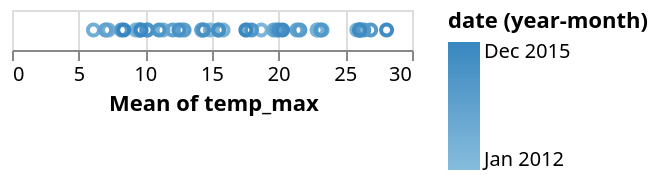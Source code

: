 {"$schema": "https://vega.github.io/schema/vega-lite/v4.json", "data": {"values": [{"date": "2012-01-01", "precipitation": 0.0, "temp_max": 12.8, "temp_min": 5.0, "wind": 4.7, "weather": "drizzle"}, {"date": "2012-01-02", "precipitation": 10.9, "temp_max": 10.6, "temp_min": 2.8, "wind": 4.5, "weather": "rain"}, {"date": "2012-01-03", "precipitation": 0.8, "temp_max": 11.7, "temp_min": 7.2, "wind": 2.3, "weather": "rain"}, {"date": "2012-01-04", "precipitation": 20.3, "temp_max": 12.2, "temp_min": 5.6, "wind": 4.7, "weather": "rain"}, {"date": "2012-01-05", "precipitation": 1.3, "temp_max": 8.9, "temp_min": 2.8, "wind": 6.1, "weather": "rain"}, {"date": "2012-01-06", "precipitation": 2.5, "temp_max": 4.4, "temp_min": 2.2, "wind": 2.2, "weather": "rain"}, {"date": "2012-01-07", "precipitation": 0.0, "temp_max": 7.2, "temp_min": 2.8, "wind": 2.3, "weather": "rain"}, {"date": "2012-01-08", "precipitation": 0.0, "temp_max": 10.0, "temp_min": 2.8, "wind": 2.0, "weather": "sun"}, {"date": "2012-01-09", "precipitation": 4.3, "temp_max": 9.4, "temp_min": 5.0, "wind": 3.4, "weather": "rain"}, {"date": "2012-01-10", "precipitation": 1.0, "temp_max": 6.1, "temp_min": 0.6, "wind": 3.4, "weather": "rain"}, {"date": "2012-01-11", "precipitation": 0.0, "temp_max": 6.1, "temp_min": -1.1, "wind": 5.1, "weather": "sun"}, {"date": "2012-01-12", "precipitation": 0.0, "temp_max": 6.1, "temp_min": -1.7, "wind": 1.9, "weather": "sun"}, {"date": "2012-01-13", "precipitation": 0.0, "temp_max": 5.0, "temp_min": -2.8, "wind": 1.3, "weather": "sun"}, {"date": "2012-01-14", "precipitation": 4.1, "temp_max": 4.4, "temp_min": 0.6, "wind": 5.3, "weather": "snow"}, {"date": "2012-01-15", "precipitation": 5.3, "temp_max": 1.1, "temp_min": -3.3, "wind": 3.2, "weather": "snow"}, {"date": "2012-01-16", "precipitation": 2.5, "temp_max": 1.7, "temp_min": -2.8, "wind": 5.0, "weather": "snow"}, {"date": "2012-01-17", "precipitation": 8.1, "temp_max": 3.3, "temp_min": 0.0, "wind": 5.6, "weather": "snow"}, {"date": "2012-01-18", "precipitation": 19.8, "temp_max": 0.0, "temp_min": -2.8, "wind": 5.0, "weather": "snow"}, {"date": "2012-01-19", "precipitation": 15.2, "temp_max": -1.1, "temp_min": -2.8, "wind": 1.6, "weather": "snow"}, {"date": "2012-01-20", "precipitation": 13.5, "temp_max": 7.2, "temp_min": -1.1, "wind": 2.3, "weather": "snow"}, {"date": "2012-01-21", "precipitation": 3.0, "temp_max": 8.3, "temp_min": 3.3, "wind": 8.2, "weather": "rain"}, {"date": "2012-01-22", "precipitation": 6.1, "temp_max": 6.7, "temp_min": 2.2, "wind": 4.8, "weather": "rain"}, {"date": "2012-01-23", "precipitation": 0.0, "temp_max": 8.3, "temp_min": 1.1, "wind": 3.6, "weather": "rain"}, {"date": "2012-01-24", "precipitation": 8.6, "temp_max": 10.0, "temp_min": 2.2, "wind": 5.1, "weather": "rain"}, {"date": "2012-01-25", "precipitation": 8.1, "temp_max": 8.9, "temp_min": 4.4, "wind": 5.4, "weather": "rain"}, {"date": "2012-01-26", "precipitation": 4.8, "temp_max": 8.9, "temp_min": 1.1, "wind": 4.8, "weather": "rain"}, {"date": "2012-01-27", "precipitation": 0.0, "temp_max": 6.7, "temp_min": -2.2, "wind": 1.4, "weather": "drizzle"}, {"date": "2012-01-28", "precipitation": 0.0, "temp_max": 6.7, "temp_min": 0.6, "wind": 2.2, "weather": "rain"}, {"date": "2012-01-29", "precipitation": 27.7, "temp_max": 9.4, "temp_min": 3.9, "wind": 4.5, "weather": "rain"}, {"date": "2012-01-30", "precipitation": 3.6, "temp_max": 8.3, "temp_min": 6.1, "wind": 5.1, "weather": "rain"}, {"date": "2012-01-31", "precipitation": 1.8, "temp_max": 9.4, "temp_min": 6.1, "wind": 3.9, "weather": "rain"}, {"date": "2012-02-01", "precipitation": 13.5, "temp_max": 8.9, "temp_min": 3.3, "wind": 2.7, "weather": "rain"}, {"date": "2012-02-02", "precipitation": 0.0, "temp_max": 8.3, "temp_min": 1.7, "wind": 2.6, "weather": "sun"}, {"date": "2012-02-03", "precipitation": 0.0, "temp_max": 14.4, "temp_min": 2.2, "wind": 5.3, "weather": "sun"}, {"date": "2012-02-04", "precipitation": 0.0, "temp_max": 15.6, "temp_min": 5.0, "wind": 4.3, "weather": "sun"}, {"date": "2012-02-05", "precipitation": 0.0, "temp_max": 13.9, "temp_min": 1.7, "wind": 2.9, "weather": "sun"}, {"date": "2012-02-06", "precipitation": 0.0, "temp_max": 16.1, "temp_min": 1.7, "wind": 5.0, "weather": "sun"}, {"date": "2012-02-07", "precipitation": 0.3, "temp_max": 15.6, "temp_min": 7.8, "wind": 5.3, "weather": "rain"}, {"date": "2012-02-08", "precipitation": 2.8, "temp_max": 10.0, "temp_min": 5.0, "wind": 2.7, "weather": "rain"}, {"date": "2012-02-09", "precipitation": 2.5, "temp_max": 11.1, "temp_min": 7.8, "wind": 2.4, "weather": "rain"}, {"date": "2012-02-10", "precipitation": 2.5, "temp_max": 12.8, "temp_min": 6.7, "wind": 3.0, "weather": "rain"}, {"date": "2012-02-11", "precipitation": 0.8, "temp_max": 8.9, "temp_min": 5.6, "wind": 3.4, "weather": "rain"}, {"date": "2012-02-12", "precipitation": 1.0, "temp_max": 8.3, "temp_min": 5.0, "wind": 1.3, "weather": "rain"}, {"date": "2012-02-13", "precipitation": 11.4, "temp_max": 7.2, "temp_min": 4.4, "wind": 1.4, "weather": "rain"}, {"date": "2012-02-14", "precipitation": 2.5, "temp_max": 6.7, "temp_min": 1.1, "wind": 3.1, "weather": "rain"}, {"date": "2012-02-15", "precipitation": 0.0, "temp_max": 7.2, "temp_min": 0.6, "wind": 1.8, "weather": "drizzle"}, {"date": "2012-02-16", "precipitation": 1.8, "temp_max": 7.2, "temp_min": 3.3, "wind": 2.1, "weather": "rain"}, {"date": "2012-02-17", "precipitation": 17.3, "temp_max": 10.0, "temp_min": 4.4, "wind": 3.4, "weather": "rain"}, {"date": "2012-02-18", "precipitation": 6.4, "temp_max": 6.7, "temp_min": 3.9, "wind": 8.1, "weather": "rain"}, {"date": "2012-02-19", "precipitation": 0.0, "temp_max": 6.7, "temp_min": 2.2, "wind": 4.7, "weather": "sun"}, {"date": "2012-02-20", "precipitation": 3.0, "temp_max": 7.8, "temp_min": 1.7, "wind": 2.9, "weather": "rain"}, {"date": "2012-02-21", "precipitation": 0.8, "temp_max": 10.0, "temp_min": 7.8, "wind": 7.5, "weather": "rain"}, {"date": "2012-02-22", "precipitation": 8.6, "temp_max": 10.0, "temp_min": 2.8, "wind": 5.9, "weather": "rain"}, {"date": "2012-02-23", "precipitation": 0.0, "temp_max": 8.3, "temp_min": 2.8, "wind": 3.9, "weather": "sun"}, {"date": "2012-02-24", "precipitation": 11.4, "temp_max": 6.7, "temp_min": 4.4, "wind": 3.5, "weather": "rain"}, {"date": "2012-02-25", "precipitation": 0.0, "temp_max": 7.2, "temp_min": 2.8, "wind": 6.4, "weather": "rain"}, {"date": "2012-02-26", "precipitation": 1.3, "temp_max": 5.0, "temp_min": -1.1, "wind": 3.4, "weather": "snow"}, {"date": "2012-02-27", "precipitation": 0.0, "temp_max": 6.7, "temp_min": -2.2, "wind": 3.0, "weather": "sun"}, {"date": "2012-02-28", "precipitation": 3.6, "temp_max": 6.7, "temp_min": -0.6, "wind": 4.2, "weather": "snow"}, {"date": "2012-02-29", "precipitation": 0.8, "temp_max": 5.0, "temp_min": 1.1, "wind": 7.0, "weather": "snow"}, {"date": "2012-03-01", "precipitation": 0.0, "temp_max": 6.1, "temp_min": 1.1, "wind": 3.1, "weather": "sun"}, {"date": "2012-03-02", "precipitation": 2.0, "temp_max": 6.7, "temp_min": 3.9, "wind": 5.1, "weather": "rain"}, {"date": "2012-03-03", "precipitation": 0.0, "temp_max": 12.2, "temp_min": 6.7, "wind": 7.0, "weather": "sun"}, {"date": "2012-03-04", "precipitation": 0.0, "temp_max": 10.6, "temp_min": 6.7, "wind": 5.6, "weather": "rain"}, {"date": "2012-03-05", "precipitation": 6.9, "temp_max": 7.8, "temp_min": 1.1, "wind": 6.2, "weather": "rain"}, {"date": "2012-03-06", "precipitation": 0.5, "temp_max": 6.7, "temp_min": 0.0, "wind": 2.7, "weather": "snow"}, {"date": "2012-03-07", "precipitation": 0.0, "temp_max": 8.9, "temp_min": -1.7, "wind": 2.7, "weather": "sun"}, {"date": "2012-03-08", "precipitation": 0.0, "temp_max": 15.6, "temp_min": 0.6, "wind": 2.5, "weather": "sun"}, {"date": "2012-03-09", "precipitation": 3.6, "temp_max": 9.4, "temp_min": 5.0, "wind": 2.8, "weather": "rain"}, {"date": "2012-03-10", "precipitation": 10.4, "temp_max": 7.2, "temp_min": 6.1, "wind": 3.4, "weather": "rain"}, {"date": "2012-03-11", "precipitation": 13.7, "temp_max": 6.7, "temp_min": 2.8, "wind": 5.8, "weather": "rain"}, {"date": "2012-03-12", "precipitation": 19.3, "temp_max": 8.3, "temp_min": 0.6, "wind": 6.2, "weather": "snow"}, {"date": "2012-03-13", "precipitation": 9.4, "temp_max": 5.6, "temp_min": 0.6, "wind": 5.3, "weather": "snow"}, {"date": "2012-03-14", "precipitation": 8.6, "temp_max": 7.8, "temp_min": 1.1, "wind": 4.7, "weather": "rain"}, {"date": "2012-03-15", "precipitation": 23.9, "temp_max": 11.1, "temp_min": 5.6, "wind": 5.8, "weather": "snow"}, {"date": "2012-03-16", "precipitation": 8.4, "temp_max": 8.9, "temp_min": 3.9, "wind": 5.1, "weather": "rain"}, {"date": "2012-03-17", "precipitation": 9.4, "temp_max": 10.0, "temp_min": 0.6, "wind": 3.8, "weather": "snow"}, {"date": "2012-03-18", "precipitation": 3.6, "temp_max": 5.0, "temp_min": -0.6, "wind": 2.7, "weather": "rain"}, {"date": "2012-03-19", "precipitation": 2.0, "temp_max": 7.2, "temp_min": -1.1, "wind": 3.0, "weather": "rain"}, {"date": "2012-03-20", "precipitation": 3.6, "temp_max": 7.8, "temp_min": 2.2, "wind": 6.4, "weather": "rain"}, {"date": "2012-03-21", "precipitation": 1.3, "temp_max": 8.9, "temp_min": 1.1, "wind": 2.5, "weather": "rain"}, {"date": "2012-03-22", "precipitation": 4.1, "temp_max": 10.0, "temp_min": 1.7, "wind": 2.1, "weather": "rain"}, {"date": "2012-03-23", "precipitation": 0.0, "temp_max": 12.2, "temp_min": 0.6, "wind": 2.8, "weather": "sun"}, {"date": "2012-03-24", "precipitation": 0.0, "temp_max": 15.0, "temp_min": 3.3, "wind": 5.2, "weather": "sun"}, {"date": "2012-03-25", "precipitation": 0.0, "temp_max": 13.3, "temp_min": 2.2, "wind": 2.7, "weather": "rain"}, {"date": "2012-03-26", "precipitation": 0.0, "temp_max": 12.8, "temp_min": 6.1, "wind": 4.3, "weather": "drizzle"}, {"date": "2012-03-27", "precipitation": 4.8, "temp_max": 14.4, "temp_min": 6.7, "wind": 3.8, "weather": "rain"}, {"date": "2012-03-28", "precipitation": 1.3, "temp_max": 10.6, "temp_min": 7.2, "wind": 5.9, "weather": "rain"}, {"date": "2012-03-29", "precipitation": 27.4, "temp_max": 10.0, "temp_min": 6.1, "wind": 4.4, "weather": "rain"}, {"date": "2012-03-30", "precipitation": 5.6, "temp_max": 9.4, "temp_min": 5.0, "wind": 4.7, "weather": "rain"}, {"date": "2012-03-31", "precipitation": 13.2, "temp_max": 10.0, "temp_min": 2.8, "wind": 3.4, "weather": "rain"}, {"date": "2012-04-01", "precipitation": 1.5, "temp_max": 8.9, "temp_min": 4.4, "wind": 6.8, "weather": "rain"}, {"date": "2012-04-02", "precipitation": 0.0, "temp_max": 16.7, "temp_min": 4.4, "wind": 3.1, "weather": "sun"}, {"date": "2012-04-03", "precipitation": 1.5, "temp_max": 11.7, "temp_min": 3.3, "wind": 3.1, "weather": "rain"}, {"date": "2012-04-04", "precipitation": 0.0, "temp_max": 10.6, "temp_min": 2.8, "wind": 2.1, "weather": "sun"}, {"date": "2012-04-05", "precipitation": 4.6, "temp_max": 9.4, "temp_min": 2.8, "wind": 1.8, "weather": "snow"}, {"date": "2012-04-06", "precipitation": 0.3, "temp_max": 11.1, "temp_min": 3.3, "wind": 2.6, "weather": "rain"}, {"date": "2012-04-07", "precipitation": 0.0, "temp_max": 16.1, "temp_min": 1.7, "wind": 4.3, "weather": "sun"}, {"date": "2012-04-08", "precipitation": 0.0, "temp_max": 21.1, "temp_min": 7.2, "wind": 4.1, "weather": "sun"}, {"date": "2012-04-09", "precipitation": 0.0, "temp_max": 20.0, "temp_min": 6.1, "wind": 2.1, "weather": "sun"}, {"date": "2012-04-10", "precipitation": 0.0, "temp_max": 17.8, "temp_min": 8.9, "wind": 3.2, "weather": "rain"}, {"date": "2012-04-11", "precipitation": 2.3, "temp_max": 11.1, "temp_min": 7.2, "wind": 2.6, "weather": "rain"}, {"date": "2012-04-12", "precipitation": 0.5, "temp_max": 13.9, "temp_min": 5.6, "wind": 2.6, "weather": "rain"}, {"date": "2012-04-13", "precipitation": 0.0, "temp_max": 15.0, "temp_min": 3.9, "wind": 4.0, "weather": "drizzle"}, {"date": "2012-04-14", "precipitation": 0.0, "temp_max": 15.6, "temp_min": 3.3, "wind": 3.0, "weather": "sun"}, {"date": "2012-04-15", "precipitation": 0.0, "temp_max": 16.1, "temp_min": 7.2, "wind": 2.9, "weather": "rain"}, {"date": "2012-04-16", "precipitation": 8.1, "temp_max": 13.3, "temp_min": 6.7, "wind": 5.8, "weather": "rain"}, {"date": "2012-04-17", "precipitation": 1.8, "temp_max": 10.0, "temp_min": 4.4, "wind": 2.0, "weather": "rain"}, {"date": "2012-04-18", "precipitation": 1.8, "temp_max": 13.3, "temp_min": 7.2, "wind": 3.9, "weather": "rain"}, {"date": "2012-04-19", "precipitation": 10.9, "temp_max": 13.9, "temp_min": 5.0, "wind": 2.6, "weather": "rain"}, {"date": "2012-04-20", "precipitation": 6.6, "temp_max": 13.3, "temp_min": 6.7, "wind": 2.7, "weather": "rain"}, {"date": "2012-04-21", "precipitation": 0.0, "temp_max": 20.0, "temp_min": 4.4, "wind": 2.3, "weather": "sun"}, {"date": "2012-04-22", "precipitation": 0.0, "temp_max": 23.3, "temp_min": 8.3, "wind": 2.6, "weather": "rain"}, {"date": "2012-04-23", "precipitation": 0.0, "temp_max": 21.7, "temp_min": 8.9, "wind": 3.5, "weather": "sun"}, {"date": "2012-04-24", "precipitation": 4.3, "temp_max": 13.9, "temp_min": 10.0, "wind": 2.8, "weather": "rain"}, {"date": "2012-04-25", "precipitation": 10.7, "temp_max": 16.7, "temp_min": 8.9, "wind": 2.6, "weather": "rain"}, {"date": "2012-04-26", "precipitation": 3.8, "temp_max": 13.9, "temp_min": 6.7, "wind": 5.2, "weather": "rain"}, {"date": "2012-04-27", "precipitation": 0.8, "temp_max": 13.3, "temp_min": 6.1, "wind": 4.8, "weather": "rain"}, {"date": "2012-04-28", "precipitation": 0.0, "temp_max": 16.1, "temp_min": 8.3, "wind": 2.5, "weather": "drizzle"}, {"date": "2012-04-29", "precipitation": 4.3, "temp_max": 15.6, "temp_min": 8.9, "wind": 1.6, "weather": "rain"}, {"date": "2012-04-30", "precipitation": 4.3, "temp_max": 12.8, "temp_min": 7.2, "wind": 8.0, "weather": "rain"}, {"date": "2012-05-01", "precipitation": 0.5, "temp_max": 11.7, "temp_min": 6.1, "wind": 6.4, "weather": "rain"}, {"date": "2012-05-02", "precipitation": 0.5, "temp_max": 13.3, "temp_min": 5.6, "wind": 2.5, "weather": "rain"}, {"date": "2012-05-03", "precipitation": 18.5, "temp_max": 11.1, "temp_min": 7.2, "wind": 3.4, "weather": "rain"}, {"date": "2012-05-04", "precipitation": 1.8, "temp_max": 12.2, "temp_min": 6.1, "wind": 4.6, "weather": "rain"}, {"date": "2012-05-05", "precipitation": 0.0, "temp_max": 13.3, "temp_min": 5.0, "wind": 2.3, "weather": "sun"}, {"date": "2012-05-06", "precipitation": 0.0, "temp_max": 17.8, "temp_min": 5.0, "wind": 2.4, "weather": "sun"}, {"date": "2012-05-07", "precipitation": 0.0, "temp_max": 23.9, "temp_min": 6.1, "wind": 2.2, "weather": "sun"}, {"date": "2012-05-08", "precipitation": 0.0, "temp_max": 18.3, "temp_min": 9.4, "wind": 3.0, "weather": "sun"}, {"date": "2012-05-09", "precipitation": 0.0, "temp_max": 13.3, "temp_min": 6.7, "wind": 3.9, "weather": "rain"}, {"date": "2012-05-10", "precipitation": 0.0, "temp_max": 14.4, "temp_min": 3.9, "wind": 3.0, "weather": "sun"}, {"date": "2012-05-11", "precipitation": 0.0, "temp_max": 18.3, "temp_min": 4.4, "wind": 4.3, "weather": "sun"}, {"date": "2012-05-12", "precipitation": 0.0, "temp_max": 24.4, "temp_min": 6.7, "wind": 3.4, "weather": "sun"}, {"date": "2012-05-13", "precipitation": 0.0, "temp_max": 25.6, "temp_min": 9.4, "wind": 4.2, "weather": "sun"}, {"date": "2012-05-14", "precipitation": 0.0, "temp_max": 26.7, "temp_min": 12.8, "wind": 3.8, "weather": "sun"}, {"date": "2012-05-15", "precipitation": 0.0, "temp_max": 24.4, "temp_min": 9.4, "wind": 4.1, "weather": "drizzle"}, {"date": "2012-05-16", "precipitation": 0.0, "temp_max": 19.4, "temp_min": 9.4, "wind": 3.5, "weather": "sun"}, {"date": "2012-05-17", "precipitation": 0.0, "temp_max": 17.8, "temp_min": 6.7, "wind": 2.9, "weather": "rain"}, {"date": "2012-05-18", "precipitation": 0.0, "temp_max": 15.6, "temp_min": 7.8, "wind": 3.1, "weather": "rain"}, {"date": "2012-05-19", "precipitation": 0.0, "temp_max": 19.4, "temp_min": 7.2, "wind": 1.5, "weather": "sun"}, {"date": "2012-05-20", "precipitation": 6.4, "temp_max": 14.4, "temp_min": 11.7, "wind": 1.3, "weather": "rain"}, {"date": "2012-05-21", "precipitation": 14.0, "temp_max": 16.7, "temp_min": 10.0, "wind": 4.0, "weather": "rain"}, {"date": "2012-05-22", "precipitation": 6.1, "temp_max": 12.8, "temp_min": 8.9, "wind": 4.8, "weather": "rain"}, {"date": "2012-05-23", "precipitation": 0.3, "temp_max": 14.4, "temp_min": 8.9, "wind": 6.3, "weather": "rain"}, {"date": "2012-05-24", "precipitation": 0.0, "temp_max": 17.2, "temp_min": 8.9, "wind": 3.3, "weather": "rain"}, {"date": "2012-05-25", "precipitation": 0.0, "temp_max": 22.2, "temp_min": 8.9, "wind": 3.1, "weather": "rain"}, {"date": "2012-05-26", "precipitation": 0.0, "temp_max": 22.2, "temp_min": 8.9, "wind": 3.6, "weather": "sun"}, {"date": "2012-05-27", "precipitation": 0.0, "temp_max": 17.2, "temp_min": 11.7, "wind": 3.7, "weather": "sun"}, {"date": "2012-05-28", "precipitation": 0.0, "temp_max": 16.7, "temp_min": 10.0, "wind": 3.4, "weather": "rain"}, {"date": "2012-05-29", "precipitation": 0.0, "temp_max": 16.1, "temp_min": 7.8, "wind": 1.8, "weather": "sun"}, {"date": "2012-05-30", "precipitation": 0.3, "temp_max": 18.9, "temp_min": 11.1, "wind": 1.5, "weather": "rain"}, {"date": "2012-05-31", "precipitation": 3.8, "temp_max": 17.8, "temp_min": 12.2, "wind": 2.7, "weather": "rain"}, {"date": "2012-06-01", "precipitation": 6.6, "temp_max": 20.0, "temp_min": 12.8, "wind": 3.7, "weather": "rain"}, {"date": "2012-06-02", "precipitation": 0.3, "temp_max": 18.9, "temp_min": 10.6, "wind": 3.7, "weather": "rain"}, {"date": "2012-06-03", "precipitation": 0.0, "temp_max": 17.2, "temp_min": 9.4, "wind": 2.9, "weather": "sun"}, {"date": "2012-06-04", "precipitation": 1.3, "temp_max": 12.8, "temp_min": 8.9, "wind": 3.1, "weather": "rain"}, {"date": "2012-06-05", "precipitation": 16.0, "temp_max": 13.3, "temp_min": 8.3, "wind": 3.3, "weather": "rain"}, {"date": "2012-06-06", "precipitation": 0.0, "temp_max": 16.1, "temp_min": 6.1, "wind": 3.4, "weather": "sun"}, {"date": "2012-06-07", "precipitation": 16.5, "temp_max": 16.1, "temp_min": 8.9, "wind": 3.5, "weather": "rain"}, {"date": "2012-06-08", "precipitation": 1.5, "temp_max": 15.0, "temp_min": 8.3, "wind": 3.0, "weather": "rain"}, {"date": "2012-06-09", "precipitation": 0.0, "temp_max": 17.2, "temp_min": 8.3, "wind": 4.7, "weather": "rain"}, {"date": "2012-06-10", "precipitation": 0.0, "temp_max": 18.9, "temp_min": 10.0, "wind": 2.9, "weather": "sun"}, {"date": "2012-06-11", "precipitation": 0.0, "temp_max": 23.3, "temp_min": 10.0, "wind": 1.8, "weather": "rain"}, {"date": "2012-06-12", "precipitation": 0.8, "temp_max": 18.3, "temp_min": 12.8, "wind": 3.9, "weather": "rain"}, {"date": "2012-06-13", "precipitation": 0.0, "temp_max": 16.1, "temp_min": 11.1, "wind": 4.3, "weather": "sun"}, {"date": "2012-06-14", "precipitation": 0.0, "temp_max": 17.2, "temp_min": 10.0, "wind": 2.7, "weather": "sun"}, {"date": "2012-06-15", "precipitation": 0.0, "temp_max": 22.2, "temp_min": 9.4, "wind": 1.7, "weather": "sun"}, {"date": "2012-06-16", "precipitation": 0.0, "temp_max": 21.1, "temp_min": 15.0, "wind": 4.1, "weather": "rain"}, {"date": "2012-06-17", "precipitation": 0.0, "temp_max": 18.9, "temp_min": 11.7, "wind": 6.4, "weather": "sun"}, {"date": "2012-06-18", "precipitation": 3.0, "temp_max": 17.2, "temp_min": 10.0, "wind": 3.8, "weather": "rain"}, {"date": "2012-06-19", "precipitation": 1.0, "temp_max": 19.4, "temp_min": 10.0, "wind": 3.0, "weather": "rain"}, {"date": "2012-06-20", "precipitation": 0.0, "temp_max": 24.4, "temp_min": 10.0, "wind": 3.0, "weather": "sun"}, {"date": "2012-06-21", "precipitation": 0.0, "temp_max": 23.9, "temp_min": 11.7, "wind": 2.1, "weather": "sun"}, {"date": "2012-06-22", "precipitation": 15.7, "temp_max": 13.9, "temp_min": 11.7, "wind": 1.9, "weather": "rain"}, {"date": "2012-06-23", "precipitation": 8.6, "temp_max": 15.6, "temp_min": 9.4, "wind": 2.5, "weather": "rain"}, {"date": "2012-06-24", "precipitation": 0.0, "temp_max": 19.4, "temp_min": 9.4, "wind": 2.0, "weather": "drizzle"}, {"date": "2012-06-25", "precipitation": 0.5, "temp_max": 19.4, "temp_min": 11.1, "wind": 3.1, "weather": "rain"}, {"date": "2012-06-26", "precipitation": 0.0, "temp_max": 18.3, "temp_min": 10.6, "wind": 3.4, "weather": "rain"}, {"date": "2012-06-27", "precipitation": 0.0, "temp_max": 22.8, "temp_min": 8.9, "wind": 1.8, "weather": "sun"}, {"date": "2012-06-28", "precipitation": 0.0, "temp_max": 22.2, "temp_min": 11.7, "wind": 2.5, "weather": "rain"}, {"date": "2012-06-29", "precipitation": 0.3, "temp_max": 21.7, "temp_min": 15.0, "wind": 1.9, "weather": "rain"}, {"date": "2012-06-30", "precipitation": 3.0, "temp_max": 20.0, "temp_min": 13.3, "wind": 2.4, "weather": "rain"}, {"date": "2012-07-01", "precipitation": 0.0, "temp_max": 20.0, "temp_min": 12.2, "wind": 2.3, "weather": "rain"}, {"date": "2012-07-02", "precipitation": 2.0, "temp_max": 18.9, "temp_min": 11.7, "wind": 2.1, "weather": "rain"}, {"date": "2012-07-03", "precipitation": 5.8, "temp_max": 18.3, "temp_min": 10.6, "wind": 6.0, "weather": "rain"}, {"date": "2012-07-04", "precipitation": 0.0, "temp_max": 20.6, "temp_min": 9.4, "wind": 3.8, "weather": "sun"}, {"date": "2012-07-05", "precipitation": 0.0, "temp_max": 24.4, "temp_min": 10.6, "wind": 3.1, "weather": "drizzle"}, {"date": "2012-07-06", "precipitation": 0.0, "temp_max": 25.0, "temp_min": 11.1, "wind": 2.1, "weather": "sun"}, {"date": "2012-07-07", "precipitation": 0.0, "temp_max": 26.7, "temp_min": 12.8, "wind": 3.8, "weather": "sun"}, {"date": "2012-07-08", "precipitation": 0.0, "temp_max": 28.3, "temp_min": 14.4, "wind": 2.8, "weather": "rain"}, {"date": "2012-07-09", "precipitation": 1.5, "temp_max": 25.0, "temp_min": 12.8, "wind": 2.0, "weather": "rain"}, {"date": "2012-07-10", "precipitation": 0.0, "temp_max": 23.9, "temp_min": 11.1, "wind": 2.3, "weather": "drizzle"}, {"date": "2012-07-11", "precipitation": 0.0, "temp_max": 27.8, "temp_min": 13.3, "wind": 2.9, "weather": "fog"}, {"date": "2012-07-12", "precipitation": 0.0, "temp_max": 25.6, "temp_min": 13.3, "wind": 2.7, "weather": "drizzle"}, {"date": "2012-07-13", "precipitation": 0.5, "temp_max": 23.3, "temp_min": 13.9, "wind": 2.2, "weather": "rain"}, {"date": "2012-07-14", "precipitation": 0.0, "temp_max": 25.0, "temp_min": 15.0, "wind": 2.2, "weather": "rain"}, {"date": "2012-07-15", "precipitation": 0.0, "temp_max": 18.9, "temp_min": 13.3, "wind": 3.8, "weather": "rain"}, {"date": "2012-07-16", "precipitation": 0.3, "temp_max": 26.1, "temp_min": 13.3, "wind": 2.5, "weather": "rain"}, {"date": "2012-07-17", "precipitation": 0.0, "temp_max": 21.7, "temp_min": 15.0, "wind": 2.6, "weather": "sun"}, {"date": "2012-07-18", "precipitation": 0.0, "temp_max": 21.1, "temp_min": 14.4, "wind": 2.9, "weather": "sun"}, {"date": "2012-07-19", "precipitation": 0.0, "temp_max": 25.0, "temp_min": 14.4, "wind": 2.2, "weather": "sun"}, {"date": "2012-07-20", "precipitation": 15.2, "temp_max": 19.4, "temp_min": 13.9, "wind": 4.0, "weather": "rain"}, {"date": "2012-07-21", "precipitation": 0.0, "temp_max": 23.9, "temp_min": 13.9, "wind": 2.3, "weather": "sun"}, {"date": "2012-07-22", "precipitation": 1.0, "temp_max": 20.6, "temp_min": 12.2, "wind": 3.9, "weather": "rain"}, {"date": "2012-07-23", "precipitation": 0.0, "temp_max": 18.9, "temp_min": 11.1, "wind": 3.3, "weather": "rain"}, {"date": "2012-07-24", "precipitation": 0.0, "temp_max": 23.3, "temp_min": 12.2, "wind": 4.3, "weather": "sun"}, {"date": "2012-07-25", "precipitation": 0.0, "temp_max": 26.7, "temp_min": 12.8, "wind": 2.6, "weather": "sun"}, {"date": "2012-07-26", "precipitation": 0.0, "temp_max": 25.6, "temp_min": 12.8, "wind": 2.2, "weather": "drizzle"}, {"date": "2012-07-27", "precipitation": 0.0, "temp_max": 18.9, "temp_min": 13.9, "wind": 2.8, "weather": "drizzle"}, {"date": "2012-07-28", "precipitation": 0.0, "temp_max": 22.2, "temp_min": 13.3, "wind": 1.7, "weather": "drizzle"}, {"date": "2012-07-29", "precipitation": 0.0, "temp_max": 22.8, "temp_min": 15.0, "wind": 2.0, "weather": "sun"}, {"date": "2012-07-30", "precipitation": 0.0, "temp_max": 19.4, "temp_min": 13.3, "wind": 3.0, "weather": "sun"}, {"date": "2012-07-31", "precipitation": 0.0, "temp_max": 22.8, "temp_min": 13.9, "wind": 2.8, "weather": "sun"}, {"date": "2012-08-01", "precipitation": 0.0, "temp_max": 23.9, "temp_min": 13.3, "wind": 2.2, "weather": "drizzle"}, {"date": "2012-08-02", "precipitation": 0.0, "temp_max": 23.3, "temp_min": 12.2, "wind": 2.5, "weather": "sun"}, {"date": "2012-08-03", "precipitation": 0.0, "temp_max": 27.2, "temp_min": 12.8, "wind": 3.9, "weather": "sun"}, {"date": "2012-08-04", "precipitation": 0.0, "temp_max": 33.9, "temp_min": 16.7, "wind": 3.7, "weather": "sun"}, {"date": "2012-08-05", "precipitation": 0.0, "temp_max": 33.9, "temp_min": 17.8, "wind": 1.9, "weather": "sun"}, {"date": "2012-08-06", "precipitation": 0.0, "temp_max": 28.3, "temp_min": 15.6, "wind": 2.5, "weather": "rain"}, {"date": "2012-08-07", "precipitation": 0.0, "temp_max": 21.1, "temp_min": 15.0, "wind": 2.6, "weather": "drizzle"}, {"date": "2012-08-08", "precipitation": 0.0, "temp_max": 22.2, "temp_min": 15.0, "wind": 3.1, "weather": "sun"}, {"date": "2012-08-09", "precipitation": 0.0, "temp_max": 24.4, "temp_min": 14.4, "wind": 3.8, "weather": "drizzle"}, {"date": "2012-08-10", "precipitation": 0.0, "temp_max": 25.6, "temp_min": 12.2, "wind": 2.3, "weather": "sun"}, {"date": "2012-08-11", "precipitation": 0.0, "temp_max": 28.3, "temp_min": 13.3, "wind": 2.5, "weather": "sun"}, {"date": "2012-08-12", "precipitation": 0.0, "temp_max": 30.6, "temp_min": 15.0, "wind": 3.0, "weather": "sun"}, {"date": "2012-08-13", "precipitation": 0.0, "temp_max": 30.6, "temp_min": 15.0, "wind": 2.8, "weather": "sun"}, {"date": "2012-08-14", "precipitation": 0.0, "temp_max": 28.9, "temp_min": 13.9, "wind": 2.8, "weather": "sun"}, {"date": "2012-08-15", "precipitation": 0.0, "temp_max": 31.1, "temp_min": 16.7, "wind": 4.7, "weather": "sun"}, {"date": "2012-08-16", "precipitation": 0.0, "temp_max": 34.4, "temp_min": 18.3, "wind": 2.8, "weather": "sun"}, {"date": "2012-08-17", "precipitation": 0.0, "temp_max": 32.8, "temp_min": 16.1, "wind": 1.8, "weather": "sun"}, {"date": "2012-08-18", "precipitation": 0.0, "temp_max": 21.7, "temp_min": 14.4, "wind": 3.0, "weather": "drizzle"}, {"date": "2012-08-19", "precipitation": 0.0, "temp_max": 23.3, "temp_min": 15.0, "wind": 2.7, "weather": "drizzle"}, {"date": "2012-08-20", "precipitation": 0.0, "temp_max": 25.6, "temp_min": 15.0, "wind": 1.9, "weather": "sun"}, {"date": "2012-08-21", "precipitation": 0.0, "temp_max": 23.3, "temp_min": 13.3, "wind": 3.0, "weather": "rain"}, {"date": "2012-08-22", "precipitation": 0.0, "temp_max": 22.2, "temp_min": 13.3, "wind": 2.3, "weather": "sun"}, {"date": "2012-08-23", "precipitation": 0.0, "temp_max": 21.1, "temp_min": 13.9, "wind": 3.8, "weather": "sun"}, {"date": "2012-08-24", "precipitation": 0.0, "temp_max": 22.2, "temp_min": 10.0, "wind": 3.3, "weather": "sun"}, {"date": "2012-08-25", "precipitation": 0.0, "temp_max": 26.1, "temp_min": 11.7, "wind": 3.2, "weather": "sun"}, {"date": "2012-08-26", "precipitation": 0.0, "temp_max": 21.1, "temp_min": 12.2, "wind": 3.4, "weather": "sun"}, {"date": "2012-08-27", "precipitation": 0.0, "temp_max": 23.9, "temp_min": 13.3, "wind": 1.8, "weather": "sun"}, {"date": "2012-08-28", "precipitation": 0.0, "temp_max": 22.8, "temp_min": 12.2, "wind": 3.2, "weather": "sun"}, {"date": "2012-08-29", "precipitation": 0.0, "temp_max": 22.8, "temp_min": 13.3, "wind": 2.4, "weather": "sun"}, {"date": "2012-08-30", "precipitation": 0.0, "temp_max": 22.8, "temp_min": 12.8, "wind": 1.9, "weather": "sun"}, {"date": "2012-08-31", "precipitation": 0.0, "temp_max": 22.2, "temp_min": 10.6, "wind": 2.9, "weather": "sun"}, {"date": "2012-09-01", "precipitation": 0.0, "temp_max": 21.7, "temp_min": 10.6, "wind": 2.1, "weather": "sun"}, {"date": "2012-09-02", "precipitation": 0.0, "temp_max": 21.1, "temp_min": 10.0, "wind": 2.0, "weather": "sun"}, {"date": "2012-09-03", "precipitation": 0.0, "temp_max": 22.8, "temp_min": 12.8, "wind": 3.3, "weather": "sun"}, {"date": "2012-09-04", "precipitation": 0.0, "temp_max": 24.4, "temp_min": 11.1, "wind": 3.1, "weather": "sun"}, {"date": "2012-09-05", "precipitation": 0.0, "temp_max": 26.1, "temp_min": 11.7, "wind": 2.6, "weather": "sun"}, {"date": "2012-09-06", "precipitation": 0.0, "temp_max": 28.3, "temp_min": 14.4, "wind": 4.2, "weather": "sun"}, {"date": "2012-09-07", "precipitation": 0.0, "temp_max": 32.2, "temp_min": 13.3, "wind": 3.1, "weather": "sun"}, {"date": "2012-09-08", "precipitation": 0.0, "temp_max": 25.0, "temp_min": 13.3, "wind": 3.0, "weather": "sun"}, {"date": "2012-09-09", "precipitation": 0.3, "temp_max": 18.9, "temp_min": 13.9, "wind": 5.0, "weather": "rain"}, {"date": "2012-09-10", "precipitation": 0.3, "temp_max": 20.0, "temp_min": 11.7, "wind": 3.9, "weather": "rain"}, {"date": "2012-09-11", "precipitation": 0.0, "temp_max": 20.0, "temp_min": 8.9, "wind": 4.2, "weather": "sun"}, {"date": "2012-09-12", "precipitation": 0.0, "temp_max": 22.2, "temp_min": 10.0, "wind": 5.6, "weather": "sun"}, {"date": "2012-09-13", "precipitation": 0.0, "temp_max": 27.8, "temp_min": 11.7, "wind": 3.6, "weather": "sun"}, {"date": "2012-09-14", "precipitation": 0.0, "temp_max": 26.1, "temp_min": 11.1, "wind": 1.5, "weather": "sun"}, {"date": "2012-09-15", "precipitation": 0.0, "temp_max": 22.2, "temp_min": 11.1, "wind": 1.9, "weather": "sun"}, {"date": "2012-09-16", "precipitation": 0.0, "temp_max": 24.4, "temp_min": 9.4, "wind": 2.3, "weather": "sun"}, {"date": "2012-09-17", "precipitation": 0.0, "temp_max": 27.8, "temp_min": 11.7, "wind": 2.2, "weather": "fog"}, {"date": "2012-09-18", "precipitation": 0.0, "temp_max": 27.8, "temp_min": 11.7, "wind": 1.4, "weather": "sun"}, {"date": "2012-09-19", "precipitation": 0.0, "temp_max": 23.9, "temp_min": 11.7, "wind": 1.9, "weather": "drizzle"}, {"date": "2012-09-20", "precipitation": 0.0, "temp_max": 19.4, "temp_min": 10.0, "wind": 2.5, "weather": "drizzle"}, {"date": "2012-09-21", "precipitation": 0.0, "temp_max": 16.1, "temp_min": 12.8, "wind": 2.1, "weather": "drizzle"}, {"date": "2012-09-22", "precipitation": 0.3, "temp_max": 19.4, "temp_min": 11.7, "wind": 1.1, "weather": "rain"}, {"date": "2012-09-23", "precipitation": 0.0, "temp_max": 19.4, "temp_min": 10.0, "wind": 1.4, "weather": "fog"}, {"date": "2012-09-24", "precipitation": 0.0, "temp_max": 21.1, "temp_min": 10.0, "wind": 1.8, "weather": "fog"}, {"date": "2012-09-25", "precipitation": 0.0, "temp_max": 19.4, "temp_min": 11.1, "wind": 1.7, "weather": "sun"}, {"date": "2012-09-26", "precipitation": 0.0, "temp_max": 19.4, "temp_min": 9.4, "wind": 1.7, "weather": "drizzle"}, {"date": "2012-09-27", "precipitation": 0.0, "temp_max": 22.8, "temp_min": 10.0, "wind": 1.7, "weather": "drizzle"}, {"date": "2012-09-28", "precipitation": 0.0, "temp_max": 25.0, "temp_min": 12.2, "wind": 1.1, "weather": "rain"}, {"date": "2012-09-29", "precipitation": 0.0, "temp_max": 20.6, "temp_min": 12.2, "wind": 4.3, "weather": "sun"}, {"date": "2012-09-30", "precipitation": 0.0, "temp_max": 21.1, "temp_min": 7.8, "wind": 3.1, "weather": "sun"}, {"date": "2012-10-01", "precipitation": 0.0, "temp_max": 23.3, "temp_min": 8.9, "wind": 3.0, "weather": "sun"}, {"date": "2012-10-02", "precipitation": 0.0, "temp_max": 17.8, "temp_min": 10.0, "wind": 4.1, "weather": "sun"}, {"date": "2012-10-03", "precipitation": 0.0, "temp_max": 18.9, "temp_min": 7.8, "wind": 7.3, "weather": "sun"}, {"date": "2012-10-04", "precipitation": 0.0, "temp_max": 18.9, "temp_min": 8.3, "wind": 6.5, "weather": "sun"}, {"date": "2012-10-05", "precipitation": 0.0, "temp_max": 21.7, "temp_min": 8.9, "wind": 5.7, "weather": "sun"}, {"date": "2012-10-06", "precipitation": 0.0, "temp_max": 23.9, "temp_min": 7.8, "wind": 5.1, "weather": "sun"}, {"date": "2012-10-07", "precipitation": 0.0, "temp_max": 23.9, "temp_min": 7.8, "wind": 1.3, "weather": "sun"}, {"date": "2012-10-08", "precipitation": 0.0, "temp_max": 21.1, "temp_min": 7.8, "wind": 1.9, "weather": "sun"}, {"date": "2012-10-09", "precipitation": 0.0, "temp_max": 16.1, "temp_min": 8.9, "wind": 1.6, "weather": "drizzle"}, {"date": "2012-10-10", "precipitation": 0.0, "temp_max": 12.2, "temp_min": 8.3, "wind": 1.4, "weather": "drizzle"}, {"date": "2012-10-11", "precipitation": 0.0, "temp_max": 13.9, "temp_min": 7.2, "wind": 1.3, "weather": "drizzle"}, {"date": "2012-10-12", "precipitation": 2.0, "temp_max": 13.9, "temp_min": 8.9, "wind": 4.6, "weather": "rain"}, {"date": "2012-10-13", "precipitation": 4.8, "temp_max": 15.6, "temp_min": 12.2, "wind": 3.9, "weather": "rain"}, {"date": "2012-10-14", "precipitation": 16.5, "temp_max": 17.8, "temp_min": 13.3, "wind": 3.4, "weather": "rain"}, {"date": "2012-10-15", "precipitation": 7.9, "temp_max": 17.2, "temp_min": 11.1, "wind": 4.6, "weather": "rain"}, {"date": "2012-10-16", "precipitation": 0.0, "temp_max": 16.1, "temp_min": 8.3, "wind": 5.5, "weather": "sun"}, {"date": "2012-10-17", "precipitation": 0.0, "temp_max": 14.4, "temp_min": 6.1, "wind": 1.6, "weather": "sun"}, {"date": "2012-10-18", "precipitation": 20.8, "temp_max": 17.8, "temp_min": 6.7, "wind": 2.0, "weather": "rain"}, {"date": "2012-10-19", "precipitation": 4.8, "temp_max": 15.0, "temp_min": 9.4, "wind": 5.3, "weather": "rain"}, {"date": "2012-10-20", "precipitation": 0.5, "temp_max": 11.1, "temp_min": 6.1, "wind": 5.7, "weather": "rain"}, {"date": "2012-10-21", "precipitation": 6.4, "temp_max": 11.7, "temp_min": 4.4, "wind": 2.7, "weather": "rain"}, {"date": "2012-10-22", "precipitation": 8.9, "temp_max": 7.8, "temp_min": 3.3, "wind": 2.6, "weather": "rain"}, {"date": "2012-10-23", "precipitation": 0.0, "temp_max": 11.1, "temp_min": 5.6, "wind": 3.0, "weather": "rain"}, {"date": "2012-10-24", "precipitation": 7.1, "temp_max": 11.7, "temp_min": 6.1, "wind": 2.1, "weather": "rain"}, {"date": "2012-10-25", "precipitation": 0.0, "temp_max": 11.7, "temp_min": 6.7, "wind": 1.5, "weather": "sun"}, {"date": "2012-10-26", "precipitation": 1.5, "temp_max": 11.1, "temp_min": 7.2, "wind": 2.5, "weather": "rain"}, {"date": "2012-10-27", "precipitation": 23.1, "temp_max": 14.4, "temp_min": 9.4, "wind": 5.1, "weather": "rain"}, {"date": "2012-10-28", "precipitation": 6.1, "temp_max": 14.4, "temp_min": 10.0, "wind": 3.8, "weather": "rain"}, {"date": "2012-10-29", "precipitation": 10.9, "temp_max": 15.6, "temp_min": 10.0, "wind": 4.9, "weather": "rain"}, {"date": "2012-10-30", "precipitation": 34.5, "temp_max": 15.0, "temp_min": 12.2, "wind": 2.8, "weather": "rain"}, {"date": "2012-10-31", "precipitation": 14.5, "temp_max": 15.6, "temp_min": 11.1, "wind": 2.7, "weather": "rain"}, {"date": "2012-11-01", "precipitation": 9.7, "temp_max": 15.0, "temp_min": 10.6, "wind": 3.0, "weather": "rain"}, {"date": "2012-11-02", "precipitation": 5.6, "temp_max": 15.0, "temp_min": 10.6, "wind": 1.0, "weather": "rain"}, {"date": "2012-11-03", "precipitation": 0.5, "temp_max": 15.6, "temp_min": 11.1, "wind": 3.6, "weather": "rain"}, {"date": "2012-11-04", "precipitation": 8.1, "temp_max": 17.8, "temp_min": 12.8, "wind": 3.8, "weather": "rain"}, {"date": "2012-11-05", "precipitation": 0.8, "temp_max": 15.0, "temp_min": 7.8, "wind": 4.0, "weather": "rain"}, {"date": "2012-11-06", "precipitation": 0.3, "temp_max": 12.8, "temp_min": 6.7, "wind": 3.5, "weather": "rain"}, {"date": "2012-11-07", "precipitation": 0.0, "temp_max": 12.2, "temp_min": 3.9, "wind": 3.4, "weather": "rain"}, {"date": "2012-11-08", "precipitation": 0.0, "temp_max": 10.0, "temp_min": 1.1, "wind": 3.4, "weather": "rain"}, {"date": "2012-11-09", "precipitation": 0.0, "temp_max": 8.9, "temp_min": 1.1, "wind": 2.0, "weather": "rain"}, {"date": "2012-11-10", "precipitation": 0.0, "temp_max": 7.8, "temp_min": -0.6, "wind": 2.2, "weather": "sun"}, {"date": "2012-11-11", "precipitation": 15.2, "temp_max": 8.9, "temp_min": 1.1, "wind": 3.0, "weather": "rain"}, {"date": "2012-11-12", "precipitation": 3.6, "temp_max": 12.8, "temp_min": 6.1, "wind": 3.0, "weather": "rain"}, {"date": "2012-11-13", "precipitation": 5.3, "temp_max": 11.1, "temp_min": 7.8, "wind": 2.5, "weather": "rain"}, {"date": "2012-11-14", "precipitation": 0.8, "temp_max": 11.1, "temp_min": 5.0, "wind": 2.6, "weather": "rain"}, {"date": "2012-11-15", "precipitation": 0.0, "temp_max": 9.4, "temp_min": 2.8, "wind": 2.4, "weather": "drizzle"}, {"date": "2012-11-16", "precipitation": 5.6, "temp_max": 9.4, "temp_min": 2.2, "wind": 1.6, "weather": "rain"}, {"date": "2012-11-17", "precipitation": 6.1, "temp_max": 12.2, "temp_min": 6.1, "wind": 5.3, "weather": "rain"}, {"date": "2012-11-18", "precipitation": 7.9, "temp_max": 10.0, "temp_min": 6.1, "wind": 4.9, "weather": "rain"}, {"date": "2012-11-19", "precipitation": 54.1, "temp_max": 13.3, "temp_min": 8.3, "wind": 6.0, "weather": "rain"}, {"date": "2012-11-20", "precipitation": 3.8, "temp_max": 11.1, "temp_min": 7.2, "wind": 4.2, "weather": "rain"}, {"date": "2012-11-21", "precipitation": 11.2, "temp_max": 8.3, "temp_min": 3.9, "wind": 5.5, "weather": "rain"}, {"date": "2012-11-22", "precipitation": 0.0, "temp_max": 8.9, "temp_min": 2.8, "wind": 1.5, "weather": "rain"}, {"date": "2012-11-23", "precipitation": 32.0, "temp_max": 9.4, "temp_min": 6.1, "wind": 2.4, "weather": "rain"}, {"date": "2012-11-24", "precipitation": 0.0, "temp_max": 8.9, "temp_min": 3.9, "wind": 1.2, "weather": "rain"}, {"date": "2012-11-25", "precipitation": 0.0, "temp_max": 8.3, "temp_min": 1.1, "wind": 3.6, "weather": "drizzle"}, {"date": "2012-11-26", "precipitation": 0.0, "temp_max": 9.4, "temp_min": 1.7, "wind": 3.8, "weather": "fog"}, {"date": "2012-11-27", "precipitation": 0.0, "temp_max": 10.0, "temp_min": 1.7, "wind": 1.5, "weather": "sun"}, {"date": "2012-11-28", "precipitation": 2.8, "temp_max": 9.4, "temp_min": 2.2, "wind": 2.9, "weather": "rain"}, {"date": "2012-11-29", "precipitation": 1.5, "temp_max": 12.8, "temp_min": 7.8, "wind": 4.2, "weather": "rain"}, {"date": "2012-11-30", "precipitation": 35.6, "temp_max": 15.0, "temp_min": 7.8, "wind": 4.6, "weather": "rain"}, {"date": "2012-12-01", "precipitation": 4.1, "temp_max": 13.3, "temp_min": 8.3, "wind": 5.5, "weather": "rain"}, {"date": "2012-12-02", "precipitation": 19.6, "temp_max": 8.3, "temp_min": 7.2, "wind": 6.2, "weather": "rain"}, {"date": "2012-12-03", "precipitation": 13.0, "temp_max": 9.4, "temp_min": 7.2, "wind": 4.4, "weather": "rain"}, {"date": "2012-12-04", "precipitation": 14.2, "temp_max": 11.7, "temp_min": 7.2, "wind": 6.2, "weather": "rain"}, {"date": "2012-12-05", "precipitation": 1.5, "temp_max": 8.9, "temp_min": 4.4, "wind": 5.0, "weather": "rain"}, {"date": "2012-12-06", "precipitation": 1.5, "temp_max": 7.2, "temp_min": 6.1, "wind": 5.1, "weather": "rain"}, {"date": "2012-12-07", "precipitation": 1.0, "temp_max": 7.8, "temp_min": 3.3, "wind": 4.6, "weather": "rain"}, {"date": "2012-12-08", "precipitation": 0.0, "temp_max": 6.7, "temp_min": 3.3, "wind": 2.0, "weather": "sun"}, {"date": "2012-12-09", "precipitation": 1.5, "temp_max": 6.7, "temp_min": 2.8, "wind": 2.1, "weather": "rain"}, {"date": "2012-12-10", "precipitation": 0.5, "temp_max": 7.2, "temp_min": 5.6, "wind": 1.8, "weather": "rain"}, {"date": "2012-12-11", "precipitation": 3.0, "temp_max": 7.8, "temp_min": 5.6, "wind": 4.5, "weather": "rain"}, {"date": "2012-12-12", "precipitation": 8.1, "temp_max": 6.7, "temp_min": 4.4, "wind": 2.0, "weather": "rain"}, {"date": "2012-12-13", "precipitation": 2.3, "temp_max": 7.2, "temp_min": 3.3, "wind": 2.8, "weather": "rain"}, {"date": "2012-12-14", "precipitation": 7.9, "temp_max": 6.1, "temp_min": 1.1, "wind": 1.7, "weather": "rain"}, {"date": "2012-12-15", "precipitation": 5.3, "temp_max": 4.4, "temp_min": 0.6, "wind": 5.1, "weather": "snow"}, {"date": "2012-12-16", "precipitation": 22.6, "temp_max": 6.7, "temp_min": 3.3, "wind": 5.5, "weather": "snow"}, {"date": "2012-12-17", "precipitation": 2.0, "temp_max": 8.3, "temp_min": 1.7, "wind": 9.5, "weather": "rain"}, {"date": "2012-12-18", "precipitation": 3.3, "temp_max": 3.9, "temp_min": 0.6, "wind": 5.3, "weather": "snow"}, {"date": "2012-12-19", "precipitation": 13.7, "temp_max": 8.3, "temp_min": 1.7, "wind": 5.8, "weather": "snow"}, {"date": "2012-12-20", "precipitation": 13.2, "temp_max": 7.2, "temp_min": 0.6, "wind": 3.7, "weather": "rain"}, {"date": "2012-12-21", "precipitation": 1.8, "temp_max": 8.3, "temp_min": -1.7, "wind": 1.7, "weather": "rain"}, {"date": "2012-12-22", "precipitation": 3.3, "temp_max": 8.3, "temp_min": 3.9, "wind": 3.5, "weather": "rain"}, {"date": "2012-12-23", "precipitation": 6.6, "temp_max": 7.2, "temp_min": 3.3, "wind": 2.5, "weather": "rain"}, {"date": "2012-12-24", "precipitation": 0.3, "temp_max": 5.6, "temp_min": 2.8, "wind": 2.8, "weather": "rain"}, {"date": "2012-12-25", "precipitation": 13.5, "temp_max": 5.6, "temp_min": 2.8, "wind": 4.2, "weather": "snow"}, {"date": "2012-12-26", "precipitation": 4.6, "temp_max": 6.7, "temp_min": 3.3, "wind": 4.9, "weather": "rain"}, {"date": "2012-12-27", "precipitation": 4.1, "temp_max": 7.8, "temp_min": 3.3, "wind": 3.2, "weather": "rain"}, {"date": "2012-12-28", "precipitation": 0.0, "temp_max": 8.3, "temp_min": 3.9, "wind": 1.7, "weather": "rain"}, {"date": "2012-12-29", "precipitation": 1.5, "temp_max": 5.0, "temp_min": 3.3, "wind": 1.7, "weather": "rain"}, {"date": "2012-12-30", "precipitation": 0.0, "temp_max": 4.4, "temp_min": 0.0, "wind": 1.8, "weather": "drizzle"}, {"date": "2012-12-31", "precipitation": 0.0, "temp_max": 3.3, "temp_min": -1.1, "wind": 2.0, "weather": "drizzle"}, {"date": "2013-01-01", "precipitation": 0.0, "temp_max": 5.0, "temp_min": -2.8, "wind": 2.7, "weather": "sun"}, {"date": "2013-01-02", "precipitation": 0.0, "temp_max": 6.1, "temp_min": -1.1, "wind": 3.2, "weather": "sun"}, {"date": "2013-01-03", "precipitation": 4.1, "temp_max": 6.7, "temp_min": -1.7, "wind": 3.0, "weather": "rain"}, {"date": "2013-01-04", "precipitation": 2.5, "temp_max": 10.0, "temp_min": 2.2, "wind": 2.8, "weather": "rain"}, {"date": "2013-01-05", "precipitation": 3.0, "temp_max": 6.7, "temp_min": 4.4, "wind": 3.1, "weather": "rain"}, {"date": "2013-01-06", "precipitation": 2.0, "temp_max": 7.2, "temp_min": 2.8, "wind": 3.0, "weather": "rain"}, {"date": "2013-01-07", "precipitation": 2.3, "temp_max": 10.0, "temp_min": 4.4, "wind": 7.3, "weather": "rain"}, {"date": "2013-01-08", "precipitation": 16.3, "temp_max": 11.7, "temp_min": 5.6, "wind": 6.3, "weather": "rain"}, {"date": "2013-01-09", "precipitation": 38.4, "temp_max": 10.0, "temp_min": 1.7, "wind": 5.1, "weather": "rain"}, {"date": "2013-01-10", "precipitation": 0.3, "temp_max": 3.3, "temp_min": -0.6, "wind": 2.1, "weather": "snow"}, {"date": "2013-01-11", "precipitation": 0.0, "temp_max": 2.8, "temp_min": -2.8, "wind": 1.9, "weather": "drizzle"}, {"date": "2013-01-12", "precipitation": 0.0, "temp_max": 2.8, "temp_min": -3.9, "wind": 2.0, "weather": "sun"}, {"date": "2013-01-13", "precipitation": 0.0, "temp_max": 2.2, "temp_min": -4.4, "wind": 1.5, "weather": "sun"}, {"date": "2013-01-14", "precipitation": 0.0, "temp_max": 3.3, "temp_min": -2.2, "wind": 1.3, "weather": "sun"}, {"date": "2013-01-15", "precipitation": 0.0, "temp_max": 6.7, "temp_min": -0.6, "wind": 2.3, "weather": "sun"}, {"date": "2013-01-16", "precipitation": 0.0, "temp_max": 6.1, "temp_min": -3.9, "wind": 1.8, "weather": "drizzle"}, {"date": "2013-01-17", "precipitation": 0.0, "temp_max": 3.9, "temp_min": -2.8, "wind": 1.0, "weather": "drizzle"}, {"date": "2013-01-18", "precipitation": 0.0, "temp_max": 3.3, "temp_min": -1.1, "wind": 1.3, "weather": "drizzle"}, {"date": "2013-01-19", "precipitation": 0.0, "temp_max": 1.1, "temp_min": -0.6, "wind": 1.9, "weather": "drizzle"}, {"date": "2013-01-20", "precipitation": 0.0, "temp_max": 3.3, "temp_min": -0.6, "wind": 2.1, "weather": "drizzle"}, {"date": "2013-01-21", "precipitation": 0.0, "temp_max": 2.2, "temp_min": -1.7, "wind": 1.1, "weather": "drizzle"}, {"date": "2013-01-22", "precipitation": 0.0, "temp_max": 3.3, "temp_min": -1.7, "wind": 0.6, "weather": "drizzle"}, {"date": "2013-01-23", "precipitation": 5.1, "temp_max": 7.2, "temp_min": 2.2, "wind": 3.1, "weather": "rain"}, {"date": "2013-01-24", "precipitation": 5.8, "temp_max": 7.2, "temp_min": 1.1, "wind": 2.6, "weather": "rain"}, {"date": "2013-01-25", "precipitation": 3.0, "temp_max": 10.6, "temp_min": 2.8, "wind": 2.1, "weather": "rain"}, {"date": "2013-01-26", "precipitation": 2.3, "temp_max": 8.3, "temp_min": 3.9, "wind": 4.5, "weather": "rain"}, {"date": "2013-01-27", "precipitation": 1.8, "temp_max": 5.6, "temp_min": 3.9, "wind": 4.5, "weather": "rain"}, {"date": "2013-01-28", "precipitation": 7.9, "temp_max": 6.1, "temp_min": 3.3, "wind": 3.2, "weather": "rain"}, {"date": "2013-01-29", "precipitation": 4.3, "temp_max": 8.3, "temp_min": 5.0, "wind": 3.9, "weather": "rain"}, {"date": "2013-01-30", "precipitation": 3.6, "temp_max": 8.9, "temp_min": 6.7, "wind": 3.9, "weather": "rain"}, {"date": "2013-01-31", "precipitation": 3.0, "temp_max": 9.4, "temp_min": 7.2, "wind": 4.0, "weather": "rain"}, {"date": "2013-02-01", "precipitation": 0.3, "temp_max": 11.7, "temp_min": 5.0, "wind": 2.9, "weather": "rain"}, {"date": "2013-02-02", "precipitation": 0.0, "temp_max": 6.1, "temp_min": 2.8, "wind": 2.0, "weather": "drizzle"}, {"date": "2013-02-03", "precipitation": 2.3, "temp_max": 8.9, "temp_min": 2.8, "wind": 2.9, "weather": "rain"}, {"date": "2013-02-04", "precipitation": 0.0, "temp_max": 10.6, "temp_min": 6.7, "wind": 2.6, "weather": "rain"}, {"date": "2013-02-05", "precipitation": 3.3, "temp_max": 10.0, "temp_min": 6.7, "wind": 5.1, "weather": "rain"}, {"date": "2013-02-06", "precipitation": 1.0, "temp_max": 10.6, "temp_min": 6.1, "wind": 4.5, "weather": "rain"}, {"date": "2013-02-07", "precipitation": 1.3, "temp_max": 9.4, "temp_min": 3.3, "wind": 4.1, "weather": "rain"}, {"date": "2013-02-08", "precipitation": 0.0, "temp_max": 7.8, "temp_min": 2.2, "wind": 1.3, "weather": "sun"}, {"date": "2013-02-09", "precipitation": 0.3, "temp_max": 8.3, "temp_min": 4.4, "wind": 1.3, "weather": "rain"}, {"date": "2013-02-10", "precipitation": 0.0, "temp_max": 8.9, "temp_min": 1.7, "wind": 2.0, "weather": "drizzle"}, {"date": "2013-02-11", "precipitation": 0.3, "temp_max": 8.3, "temp_min": 4.4, "wind": 1.4, "weather": "rain"}, {"date": "2013-02-12", "precipitation": 1.0, "temp_max": 11.1, "temp_min": 7.2, "wind": 5.6, "weather": "rain"}, {"date": "2013-02-13", "precipitation": 2.3, "temp_max": 9.4, "temp_min": 7.2, "wind": 4.1, "weather": "rain"}, {"date": "2013-02-14", "precipitation": 1.0, "temp_max": 9.4, "temp_min": 5.6, "wind": 2.2, "weather": "rain"}, {"date": "2013-02-15", "precipitation": 0.0, "temp_max": 13.3, "temp_min": 5.0, "wind": 2.4, "weather": "drizzle"}, {"date": "2013-02-16", "precipitation": 0.0, "temp_max": 11.1, "temp_min": 3.9, "wind": 5.6, "weather": "rain"}, {"date": "2013-02-17", "precipitation": 0.0, "temp_max": 9.4, "temp_min": 4.4, "wind": 3.4, "weather": "rain"}, {"date": "2013-02-18", "precipitation": 0.0, "temp_max": 7.8, "temp_min": 3.9, "wind": 1.9, "weather": "rain"}, {"date": "2013-02-19", "precipitation": 0.0, "temp_max": 10.6, "temp_min": 1.7, "wind": 3.4, "weather": "sun"}, {"date": "2013-02-20", "precipitation": 1.5, "temp_max": 7.8, "temp_min": 1.1, "wind": 2.1, "weather": "rain"}, {"date": "2013-02-21", "precipitation": 0.5, "temp_max": 6.7, "temp_min": 3.9, "wind": 6.2, "weather": "rain"}, {"date": "2013-02-22", "precipitation": 9.4, "temp_max": 7.8, "temp_min": 3.9, "wind": 8.1, "weather": "rain"}, {"date": "2013-02-23", "precipitation": 0.3, "temp_max": 10.0, "temp_min": 3.9, "wind": 4.6, "weather": "rain"}, {"date": "2013-02-24", "precipitation": 0.0, "temp_max": 8.9, "temp_min": 5.0, "wind": 5.5, "weather": "rain"}, {"date": "2013-02-25", "precipitation": 2.3, "temp_max": 10.6, "temp_min": 3.3, "wind": 7.1, "weather": "rain"}, {"date": "2013-02-26", "precipitation": 0.5, "temp_max": 8.9, "temp_min": 3.9, "wind": 3.8, "weather": "rain"}, {"date": "2013-02-27", "precipitation": 4.6, "temp_max": 10.0, "temp_min": 4.4, "wind": 1.8, "weather": "rain"}, {"date": "2013-02-28", "precipitation": 8.1, "temp_max": 11.7, "temp_min": 6.7, "wind": 3.8, "weather": "rain"}, {"date": "2013-03-01", "precipitation": 4.1, "temp_max": 15.0, "temp_min": 11.1, "wind": 5.4, "weather": "rain"}, {"date": "2013-03-02", "precipitation": 0.8, "temp_max": 13.9, "temp_min": 5.0, "wind": 4.5, "weather": "rain"}, {"date": "2013-03-03", "precipitation": 0.0, "temp_max": 11.1, "temp_min": 2.2, "wind": 2.8, "weather": "sun"}, {"date": "2013-03-04", "precipitation": 0.0, "temp_max": 13.3, "temp_min": 0.0, "wind": 3.9, "weather": "sun"}, {"date": "2013-03-05", "precipitation": 0.0, "temp_max": 9.4, "temp_min": 6.1, "wind": 2.4, "weather": "rain"}, {"date": "2013-03-06", "precipitation": 11.9, "temp_max": 7.2, "temp_min": 5.0, "wind": 4.1, "weather": "rain"}, {"date": "2013-03-07", "precipitation": 7.4, "temp_max": 12.2, "temp_min": 5.0, "wind": 2.5, "weather": "rain"}, {"date": "2013-03-08", "precipitation": 0.0, "temp_max": 11.7, "temp_min": 2.2, "wind": 2.6, "weather": "drizzle"}, {"date": "2013-03-09", "precipitation": 0.0, "temp_max": 12.8, "temp_min": 1.1, "wind": 1.3, "weather": "fog"}, {"date": "2013-03-10", "precipitation": 0.8, "temp_max": 7.8, "temp_min": 3.9, "wind": 1.6, "weather": "rain"}, {"date": "2013-03-11", "precipitation": 1.3, "temp_max": 10.6, "temp_min": 6.1, "wind": 1.1, "weather": "rain"}, {"date": "2013-03-12", "precipitation": 2.0, "temp_max": 12.8, "temp_min": 10.0, "wind": 5.7, "weather": "rain"}, {"date": "2013-03-13", "precipitation": 2.3, "temp_max": 11.7, "temp_min": 9.4, "wind": 3.7, "weather": "rain"}, {"date": "2013-03-14", "precipitation": 2.8, "temp_max": 11.7, "temp_min": 9.4, "wind": 3.0, "weather": "rain"}, {"date": "2013-03-15", "precipitation": 0.0, "temp_max": 14.4, "temp_min": 8.9, "wind": 4.3, "weather": "rain"}, {"date": "2013-03-16", "precipitation": 4.3, "temp_max": 10.6, "temp_min": 4.4, "wind": 6.4, "weather": "rain"}, {"date": "2013-03-17", "precipitation": 0.0, "temp_max": 8.9, "temp_min": 3.9, "wind": 6.1, "weather": "sun"}, {"date": "2013-03-18", "precipitation": 0.0, "temp_max": 11.7, "temp_min": 3.9, "wind": 5.9, "weather": "rain"}, {"date": "2013-03-19", "precipitation": 11.7, "temp_max": 12.8, "temp_min": 1.7, "wind": 3.4, "weather": "rain"}, {"date": "2013-03-20", "precipitation": 9.9, "temp_max": 11.1, "temp_min": 4.4, "wind": 7.6, "weather": "rain"}, {"date": "2013-03-21", "precipitation": 8.1, "temp_max": 10.0, "temp_min": 2.2, "wind": 4.9, "weather": "snow"}, {"date": "2013-03-22", "precipitation": 0.0, "temp_max": 9.4, "temp_min": 0.6, "wind": 2.2, "weather": "sun"}, {"date": "2013-03-23", "precipitation": 0.0, "temp_max": 10.0, "temp_min": 1.1, "wind": 2.6, "weather": "sun"}, {"date": "2013-03-24", "precipitation": 0.0, "temp_max": 12.2, "temp_min": 0.6, "wind": 2.1, "weather": "sun"}, {"date": "2013-03-25", "precipitation": 0.0, "temp_max": 16.7, "temp_min": 4.4, "wind": 2.8, "weather": "sun"}, {"date": "2013-03-26", "precipitation": 0.0, "temp_max": 16.7, "temp_min": 6.1, "wind": 1.7, "weather": "sun"}, {"date": "2013-03-27", "precipitation": 0.3, "temp_max": 13.3, "temp_min": 7.2, "wind": 1.6, "weather": "rain"}, {"date": "2013-03-28", "precipitation": 2.0, "temp_max": 16.1, "temp_min": 8.3, "wind": 1.3, "weather": "rain"}, {"date": "2013-03-29", "precipitation": 0.0, "temp_max": 18.3, "temp_min": 7.8, "wind": 2.5, "weather": "rain"}, {"date": "2013-03-30", "precipitation": 0.0, "temp_max": 20.0, "temp_min": 5.6, "wind": 4.4, "weather": "drizzle"}, {"date": "2013-03-31", "precipitation": 0.0, "temp_max": 20.6, "temp_min": 6.7, "wind": 2.9, "weather": "sun"}, {"date": "2013-04-01", "precipitation": 0.0, "temp_max": 17.2, "temp_min": 8.3, "wind": 3.6, "weather": "sun"}, {"date": "2013-04-02", "precipitation": 0.0, "temp_max": 13.9, "temp_min": 8.9, "wind": 2.2, "weather": "sun"}, {"date": "2013-04-03", "precipitation": 0.0, "temp_max": 16.7, "temp_min": 7.8, "wind": 1.6, "weather": "sun"}, {"date": "2013-04-04", "precipitation": 8.4, "temp_max": 14.4, "temp_min": 10.0, "wind": 3.0, "weather": "rain"}, {"date": "2013-04-05", "precipitation": 18.5, "temp_max": 13.9, "temp_min": 10.0, "wind": 5.6, "weather": "rain"}, {"date": "2013-04-06", "precipitation": 12.7, "temp_max": 12.2, "temp_min": 7.2, "wind": 5.0, "weather": "rain"}, {"date": "2013-04-07", "precipitation": 39.1, "temp_max": 8.3, "temp_min": 5.0, "wind": 3.9, "weather": "rain"}, {"date": "2013-04-08", "precipitation": 0.8, "temp_max": 13.3, "temp_min": 6.1, "wind": 3.1, "weather": "rain"}, {"date": "2013-04-09", "precipitation": 0.0, "temp_max": 12.2, "temp_min": 6.1, "wind": 2.4, "weather": "sun"}, {"date": "2013-04-10", "precipitation": 9.4, "temp_max": 15.0, "temp_min": 8.9, "wind": 6.4, "weather": "rain"}, {"date": "2013-04-11", "precipitation": 1.5, "temp_max": 12.2, "temp_min": 6.7, "wind": 3.8, "weather": "rain"}, {"date": "2013-04-12", "precipitation": 9.7, "temp_max": 7.8, "temp_min": 4.4, "wind": 4.6, "weather": "rain"}, {"date": "2013-04-13", "precipitation": 9.4, "temp_max": 10.6, "temp_min": 3.3, "wind": 5.7, "weather": "rain"}, {"date": "2013-04-14", "precipitation": 5.8, "temp_max": 12.8, "temp_min": 4.4, "wind": 2.3, "weather": "rain"}, {"date": "2013-04-15", "precipitation": 0.0, "temp_max": 13.9, "temp_min": 4.4, "wind": 2.4, "weather": "fog"}, {"date": "2013-04-16", "precipitation": 0.3, "temp_max": 13.9, "temp_min": 3.3, "wind": 2.6, "weather": "rain"}, {"date": "2013-04-17", "precipitation": 0.0, "temp_max": 15.0, "temp_min": 3.9, "wind": 3.3, "weather": "drizzle"}, {"date": "2013-04-18", "precipitation": 5.3, "temp_max": 11.7, "temp_min": 6.7, "wind": 4.0, "weather": "rain"}, {"date": "2013-04-19", "precipitation": 20.6, "temp_max": 13.3, "temp_min": 9.4, "wind": 4.9, "weather": "rain"}, {"date": "2013-04-20", "precipitation": 0.0, "temp_max": 13.9, "temp_min": 8.3, "wind": 5.8, "weather": "sun"}, {"date": "2013-04-21", "precipitation": 3.3, "temp_max": 12.2, "temp_min": 6.7, "wind": 4.1, "weather": "rain"}, {"date": "2013-04-22", "precipitation": 0.0, "temp_max": 16.1, "temp_min": 5.0, "wind": 4.3, "weather": "sun"}, {"date": "2013-04-23", "precipitation": 0.0, "temp_max": 17.8, "temp_min": 3.9, "wind": 2.8, "weather": "sun"}, {"date": "2013-04-24", "precipitation": 0.0, "temp_max": 21.1, "temp_min": 6.1, "wind": 3.0, "weather": "sun"}, {"date": "2013-04-25", "precipitation": 0.0, "temp_max": 21.7, "temp_min": 6.7, "wind": 1.1, "weather": "sun"}, {"date": "2013-04-26", "precipitation": 0.0, "temp_max": 20.6, "temp_min": 8.3, "wind": 2.2, "weather": "fog"}, {"date": "2013-04-27", "precipitation": 0.0, "temp_max": 13.9, "temp_min": 10.6, "wind": 5.9, "weather": "sun"}, {"date": "2013-04-28", "precipitation": 1.0, "temp_max": 15.0, "temp_min": 9.4, "wind": 5.2, "weather": "rain"}, {"date": "2013-04-29", "precipitation": 3.8, "temp_max": 13.9, "temp_min": 6.7, "wind": 4.2, "weather": "rain"}, {"date": "2013-04-30", "precipitation": 0.0, "temp_max": 12.8, "temp_min": 4.4, "wind": 2.4, "weather": "sun"}, {"date": "2013-05-01", "precipitation": 0.0, "temp_max": 18.3, "temp_min": 3.3, "wind": 3.1, "weather": "sun"}, {"date": "2013-05-02", "precipitation": 0.0, "temp_max": 20.6, "temp_min": 6.7, "wind": 4.0, "weather": "sun"}, {"date": "2013-05-03", "precipitation": 0.0, "temp_max": 21.7, "temp_min": 9.4, "wind": 4.9, "weather": "sun"}, {"date": "2013-05-04", "precipitation": 0.0, "temp_max": 25.0, "temp_min": 11.1, "wind": 6.5, "weather": "sun"}, {"date": "2013-05-05", "precipitation": 0.0, "temp_max": 28.9, "temp_min": 11.7, "wind": 5.3, "weather": "sun"}, {"date": "2013-05-06", "precipitation": 0.0, "temp_max": 30.6, "temp_min": 12.2, "wind": 2.0, "weather": "sun"}, {"date": "2013-05-07", "precipitation": 0.0, "temp_max": 20.6, "temp_min": 11.1, "wind": 3.3, "weather": "sun"}, {"date": "2013-05-08", "precipitation": 0.0, "temp_max": 19.4, "temp_min": 11.1, "wind": 1.9, "weather": "sun"}, {"date": "2013-05-09", "precipitation": 0.0, "temp_max": 22.8, "temp_min": 10.0, "wind": 1.3, "weather": "sun"}, {"date": "2013-05-10", "precipitation": 0.0, "temp_max": 26.1, "temp_min": 9.4, "wind": 1.0, "weather": "sun"}, {"date": "2013-05-11", "precipitation": 0.0, "temp_max": 27.2, "temp_min": 12.2, "wind": 2.6, "weather": "sun"}, {"date": "2013-05-12", "precipitation": 6.6, "temp_max": 21.7, "temp_min": 13.9, "wind": 3.9, "weather": "rain"}, {"date": "2013-05-13", "precipitation": 3.3, "temp_max": 18.9, "temp_min": 9.4, "wind": 5.0, "weather": "rain"}, {"date": "2013-05-14", "precipitation": 0.0, "temp_max": 18.3, "temp_min": 7.8, "wind": 2.4, "weather": "sun"}, {"date": "2013-05-15", "precipitation": 1.0, "temp_max": 17.2, "temp_min": 8.9, "wind": 2.3, "weather": "rain"}, {"date": "2013-05-16", "precipitation": 0.0, "temp_max": 21.7, "temp_min": 12.2, "wind": 2.7, "weather": "fog"}, {"date": "2013-05-17", "precipitation": 0.5, "temp_max": 17.2, "temp_min": 11.7, "wind": 3.7, "weather": "rain"}, {"date": "2013-05-18", "precipitation": 0.0, "temp_max": 16.7, "temp_min": 11.1, "wind": 2.9, "weather": "sun"}, {"date": "2013-05-19", "precipitation": 0.0, "temp_max": 18.3, "temp_min": 10.6, "wind": 2.3, "weather": "sun"}, {"date": "2013-05-20", "precipitation": 0.0, "temp_max": 19.4, "temp_min": 9.4, "wind": 1.8, "weather": "sun"}, {"date": "2013-05-21", "precipitation": 13.7, "temp_max": 15.6, "temp_min": 8.3, "wind": 4.8, "weather": "rain"}, {"date": "2013-05-22", "precipitation": 13.7, "temp_max": 11.1, "temp_min": 7.2, "wind": 3.0, "weather": "rain"}, {"date": "2013-05-23", "precipitation": 4.1, "temp_max": 12.2, "temp_min": 6.7, "wind": 1.9, "weather": "rain"}, {"date": "2013-05-24", "precipitation": 0.3, "temp_max": 16.7, "temp_min": 8.9, "wind": 2.7, "weather": "rain"}, {"date": "2013-05-25", "precipitation": 0.0, "temp_max": 17.8, "temp_min": 10.0, "wind": 2.7, "weather": "sun"}, {"date": "2013-05-26", "precipitation": 1.5, "temp_max": 18.3, "temp_min": 10.6, "wind": 2.2, "weather": "rain"}, {"date": "2013-05-27", "precipitation": 9.7, "temp_max": 16.7, "temp_min": 11.1, "wind": 3.1, "weather": "rain"}, {"date": "2013-05-28", "precipitation": 0.5, "temp_max": 17.2, "temp_min": 11.7, "wind": 2.8, "weather": "rain"}, {"date": "2013-05-29", "precipitation": 5.6, "temp_max": 16.1, "temp_min": 9.4, "wind": 4.0, "weather": "rain"}, {"date": "2013-05-30", "precipitation": 0.0, "temp_max": 16.7, "temp_min": 9.4, "wind": 5.3, "weather": "sun"}, {"date": "2013-05-31", "precipitation": 0.0, "temp_max": 19.4, "temp_min": 11.1, "wind": 2.5, "weather": "sun"}, {"date": "2013-06-01", "precipitation": 0.0, "temp_max": 22.8, "temp_min": 12.2, "wind": 2.5, "weather": "sun"}, {"date": "2013-06-02", "precipitation": 1.0, "temp_max": 20.6, "temp_min": 12.2, "wind": 3.1, "weather": "rain"}, {"date": "2013-06-03", "precipitation": 0.0, "temp_max": 22.2, "temp_min": 11.1, "wind": 2.9, "weather": "sun"}, {"date": "2013-06-04", "precipitation": 0.0, "temp_max": 26.1, "temp_min": 12.2, "wind": 3.4, "weather": "sun"}, {"date": "2013-06-05", "precipitation": 0.0, "temp_max": 26.7, "temp_min": 14.4, "wind": 3.1, "weather": "sun"}, {"date": "2013-06-06", "precipitation": 0.0, "temp_max": 26.7, "temp_min": 12.2, "wind": 2.5, "weather": "sun"}, {"date": "2013-06-07", "precipitation": 0.0, "temp_max": 21.7, "temp_min": 13.3, "wind": 3.2, "weather": "sun"}, {"date": "2013-06-08", "precipitation": 0.0, "temp_max": 20.6, "temp_min": 12.8, "wind": 3.1, "weather": "sun"}, {"date": "2013-06-09", "precipitation": 0.0, "temp_max": 20.6, "temp_min": 11.1, "wind": 3.7, "weather": "sun"}, {"date": "2013-06-10", "precipitation": 0.0, "temp_max": 21.7, "temp_min": 11.7, "wind": 3.2, "weather": "sun"}, {"date": "2013-06-11", "precipitation": 0.0, "temp_max": 20.0, "temp_min": 10.0, "wind": 5.7, "weather": "sun"}, {"date": "2013-06-12", "precipitation": 0.3, "temp_max": 20.6, "temp_min": 11.7, "wind": 4.2, "weather": "rain"}, {"date": "2013-06-13", "precipitation": 0.0, "temp_max": 21.1, "temp_min": 11.7, "wind": 2.6, "weather": "sun"}, {"date": "2013-06-14", "precipitation": 0.0, "temp_max": 20.0, "temp_min": 12.2, "wind": 3.7, "weather": "sun"}, {"date": "2013-06-15", "precipitation": 0.0, "temp_max": 25.6, "temp_min": 10.0, "wind": 2.9, "weather": "sun"}, {"date": "2013-06-16", "precipitation": 0.0, "temp_max": 23.9, "temp_min": 12.8, "wind": 3.4, "weather": "sun"}, {"date": "2013-06-17", "precipitation": 0.0, "temp_max": 25.6, "temp_min": 13.9, "wind": 3.0, "weather": "sun"}, {"date": "2013-06-18", "precipitation": 0.3, "temp_max": 23.3, "temp_min": 13.3, "wind": 3.4, "weather": "rain"}, {"date": "2013-06-19", "precipitation": 0.0, "temp_max": 20.0, "temp_min": 12.8, "wind": 3.7, "weather": "sun"}, {"date": "2013-06-20", "precipitation": 3.0, "temp_max": 17.2, "temp_min": 12.8, "wind": 5.0, "weather": "rain"}, {"date": "2013-06-21", "precipitation": 0.3, "temp_max": 20.6, "temp_min": 12.2, "wind": 1.5, "weather": "rain"}, {"date": "2013-06-22", "precipitation": 0.0, "temp_max": 25.6, "temp_min": 11.7, "wind": 1.7, "weather": "sun"}, {"date": "2013-06-23", "precipitation": 7.9, "temp_max": 22.2, "temp_min": 15.0, "wind": 2.1, "weather": "rain"}, {"date": "2013-06-24", "precipitation": 4.8, "temp_max": 21.1, "temp_min": 13.9, "wind": 3.7, "weather": "rain"}, {"date": "2013-06-25", "precipitation": 9.9, "temp_max": 23.3, "temp_min": 14.4, "wind": 2.8, "weather": "rain"}, {"date": "2013-06-26", "precipitation": 2.0, "temp_max": 22.2, "temp_min": 15.0, "wind": 2.3, "weather": "rain"}, {"date": "2013-06-27", "precipitation": 3.6, "temp_max": 21.1, "temp_min": 16.7, "wind": 1.3, "weather": "rain"}, {"date": "2013-06-28", "precipitation": 0.0, "temp_max": 30.6, "temp_min": 16.1, "wind": 2.2, "weather": "sun"}, {"date": "2013-06-29", "precipitation": 0.0, "temp_max": 30.0, "temp_min": 18.3, "wind": 1.7, "weather": "sun"}, {"date": "2013-06-30", "precipitation": 0.0, "temp_max": 33.9, "temp_min": 17.2, "wind": 2.5, "weather": "sun"}, {"date": "2013-07-01", "precipitation": 0.0, "temp_max": 31.7, "temp_min": 18.3, "wind": 2.3, "weather": "sun"}, {"date": "2013-07-02", "precipitation": 0.0, "temp_max": 28.3, "temp_min": 15.6, "wind": 3.0, "weather": "sun"}, {"date": "2013-07-03", "precipitation": 0.0, "temp_max": 26.1, "temp_min": 16.7, "wind": 3.2, "weather": "sun"}, {"date": "2013-07-04", "precipitation": 0.0, "temp_max": 21.7, "temp_min": 13.9, "wind": 2.2, "weather": "fog"}, {"date": "2013-07-05", "precipitation": 0.0, "temp_max": 23.3, "temp_min": 13.9, "wind": 2.6, "weather": "sun"}, {"date": "2013-07-06", "precipitation": 0.0, "temp_max": 26.1, "temp_min": 13.3, "wind": 2.2, "weather": "sun"}, {"date": "2013-07-07", "precipitation": 0.0, "temp_max": 23.9, "temp_min": 13.9, "wind": 2.9, "weather": "sun"}, {"date": "2013-07-08", "precipitation": 0.0, "temp_max": 26.7, "temp_min": 13.3, "wind": 2.8, "weather": "sun"}, {"date": "2013-07-09", "precipitation": 0.0, "temp_max": 30.0, "temp_min": 15.0, "wind": 2.5, "weather": "sun"}, {"date": "2013-07-10", "precipitation": 0.0, "temp_max": 22.2, "temp_min": 13.9, "wind": 2.6, "weather": "sun"}, {"date": "2013-07-11", "precipitation": 0.0, "temp_max": 22.8, "temp_min": 12.2, "wind": 3.0, "weather": "sun"}, {"date": "2013-07-12", "precipitation": 0.0, "temp_max": 19.4, "temp_min": 13.3, "wind": 2.2, "weather": "sun"}, {"date": "2013-07-13", "precipitation": 0.0, "temp_max": 26.1, "temp_min": 11.1, "wind": 3.1, "weather": "sun"}, {"date": "2013-07-14", "precipitation": 0.0, "temp_max": 27.8, "temp_min": 12.8, "wind": 3.0, "weather": "sun"}, {"date": "2013-07-15", "precipitation": 0.0, "temp_max": 27.8, "temp_min": 14.4, "wind": 4.6, "weather": "sun"}, {"date": "2013-07-16", "precipitation": 0.0, "temp_max": 31.1, "temp_min": 18.3, "wind": 4.1, "weather": "sun"}, {"date": "2013-07-17", "precipitation": 0.0, "temp_max": 22.2, "temp_min": 15.0, "wind": 3.7, "weather": "sun"}, {"date": "2013-07-18", "precipitation": 0.0, "temp_max": 26.1, "temp_min": 13.9, "wind": 2.0, "weather": "sun"}, {"date": "2013-07-19", "precipitation": 0.0, "temp_max": 27.8, "temp_min": 13.3, "wind": 1.9, "weather": "sun"}, {"date": "2013-07-20", "precipitation": 0.0, "temp_max": 25.0, "temp_min": 13.3, "wind": 2.0, "weather": "sun"}, {"date": "2013-07-21", "precipitation": 0.0, "temp_max": 23.9, "temp_min": 12.8, "wind": 2.3, "weather": "sun"}, {"date": "2013-07-22", "precipitation": 0.0, "temp_max": 26.1, "temp_min": 13.3, "wind": 2.4, "weather": "fog"}, {"date": "2013-07-23", "precipitation": 0.0, "temp_max": 31.1, "temp_min": 13.9, "wind": 3.0, "weather": "sun"}, {"date": "2013-07-24", "precipitation": 0.0, "temp_max": 31.1, "temp_min": 14.4, "wind": 2.5, "weather": "sun"}, {"date": "2013-07-25", "precipitation": 0.0, "temp_max": 31.1, "temp_min": 12.8, "wind": 2.3, "weather": "sun"}, {"date": "2013-07-26", "precipitation": 0.0, "temp_max": 31.1, "temp_min": 14.4, "wind": 2.9, "weather": "sun"}, {"date": "2013-07-27", "precipitation": 0.0, "temp_max": 25.6, "temp_min": 12.8, "wind": 2.6, "weather": "sun"}, {"date": "2013-07-28", "precipitation": 0.0, "temp_max": 21.1, "temp_min": 12.2, "wind": 3.4, "weather": "fog"}, {"date": "2013-07-29", "precipitation": 0.0, "temp_max": 25.0, "temp_min": 13.3, "wind": 1.4, "weather": "sun"}, {"date": "2013-07-30", "precipitation": 0.0, "temp_max": 25.0, "temp_min": 13.3, "wind": 2.8, "weather": "sun"}, {"date": "2013-07-31", "precipitation": 0.0, "temp_max": 21.7, "temp_min": 13.3, "wind": 1.8, "weather": "sun"}, {"date": "2013-08-01", "precipitation": 0.0, "temp_max": 20.6, "temp_min": 13.3, "wind": 3.9, "weather": "sun"}, {"date": "2013-08-02", "precipitation": 2.0, "temp_max": 17.2, "temp_min": 15.0, "wind": 2.0, "weather": "rain"}, {"date": "2013-08-03", "precipitation": 0.0, "temp_max": 25.0, "temp_min": 15.6, "wind": 2.4, "weather": "fog"}, {"date": "2013-08-04", "precipitation": 0.0, "temp_max": 28.9, "temp_min": 15.0, "wind": 3.4, "weather": "sun"}, {"date": "2013-08-05", "precipitation": 0.0, "temp_max": 30.0, "temp_min": 15.0, "wind": 2.1, "weather": "sun"}, {"date": "2013-08-06", "precipitation": 0.0, "temp_max": 30.6, "temp_min": 13.9, "wind": 1.4, "weather": "sun"}, {"date": "2013-08-07", "precipitation": 0.0, "temp_max": 31.1, "temp_min": 13.9, "wind": 1.9, "weather": "sun"}, {"date": "2013-08-08", "precipitation": 0.0, "temp_max": 28.3, "temp_min": 14.4, "wind": 2.5, "weather": "sun"}, {"date": "2013-08-09", "precipitation": 0.0, "temp_max": 28.3, "temp_min": 14.4, "wind": 2.1, "weather": "sun"}, {"date": "2013-08-10", "precipitation": 2.3, "temp_max": 25.6, "temp_min": 15.0, "wind": 2.9, "weather": "rain"}, {"date": "2013-08-11", "precipitation": 0.0, "temp_max": 25.0, "temp_min": 14.4, "wind": 2.9, "weather": "sun"}, {"date": "2013-08-12", "precipitation": 0.0, "temp_max": 25.6, "temp_min": 16.1, "wind": 1.9, "weather": "sun"}, {"date": "2013-08-13", "precipitation": 0.0, "temp_max": 27.8, "temp_min": 15.0, "wind": 1.8, "weather": "sun"}, {"date": "2013-08-14", "precipitation": 0.8, "temp_max": 27.2, "temp_min": 15.0, "wind": 2.0, "weather": "rain"}, {"date": "2013-08-15", "precipitation": 1.8, "temp_max": 21.1, "temp_min": 17.2, "wind": 1.0, "weather": "rain"}, {"date": "2013-08-16", "precipitation": 0.0, "temp_max": 28.9, "temp_min": 16.1, "wind": 2.2, "weather": "fog"}, {"date": "2013-08-17", "precipitation": 0.0, "temp_max": 25.6, "temp_min": 17.2, "wind": 3.0, "weather": "sun"}, {"date": "2013-08-18", "precipitation": 0.0, "temp_max": 26.1, "temp_min": 15.6, "wind": 3.1, "weather": "sun"}, {"date": "2013-08-19", "precipitation": 0.0, "temp_max": 26.7, "temp_min": 15.6, "wind": 3.0, "weather": "sun"}, {"date": "2013-08-20", "precipitation": 0.0, "temp_max": 25.6, "temp_min": 16.1, "wind": 4.6, "weather": "sun"}, {"date": "2013-08-21", "precipitation": 0.0, "temp_max": 27.8, "temp_min": 15.0, "wind": 4.3, "weather": "sun"}, {"date": "2013-08-22", "precipitation": 0.0, "temp_max": 28.9, "temp_min": 15.0, "wind": 1.9, "weather": "sun"}, {"date": "2013-08-23", "precipitation": 0.0, "temp_max": 25.0, "temp_min": 16.1, "wind": 4.1, "weather": "sun"}, {"date": "2013-08-24", "precipitation": 0.0, "temp_max": 25.0, "temp_min": 16.7, "wind": 2.7, "weather": "sun"}, {"date": "2013-08-25", "precipitation": 0.3, "temp_max": 22.2, "temp_min": 16.1, "wind": 2.6, "weather": "rain"}, {"date": "2013-08-26", "precipitation": 1.0, "temp_max": 24.4, "temp_min": 16.1, "wind": 1.9, "weather": "rain"}, {"date": "2013-08-27", "precipitation": 1.3, "temp_max": 26.7, "temp_min": 17.2, "wind": 1.4, "weather": "rain"}, {"date": "2013-08-28", "precipitation": 5.6, "temp_max": 26.7, "temp_min": 15.6, "wind": 1.3, "weather": "rain"}, {"date": "2013-08-29", "precipitation": 19.3, "temp_max": 23.9, "temp_min": 18.3, "wind": 3.0, "weather": "rain"}, {"date": "2013-08-30", "precipitation": 0.0, "temp_max": 26.1, "temp_min": 16.1, "wind": 2.9, "weather": "sun"}, {"date": "2013-08-31", "precipitation": 0.0, "temp_max": 27.8, "temp_min": 13.9, "wind": 2.6, "weather": "sun"}, {"date": "2013-09-01", "precipitation": 0.0, "temp_max": 27.8, "temp_min": 15.6, "wind": 2.5, "weather": "sun"}, {"date": "2013-09-02", "precipitation": 0.0, "temp_max": 27.8, "temp_min": 17.2, "wind": 2.1, "weather": "sun"}, {"date": "2013-09-03", "precipitation": 2.3, "temp_max": 25.0, "temp_min": 16.7, "wind": 1.7, "weather": "rain"}, {"date": "2013-09-04", "precipitation": 0.3, "temp_max": 22.8, "temp_min": 16.1, "wind": 2.4, "weather": "rain"}, {"date": "2013-09-05", "precipitation": 27.7, "temp_max": 20.0, "temp_min": 15.6, "wind": 2.5, "weather": "rain"}, {"date": "2013-09-06", "precipitation": 21.3, "temp_max": 21.7, "temp_min": 16.1, "wind": 2.6, "weather": "rain"}, {"date": "2013-09-07", "precipitation": 0.0, "temp_max": 23.3, "temp_min": 17.2, "wind": 2.0, "weather": "sun"}, {"date": "2013-09-08", "precipitation": 0.0, "temp_max": 26.7, "temp_min": 14.4, "wind": 1.5, "weather": "fog"}, {"date": "2013-09-09", "precipitation": 0.0, "temp_max": 26.1, "temp_min": 13.9, "wind": 2.1, "weather": "sun"}, {"date": "2013-09-10", "precipitation": 0.0, "temp_max": 26.7, "temp_min": 15.0, "wind": 3.7, "weather": "sun"}, {"date": "2013-09-11", "precipitation": 0.0, "temp_max": 33.9, "temp_min": 16.1, "wind": 2.4, "weather": "sun"}, {"date": "2013-09-12", "precipitation": 0.0, "temp_max": 25.6, "temp_min": 15.0, "wind": 1.7, "weather": "sun"}, {"date": "2013-09-13", "precipitation": 0.0, "temp_max": 18.9, "temp_min": 15.6, "wind": 2.0, "weather": "sun"}, {"date": "2013-09-14", "precipitation": 0.0, "temp_max": 21.7, "temp_min": 15.6, "wind": 1.4, "weather": "fog"}, {"date": "2013-09-15", "precipitation": 3.3, "temp_max": 18.9, "temp_min": 14.4, "wind": 2.2, "weather": "rain"}, {"date": "2013-09-16", "precipitation": 0.3, "temp_max": 21.7, "temp_min": 15.0, "wind": 4.3, "weather": "rain"}, {"date": "2013-09-17", "precipitation": 0.0, "temp_max": 17.8, "temp_min": 13.9, "wind": 2.3, "weather": "sun"}, {"date": "2013-09-18", "precipitation": 0.0, "temp_max": 21.1, "temp_min": 13.3, "wind": 2.5, "weather": "sun"}, {"date": "2013-09-19", "precipitation": 0.0, "temp_max": 25.6, "temp_min": 10.0, "wind": 1.5, "weather": "sun"}, {"date": "2013-09-20", "precipitation": 3.6, "temp_max": 23.3, "temp_min": 13.3, "wind": 3.0, "weather": "rain"}, {"date": "2013-09-21", "precipitation": 0.0, "temp_max": 21.1, "temp_min": 13.3, "wind": 2.5, "weather": "sun"}, {"date": "2013-09-22", "precipitation": 13.5, "temp_max": 17.2, "temp_min": 13.3, "wind": 5.5, "weather": "rain"}, {"date": "2013-09-23", "precipitation": 2.8, "temp_max": 16.1, "temp_min": 11.1, "wind": 4.5, "weather": "rain"}, {"date": "2013-09-24", "precipitation": 0.0, "temp_max": 17.8, "temp_min": 10.0, "wind": 2.6, "weather": "sun"}, {"date": "2013-09-25", "precipitation": 2.0, "temp_max": 16.1, "temp_min": 9.4, "wind": 3.0, "weather": "rain"}, {"date": "2013-09-26", "precipitation": 0.0, "temp_max": 17.2, "temp_min": 7.2, "wind": 2.2, "weather": "sun"}, {"date": "2013-09-27", "precipitation": 1.0, "temp_max": 13.9, "temp_min": 10.6, "wind": 4.3, "weather": "rain"}, {"date": "2013-09-28", "precipitation": 43.4, "temp_max": 16.7, "temp_min": 11.7, "wind": 6.0, "weather": "rain"}, {"date": "2013-09-29", "precipitation": 16.8, "temp_max": 14.4, "temp_min": 11.1, "wind": 7.1, "weather": "rain"}, {"date": "2013-09-30", "precipitation": 18.5, "temp_max": 13.9, "temp_min": 10.0, "wind": 6.3, "weather": "rain"}, {"date": "2013-10-01", "precipitation": 7.9, "temp_max": 14.4, "temp_min": 8.9, "wind": 4.7, "weather": "rain"}, {"date": "2013-10-02", "precipitation": 5.3, "temp_max": 12.8, "temp_min": 9.4, "wind": 2.4, "weather": "rain"}, {"date": "2013-10-03", "precipitation": 0.8, "temp_max": 14.4, "temp_min": 8.9, "wind": 0.9, "weather": "rain"}, {"date": "2013-10-04", "precipitation": 0.0, "temp_max": 17.8, "temp_min": 5.6, "wind": 1.1, "weather": "sun"}, {"date": "2013-10-05", "precipitation": 0.0, "temp_max": 20.0, "temp_min": 8.3, "wind": 1.6, "weather": "sun"}, {"date": "2013-10-06", "precipitation": 4.1, "temp_max": 22.8, "temp_min": 7.8, "wind": 2.6, "weather": "rain"}, {"date": "2013-10-07", "precipitation": 0.5, "temp_max": 16.1, "temp_min": 11.7, "wind": 6.3, "weather": "rain"}, {"date": "2013-10-08", "precipitation": 6.9, "temp_max": 13.9, "temp_min": 7.8, "wind": 3.0, "weather": "rain"}, {"date": "2013-10-09", "precipitation": 0.0, "temp_max": 15.0, "temp_min": 5.6, "wind": 1.6, "weather": "sun"}, {"date": "2013-10-10", "precipitation": 1.0, "temp_max": 14.4, "temp_min": 8.3, "wind": 1.7, "weather": "rain"}, {"date": "2013-10-11", "precipitation": 9.1, "temp_max": 13.9, "temp_min": 10.6, "wind": 1.0, "weather": "rain"}, {"date": "2013-10-12", "precipitation": 1.0, "temp_max": 14.4, "temp_min": 8.9, "wind": 2.2, "weather": "rain"}, {"date": "2013-10-13", "precipitation": 0.0, "temp_max": 15.0, "temp_min": 6.7, "wind": 1.8, "weather": "fog"}, {"date": "2013-10-14", "precipitation": 0.0, "temp_max": 15.6, "temp_min": 3.9, "wind": 1.6, "weather": "sun"}, {"date": "2013-10-15", "precipitation": 0.0, "temp_max": 15.6, "temp_min": 5.0, "wind": 0.9, "weather": "sun"}, {"date": "2013-10-16", "precipitation": 0.0, "temp_max": 12.8, "temp_min": 8.9, "wind": 2.7, "weather": "fog"}, {"date": "2013-10-17", "precipitation": 0.0, "temp_max": 14.4, "temp_min": 8.9, "wind": 1.7, "weather": "fog"}, {"date": "2013-10-18", "precipitation": 0.0, "temp_max": 12.8, "temp_min": 7.2, "wind": 1.2, "weather": "sun"}, {"date": "2013-10-19", "precipitation": 0.0, "temp_max": 10.6, "temp_min": 7.8, "wind": 1.4, "weather": "sun"}, {"date": "2013-10-20", "precipitation": 0.0, "temp_max": 10.6, "temp_min": 7.8, "wind": 2.4, "weather": "sun"}, {"date": "2013-10-21", "precipitation": 0.0, "temp_max": 11.7, "temp_min": 8.3, "wind": 2.5, "weather": "sun"}, {"date": "2013-10-22", "precipitation": 0.0, "temp_max": 14.4, "temp_min": 7.2, "wind": 1.9, "weather": "sun"}, {"date": "2013-10-23", "precipitation": 0.0, "temp_max": 12.8, "temp_min": 6.1, "wind": 0.4, "weather": "sun"}, {"date": "2013-10-24", "precipitation": 0.0, "temp_max": 10.0, "temp_min": 6.1, "wind": 0.6, "weather": "sun"}, {"date": "2013-10-25", "precipitation": 0.0, "temp_max": 12.2, "temp_min": 7.8, "wind": 1.8, "weather": "sun"}, {"date": "2013-10-26", "precipitation": 0.0, "temp_max": 11.7, "temp_min": 8.3, "wind": 2.7, "weather": "sun"}, {"date": "2013-10-27", "precipitation": 1.8, "temp_max": 13.9, "temp_min": 8.3, "wind": 4.4, "weather": "rain"}, {"date": "2013-10-28", "precipitation": 0.0, "temp_max": 14.4, "temp_min": 7.2, "wind": 5.1, "weather": "sun"}, {"date": "2013-10-29", "precipitation": 0.0, "temp_max": 13.3, "temp_min": 3.3, "wind": 2.2, "weather": "sun"}, {"date": "2013-10-30", "precipitation": 0.5, "temp_max": 15.0, "temp_min": 5.6, "wind": 3.9, "weather": "rain"}, {"date": "2013-10-31", "precipitation": 0.3, "temp_max": 14.4, "temp_min": 10.6, "wind": 2.2, "weather": "rain"}, {"date": "2013-11-01", "precipitation": 1.3, "temp_max": 17.8, "temp_min": 11.7, "wind": 1.4, "weather": "rain"}, {"date": "2013-11-02", "precipitation": 12.7, "temp_max": 14.4, "temp_min": 8.3, "wind": 7.9, "weather": "rain"}, {"date": "2013-11-03", "precipitation": 0.5, "temp_max": 12.2, "temp_min": 4.4, "wind": 2.4, "weather": "rain"}, {"date": "2013-11-04", "precipitation": 0.0, "temp_max": 10.6, "temp_min": 3.9, "wind": 1.6, "weather": "drizzle"}, {"date": "2013-11-05", "precipitation": 2.5, "temp_max": 13.3, "temp_min": 7.2, "wind": 3.1, "weather": "rain"}, {"date": "2013-11-06", "precipitation": 3.8, "temp_max": 12.8, "temp_min": 7.8, "wind": 1.7, "weather": "rain"}, {"date": "2013-11-07", "precipitation": 30.0, "temp_max": 11.1, "temp_min": 10.0, "wind": 7.2, "weather": "rain"}, {"date": "2013-11-08", "precipitation": 0.0, "temp_max": 13.3, "temp_min": 7.2, "wind": 4.1, "weather": "sun"}, {"date": "2013-11-09", "precipitation": 1.8, "temp_max": 11.1, "temp_min": 5.0, "wind": 1.4, "weather": "rain"}, {"date": "2013-11-10", "precipitation": 0.0, "temp_max": 11.1, "temp_min": 8.3, "wind": 4.4, "weather": "sun"}, {"date": "2013-11-11", "precipitation": 0.0, "temp_max": 16.1, "temp_min": 6.1, "wind": 2.6, "weather": "fog"}, {"date": "2013-11-12", "precipitation": 4.1, "temp_max": 15.6, "temp_min": 8.9, "wind": 2.2, "weather": "rain"}, {"date": "2013-11-13", "precipitation": 0.0, "temp_max": 13.9, "temp_min": 10.6, "wind": 3.8, "weather": "sun"}, {"date": "2013-11-14", "precipitation": 1.3, "temp_max": 11.1, "temp_min": 6.1, "wind": 1.1, "weather": "rain"}, {"date": "2013-11-15", "precipitation": 3.0, "temp_max": 10.6, "temp_min": 7.2, "wind": 6.0, "weather": "rain"}, {"date": "2013-11-16", "precipitation": 0.0, "temp_max": 10.0, "temp_min": 5.0, "wind": 4.6, "weather": "sun"}, {"date": "2013-11-17", "precipitation": 5.3, "temp_max": 11.7, "temp_min": 7.2, "wind": 5.4, "weather": "rain"}, {"date": "2013-11-18", "precipitation": 26.2, "temp_max": 12.8, "temp_min": 9.4, "wind": 3.9, "weather": "rain"}, {"date": "2013-11-19", "precipitation": 1.0, "temp_max": 13.3, "temp_min": 4.4, "wind": 5.1, "weather": "rain"}, {"date": "2013-11-20", "precipitation": 0.0, "temp_max": 7.8, "temp_min": 1.7, "wind": 4.3, "weather": "sun"}, {"date": "2013-11-21", "precipitation": 0.0, "temp_max": 7.8, "temp_min": -0.5, "wind": 3.6, "weather": "sun"}, {"date": "2013-11-22", "precipitation": 0.0, "temp_max": 9.4, "temp_min": 0.0, "wind": 4.6, "weather": "sun"}, {"date": "2013-11-23", "precipitation": 0.0, "temp_max": 11.1, "temp_min": 1.1, "wind": 2.6, "weather": "sun"}, {"date": "2013-11-24", "precipitation": 0.0, "temp_max": 11.7, "temp_min": 0.6, "wind": 0.9, "weather": "fog"}, {"date": "2013-11-25", "precipitation": 0.0, "temp_max": 12.2, "temp_min": 2.2, "wind": 0.5, "weather": "sun"}, {"date": "2013-11-26", "precipitation": 0.0, "temp_max": 12.2, "temp_min": 2.8, "wind": 1.0, "weather": "sun"}, {"date": "2013-11-27", "precipitation": 0.0, "temp_max": 14.4, "temp_min": 5.6, "wind": 1.3, "weather": "sun"}, {"date": "2013-11-28", "precipitation": 0.0, "temp_max": 11.7, "temp_min": 3.3, "wind": 0.7, "weather": "sun"}, {"date": "2013-11-29", "precipitation": 0.5, "temp_max": 9.4, "temp_min": 5.0, "wind": 2.1, "weather": "rain"}, {"date": "2013-11-30", "precipitation": 2.3, "temp_max": 11.1, "temp_min": 7.2, "wind": 3.9, "weather": "rain"}, {"date": "2013-12-01", "precipitation": 3.0, "temp_max": 13.3, "temp_min": 7.8, "wind": 8.8, "weather": "rain"}, {"date": "2013-12-02", "precipitation": 4.6, "temp_max": 7.8, "temp_min": 1.7, "wind": 3.5, "weather": "rain"}, {"date": "2013-12-03", "precipitation": 0.0, "temp_max": 5.0, "temp_min": -0.5, "wind": 5.6, "weather": "sun"}, {"date": "2013-12-04", "precipitation": 0.0, "temp_max": 4.4, "temp_min": -2.1, "wind": 1.6, "weather": "sun"}, {"date": "2013-12-05", "precipitation": 0.0, "temp_max": 1.1, "temp_min": -4.9, "wind": 2.6, "weather": "sun"}, {"date": "2013-12-06", "precipitation": 0.0, "temp_max": 1.1, "temp_min": -4.3, "wind": 4.7, "weather": "sun"}, {"date": "2013-12-07", "precipitation": 0.0, "temp_max": 0.0, "temp_min": -7.1, "wind": 3.1, "weather": "sun"}, {"date": "2013-12-08", "precipitation": 0.0, "temp_max": 2.2, "temp_min": -6.6, "wind": 2.2, "weather": "sun"}, {"date": "2013-12-09", "precipitation": 0.0, "temp_max": 1.1, "temp_min": -4.9, "wind": 1.3, "weather": "sun"}, {"date": "2013-12-10", "precipitation": 0.0, "temp_max": 5.6, "temp_min": 0.6, "wind": 1.5, "weather": "sun"}, {"date": "2013-12-11", "precipitation": 0.0, "temp_max": 5.0, "temp_min": -1.6, "wind": 0.8, "weather": "sun"}, {"date": "2013-12-12", "precipitation": 6.9, "temp_max": 5.6, "temp_min": -0.5, "wind": 2.3, "weather": "rain"}, {"date": "2013-12-13", "precipitation": 0.5, "temp_max": 9.4, "temp_min": 5.6, "wind": 2.9, "weather": "rain"}, {"date": "2013-12-14", "precipitation": 0.0, "temp_max": 9.4, "temp_min": 6.1, "wind": 3.7, "weather": "sun"}, {"date": "2013-12-15", "precipitation": 1.3, "temp_max": 11.7, "temp_min": 8.3, "wind": 3.9, "weather": "rain"}, {"date": "2013-12-16", "precipitation": 0.3, "temp_max": 10.0, "temp_min": 4.4, "wind": 1.0, "weather": "rain"}, {"date": "2013-12-17", "precipitation": 0.0, "temp_max": 8.3, "temp_min": 4.4, "wind": 2.7, "weather": "sun"}, {"date": "2013-12-18", "precipitation": 1.3, "temp_max": 7.8, "temp_min": 2.2, "wind": 2.8, "weather": "rain"}, {"date": "2013-12-19", "precipitation": 0.0, "temp_max": 5.0, "temp_min": 0.0, "wind": 2.1, "weather": "sun"}, {"date": "2013-12-20", "precipitation": 5.6, "temp_max": 8.3, "temp_min": 0.6, "wind": 3.7, "weather": "snow"}, {"date": "2013-12-21", "precipitation": 5.6, "temp_max": 8.9, "temp_min": 5.6, "wind": 2.3, "weather": "rain"}, {"date": "2013-12-22", "precipitation": 10.7, "temp_max": 10.6, "temp_min": 8.3, "wind": 4.0, "weather": "rain"}, {"date": "2013-12-23", "precipitation": 1.5, "temp_max": 11.7, "temp_min": 6.1, "wind": 5.9, "weather": "rain"}, {"date": "2013-12-24", "precipitation": 0.0, "temp_max": 8.3, "temp_min": 2.8, "wind": 1.7, "weather": "sun"}, {"date": "2013-12-25", "precipitation": 0.0, "temp_max": 6.7, "temp_min": 1.7, "wind": 0.8, "weather": "sun"}, {"date": "2013-12-26", "precipitation": 0.0, "temp_max": 6.7, "temp_min": 0.6, "wind": 0.5, "weather": "sun"}, {"date": "2013-12-27", "precipitation": 0.3, "temp_max": 8.9, "temp_min": 0.0, "wind": 2.1, "weather": "rain"}, {"date": "2013-12-28", "precipitation": 0.0, "temp_max": 9.4, "temp_min": 3.3, "wind": 1.3, "weather": "sun"}, {"date": "2013-12-29", "precipitation": 0.0, "temp_max": 7.2, "temp_min": 1.7, "wind": 1.1, "weather": "sun"}, {"date": "2013-12-30", "precipitation": 0.3, "temp_max": 8.9, "temp_min": 4.4, "wind": 2.6, "weather": "rain"}, {"date": "2013-12-31", "precipitation": 0.5, "temp_max": 8.3, "temp_min": 5.0, "wind": 1.7, "weather": "rain"}, {"date": "2014-01-01", "precipitation": 0.0, "temp_max": 7.2, "temp_min": 3.3, "wind": 1.2, "weather": "sun"}, {"date": "2014-01-02", "precipitation": 4.1, "temp_max": 10.6, "temp_min": 6.1, "wind": 3.2, "weather": "rain"}, {"date": "2014-01-03", "precipitation": 1.5, "temp_max": 8.9, "temp_min": 2.8, "wind": 2.6, "weather": "rain"}, {"date": "2014-01-04", "precipitation": 0.0, "temp_max": 7.8, "temp_min": 0.6, "wind": 2.7, "weather": "fog"}, {"date": "2014-01-05", "precipitation": 0.0, "temp_max": 8.3, "temp_min": -0.5, "wind": 3.7, "weather": "sun"}, {"date": "2014-01-06", "precipitation": 0.3, "temp_max": 7.8, "temp_min": -0.5, "wind": 2.6, "weather": "rain"}, {"date": "2014-01-07", "precipitation": 12.2, "temp_max": 8.3, "temp_min": 5.0, "wind": 1.6, "weather": "rain"}, {"date": "2014-01-08", "precipitation": 9.7, "temp_max": 10.0, "temp_min": 7.2, "wind": 4.6, "weather": "rain"}, {"date": "2014-01-09", "precipitation": 5.8, "temp_max": 9.4, "temp_min": 5.6, "wind": 6.3, "weather": "rain"}, {"date": "2014-01-10", "precipitation": 4.3, "temp_max": 12.8, "temp_min": 8.3, "wind": 7.0, "weather": "rain"}, {"date": "2014-01-11", "precipitation": 21.3, "temp_max": 14.4, "temp_min": 7.2, "wind": 8.8, "weather": "rain"}, {"date": "2014-01-12", "precipitation": 1.5, "temp_max": 11.1, "temp_min": 5.6, "wind": 8.1, "weather": "rain"}, {"date": "2014-01-13", "precipitation": 0.0, "temp_max": 10.6, "temp_min": 10.0, "wind": 7.1, "weather": "sun"}, {"date": "2014-01-14", "precipitation": 0.0, "temp_max": 11.1, "temp_min": 7.2, "wind": 1.3, "weather": "sun"}, {"date": "2014-01-15", "precipitation": 0.0, "temp_max": 11.1, "temp_min": 5.6, "wind": 2.5, "weather": "sun"}, {"date": "2014-01-16", "precipitation": 0.0, "temp_max": 6.7, "temp_min": 4.4, "wind": 2.7, "weather": "sun"}, {"date": "2014-01-17", "precipitation": 0.0, "temp_max": 5.6, "temp_min": 2.8, "wind": 2.3, "weather": "sun"}, {"date": "2014-01-18", "precipitation": 0.0, "temp_max": 9.4, "temp_min": 0.6, "wind": 2.2, "weather": "sun"}, {"date": "2014-01-19", "precipitation": 0.0, "temp_max": 6.1, "temp_min": 3.3, "wind": 2.5, "weather": "sun"}, {"date": "2014-01-20", "precipitation": 0.0, "temp_max": 10.0, "temp_min": 2.8, "wind": 2.2, "weather": "sun"}, {"date": "2014-01-21", "precipitation": 0.0, "temp_max": 10.0, "temp_min": 1.7, "wind": 1.5, "weather": "sun"}, {"date": "2014-01-22", "precipitation": 0.5, "temp_max": 9.4, "temp_min": 5.6, "wind": 2.6, "weather": "rain"}, {"date": "2014-01-23", "precipitation": 0.0, "temp_max": 10.0, "temp_min": 2.8, "wind": 5.2, "weather": "fog"}, {"date": "2014-01-24", "precipitation": 0.0, "temp_max": 12.8, "temp_min": 1.1, "wind": 1.9, "weather": "sun"}, {"date": "2014-01-25", "precipitation": 0.0, "temp_max": 12.2, "temp_min": 1.1, "wind": 0.8, "weather": "sun"}, {"date": "2014-01-26", "precipitation": 0.0, "temp_max": 8.3, "temp_min": 0.6, "wind": 1.3, "weather": "sun"}, {"date": "2014-01-27", "precipitation": 0.0, "temp_max": 9.4, "temp_min": 1.7, "wind": 1.3, "weather": "sun"}, {"date": "2014-01-28", "precipitation": 8.9, "temp_max": 11.1, "temp_min": 6.1, "wind": 1.6, "weather": "rain"}, {"date": "2014-01-29", "precipitation": 21.6, "temp_max": 11.1, "temp_min": 7.2, "wind": 3.4, "weather": "rain"}, {"date": "2014-01-30", "precipitation": 0.0, "temp_max": 8.3, "temp_min": 6.1, "wind": 6.4, "weather": "sun"}, {"date": "2014-01-31", "precipitation": 2.3, "temp_max": 7.8, "temp_min": 5.6, "wind": 2.6, "weather": "rain"}, {"date": "2014-02-01", "precipitation": 2.0, "temp_max": 7.8, "temp_min": 2.8, "wind": 0.8, "weather": "rain"}, {"date": "2014-02-02", "precipitation": 0.0, "temp_max": 8.9, "temp_min": 1.1, "wind": 2.5, "weather": "sun"}, {"date": "2014-02-03", "precipitation": 0.0, "temp_max": 5.0, "temp_min": 0.0, "wind": 4.3, "weather": "sun"}, {"date": "2014-02-04", "precipitation": 0.0, "temp_max": 2.8, "temp_min": -2.1, "wind": 4.7, "weather": "sun"}, {"date": "2014-02-05", "precipitation": 0.0, "temp_max": -0.5, "temp_min": -5.5, "wind": 6.6, "weather": "sun"}, {"date": "2014-02-06", "precipitation": 0.0, "temp_max": -1.6, "temp_min": -6.0, "wind": 4.5, "weather": "sun"}, {"date": "2014-02-07", "precipitation": 0.0, "temp_max": 3.3, "temp_min": -4.9, "wind": 4.2, "weather": "sun"}, {"date": "2014-02-08", "precipitation": 5.1, "temp_max": 5.6, "temp_min": -0.5, "wind": 4.6, "weather": "snow"}, {"date": "2014-02-09", "precipitation": 0.5, "temp_max": 3.9, "temp_min": 0.0, "wind": 2.4, "weather": "rain"}, {"date": "2014-02-10", "precipitation": 18.3, "temp_max": 10.0, "temp_min": 2.2, "wind": 4.7, "weather": "rain"}, {"date": "2014-02-11", "precipitation": 17.0, "temp_max": 12.2, "temp_min": 5.6, "wind": 3.8, "weather": "rain"}, {"date": "2014-02-12", "precipitation": 4.6, "temp_max": 12.2, "temp_min": 7.2, "wind": 6.4, "weather": "rain"}, {"date": "2014-02-13", "precipitation": 1.8, "temp_max": 12.8, "temp_min": 7.8, "wind": 6.3, "weather": "rain"}, {"date": "2014-02-14", "precipitation": 9.4, "temp_max": 11.7, "temp_min": 6.1, "wind": 6.4, "weather": "rain"}, {"date": "2014-02-15", "precipitation": 11.7, "temp_max": 11.1, "temp_min": 5.0, "wind": 5.1, "weather": "rain"}, {"date": "2014-02-16", "precipitation": 26.4, "temp_max": 9.4, "temp_min": 3.9, "wind": 7.9, "weather": "rain"}, {"date": "2014-02-17", "precipitation": 14.5, "temp_max": 8.3, "temp_min": 4.4, "wind": 5.5, "weather": "rain"}, {"date": "2014-02-18", "precipitation": 15.2, "temp_max": 8.9, "temp_min": 5.0, "wind": 6.2, "weather": "rain"}, {"date": "2014-02-19", "precipitation": 1.0, "temp_max": 8.3, "temp_min": 3.9, "wind": 6.0, "weather": "rain"}, {"date": "2014-02-20", "precipitation": 3.0, "temp_max": 10.0, "temp_min": 5.6, "wind": 6.9, "weather": "rain"}, {"date": "2014-02-21", "precipitation": 2.8, "temp_max": 6.7, "temp_min": 3.9, "wind": 2.9, "weather": "rain"}, {"date": "2014-02-22", "precipitation": 2.5, "temp_max": 5.6, "temp_min": 2.8, "wind": 3.1, "weather": "rain"}, {"date": "2014-02-23", "precipitation": 6.1, "temp_max": 7.2, "temp_min": 3.9, "wind": 2.6, "weather": "rain"}, {"date": "2014-02-24", "precipitation": 13.0, "temp_max": 6.7, "temp_min": 3.3, "wind": 3.2, "weather": "rain"}, {"date": "2014-02-25", "precipitation": 0.3, "temp_max": 12.2, "temp_min": 3.9, "wind": 4.5, "weather": "rain"}, {"date": "2014-02-26", "precipitation": 0.0, "temp_max": 13.9, "temp_min": 5.6, "wind": 2.5, "weather": "sun"}, {"date": "2014-02-27", "precipitation": 0.0, "temp_max": 12.8, "temp_min": 4.4, "wind": 2.3, "weather": "sun"}, {"date": "2014-02-28", "precipitation": 0.0, "temp_max": 14.4, "temp_min": 4.4, "wind": 5.9, "weather": "sun"}, {"date": "2014-03-01", "precipitation": 0.5, "temp_max": 7.2, "temp_min": 4.4, "wind": 4.7, "weather": "rain"}, {"date": "2014-03-02", "precipitation": 19.1, "temp_max": 11.1, "temp_min": 2.8, "wind": 5.7, "weather": "rain"}, {"date": "2014-03-03", "precipitation": 10.7, "temp_max": 14.4, "temp_min": 8.9, "wind": 5.1, "weather": "rain"}, {"date": "2014-03-04", "precipitation": 16.5, "temp_max": 13.9, "temp_min": 7.8, "wind": 3.9, "weather": "rain"}, {"date": "2014-03-05", "precipitation": 46.7, "temp_max": 15.6, "temp_min": 10.6, "wind": 3.9, "weather": "rain"}, {"date": "2014-03-06", "precipitation": 3.0, "temp_max": 13.3, "temp_min": 10.0, "wind": 6.2, "weather": "rain"}, {"date": "2014-03-07", "precipitation": 0.0, "temp_max": 15.6, "temp_min": 8.9, "wind": 4.2, "weather": "sun"}, {"date": "2014-03-08", "precipitation": 32.3, "temp_max": 12.8, "temp_min": 6.7, "wind": 2.7, "weather": "rain"}, {"date": "2014-03-09", "precipitation": 4.3, "temp_max": 15.0, "temp_min": 9.4, "wind": 4.3, "weather": "rain"}, {"date": "2014-03-10", "precipitation": 18.8, "temp_max": 12.2, "temp_min": 6.1, "wind": 2.2, "weather": "rain"}, {"date": "2014-03-11", "precipitation": 0.0, "temp_max": 14.4, "temp_min": 4.4, "wind": 2.3, "weather": "fog"}, {"date": "2014-03-12", "precipitation": 0.0, "temp_max": 16.1, "temp_min": 3.3, "wind": 1.9, "weather": "fog"}, {"date": "2014-03-13", "precipitation": 0.5, "temp_max": 13.9, "temp_min": 5.0, "wind": 2.5, "weather": "rain"}, {"date": "2014-03-14", "precipitation": 6.9, "temp_max": 14.4, "temp_min": 8.3, "wind": 6.1, "weather": "rain"}, {"date": "2014-03-15", "precipitation": 8.1, "temp_max": 16.7, "temp_min": 4.4, "wind": 3.0, "weather": "rain"}, {"date": "2014-03-16", "precipitation": 27.7, "temp_max": 10.6, "temp_min": 4.4, "wind": 3.8, "weather": "rain"}, {"date": "2014-03-17", "precipitation": 0.3, "temp_max": 10.0, "temp_min": 2.8, "wind": 3.2, "weather": "rain"}, {"date": "2014-03-18", "precipitation": 0.0, "temp_max": 10.0, "temp_min": 3.3, "wind": 1.6, "weather": "sun"}, {"date": "2014-03-19", "precipitation": 0.5, "temp_max": 11.1, "temp_min": 3.3, "wind": 5.1, "weather": "rain"}, {"date": "2014-03-20", "precipitation": 0.0, "temp_max": 11.1, "temp_min": 1.7, "wind": 3.0, "weather": "sun"}, {"date": "2014-03-21", "precipitation": 0.0, "temp_max": 10.6, "temp_min": 2.8, "wind": 3.8, "weather": "sun"}, {"date": "2014-03-22", "precipitation": 0.0, "temp_max": 11.1, "temp_min": 1.1, "wind": 1.8, "weather": "sun"}, {"date": "2014-03-23", "precipitation": 0.0, "temp_max": 12.8, "temp_min": 4.4, "wind": 3.3, "weather": "sun"}, {"date": "2014-03-24", "precipitation": 0.0, "temp_max": 18.9, "temp_min": 2.8, "wind": 2.2, "weather": "sun"}, {"date": "2014-03-25", "precipitation": 4.1, "temp_max": 13.9, "temp_min": 6.7, "wind": 4.4, "weather": "rain"}, {"date": "2014-03-26", "precipitation": 3.6, "temp_max": 11.1, "temp_min": 5.6, "wind": 2.4, "weather": "rain"}, {"date": "2014-03-27", "precipitation": 0.3, "temp_max": 12.2, "temp_min": 6.7, "wind": 2.8, "weather": "rain"}, {"date": "2014-03-28", "precipitation": 22.1, "temp_max": 11.7, "temp_min": 7.2, "wind": 3.9, "weather": "rain"}, {"date": "2014-03-29", "precipitation": 14.0, "temp_max": 11.7, "temp_min": 7.2, "wind": 5.1, "weather": "rain"}, {"date": "2014-03-30", "precipitation": 0.0, "temp_max": 11.1, "temp_min": 5.0, "wind": 5.1, "weather": "sun"}, {"date": "2014-03-31", "precipitation": 0.0, "temp_max": 15.6, "temp_min": 2.2, "wind": 3.8, "weather": "sun"}, {"date": "2014-04-01", "precipitation": 0.0, "temp_max": 14.4, "temp_min": 6.7, "wind": 2.8, "weather": "sun"}, {"date": "2014-04-02", "precipitation": 0.0, "temp_max": 14.4, "temp_min": 5.6, "wind": 4.2, "weather": "sun"}, {"date": "2014-04-03", "precipitation": 2.5, "temp_max": 13.3, "temp_min": 6.1, "wind": 3.9, "weather": "rain"}, {"date": "2014-04-04", "precipitation": 0.0, "temp_max": 12.8, "temp_min": 6.1, "wind": 4.7, "weather": "sun"}, {"date": "2014-04-05", "precipitation": 4.6, "temp_max": 11.7, "temp_min": 7.8, "wind": 4.3, "weather": "rain"}, {"date": "2014-04-06", "precipitation": 0.0, "temp_max": 13.9, "temp_min": 8.3, "wind": 2.6, "weather": "sun"}, {"date": "2014-04-07", "precipitation": 0.0, "temp_max": 21.1, "temp_min": 9.4, "wind": 2.5, "weather": "sun"}, {"date": "2014-04-08", "precipitation": 4.6, "temp_max": 15.6, "temp_min": 8.3, "wind": 4.2, "weather": "rain"}, {"date": "2014-04-09", "precipitation": 0.0, "temp_max": 14.4, "temp_min": 6.7, "wind": 2.9, "weather": "sun"}, {"date": "2014-04-10", "precipitation": 0.0, "temp_max": 15.0, "temp_min": 6.7, "wind": 3.6, "weather": "sun"}, {"date": "2014-04-11", "precipitation": 0.0, "temp_max": 17.2, "temp_min": 5.0, "wind": 2.8, "weather": "sun"}, {"date": "2014-04-12", "precipitation": 0.0, "temp_max": 16.1, "temp_min": 7.8, "wind": 4.4, "weather": "sun"}, {"date": "2014-04-13", "precipitation": 0.0, "temp_max": 20.6, "temp_min": 5.6, "wind": 3.1, "weather": "sun"}, {"date": "2014-04-14", "precipitation": 0.0, "temp_max": 20.0, "temp_min": 5.6, "wind": 2.6, "weather": "sun"}, {"date": "2014-04-15", "precipitation": 0.5, "temp_max": 14.4, "temp_min": 7.8, "wind": 4.0, "weather": "rain"}, {"date": "2014-04-16", "precipitation": 10.9, "temp_max": 11.1, "temp_min": 8.9, "wind": 4.6, "weather": "rain"}, {"date": "2014-04-17", "precipitation": 18.5, "temp_max": 11.7, "temp_min": 7.2, "wind": 4.7, "weather": "rain"}, {"date": "2014-04-18", "precipitation": 0.0, "temp_max": 14.4, "temp_min": 5.6, "wind": 3.8, "weather": "sun"}, {"date": "2014-04-19", "precipitation": 13.7, "temp_max": 11.7, "temp_min": 5.6, "wind": 4.7, "weather": "rain"}, {"date": "2014-04-20", "precipitation": 0.0, "temp_max": 15.6, "temp_min": 5.6, "wind": 2.7, "weather": "sun"}, {"date": "2014-04-21", "precipitation": 5.1, "temp_max": 17.2, "temp_min": 7.8, "wind": 2.5, "weather": "rain"}, {"date": "2014-04-22", "precipitation": 14.2, "temp_max": 12.2, "temp_min": 5.0, "wind": 4.2, "weather": "rain"}, {"date": "2014-04-23", "precipitation": 8.9, "temp_max": 11.7, "temp_min": 6.1, "wind": 5.0, "weather": "rain"}, {"date": "2014-04-24", "precipitation": 12.4, "temp_max": 13.9, "temp_min": 6.1, "wind": 5.3, "weather": "rain"}, {"date": "2014-04-25", "precipitation": 0.0, "temp_max": 14.4, "temp_min": 5.6, "wind": 2.3, "weather": "sun"}, {"date": "2014-04-26", "precipitation": 3.3, "temp_max": 15.0, "temp_min": 5.6, "wind": 3.9, "weather": "rain"}, {"date": "2014-04-27", "precipitation": 6.9, "temp_max": 11.1, "temp_min": 6.1, "wind": 5.8, "weather": "rain"}, {"date": "2014-04-28", "precipitation": 0.0, "temp_max": 16.1, "temp_min": 4.4, "wind": 2.6, "weather": "sun"}, {"date": "2014-04-29", "precipitation": 0.0, "temp_max": 25.0, "temp_min": 9.4, "wind": 2.3, "weather": "sun"}, {"date": "2014-04-30", "precipitation": 0.0, "temp_max": 27.8, "temp_min": 9.4, "wind": 3.9, "weather": "sun"}, {"date": "2014-05-01", "precipitation": 0.0, "temp_max": 29.4, "temp_min": 11.1, "wind": 3.0, "weather": "sun"}, {"date": "2014-05-02", "precipitation": 0.0, "temp_max": 18.3, "temp_min": 10.6, "wind": 4.7, "weather": "sun"}, {"date": "2014-05-03", "precipitation": 33.3, "temp_max": 15.0, "temp_min": 8.9, "wind": 3.4, "weather": "rain"}, {"date": "2014-05-04", "precipitation": 16.0, "temp_max": 14.4, "temp_min": 8.9, "wind": 4.2, "weather": "rain"}, {"date": "2014-05-05", "precipitation": 5.1, "temp_max": 15.6, "temp_min": 9.4, "wind": 3.8, "weather": "rain"}, {"date": "2014-05-06", "precipitation": 0.0, "temp_max": 16.7, "temp_min": 8.3, "wind": 2.6, "weather": "sun"}, {"date": "2014-05-07", "precipitation": 0.0, "temp_max": 18.3, "temp_min": 7.2, "wind": 1.7, "weather": "sun"}, {"date": "2014-05-08", "precipitation": 13.7, "temp_max": 13.9, "temp_min": 9.4, "wind": 3.4, "weather": "rain"}, {"date": "2014-05-09", "precipitation": 2.0, "temp_max": 13.3, "temp_min": 7.2, "wind": 5.6, "weather": "rain"}, {"date": "2014-05-10", "precipitation": 0.5, "temp_max": 15.6, "temp_min": 7.2, "wind": 2.1, "weather": "rain"}, {"date": "2014-05-11", "precipitation": 0.0, "temp_max": 18.9, "temp_min": 8.3, "wind": 1.7, "weather": "sun"}, {"date": "2014-05-12", "precipitation": 0.0, "temp_max": 24.4, "temp_min": 9.4, "wind": 2.7, "weather": "sun"}, {"date": "2014-05-13", "precipitation": 0.0, "temp_max": 26.7, "temp_min": 12.8, "wind": 3.8, "weather": "sun"}, {"date": "2014-05-14", "precipitation": 0.0, "temp_max": 27.8, "temp_min": 13.3, "wind": 3.3, "weather": "sun"}, {"date": "2014-05-15", "precipitation": 0.0, "temp_max": 26.7, "temp_min": 12.8, "wind": 3.0, "weather": "sun"}, {"date": "2014-05-16", "precipitation": 0.0, "temp_max": 20.0, "temp_min": 11.7, "wind": 4.1, "weather": "sun"}, {"date": "2014-05-17", "precipitation": 0.0, "temp_max": 20.0, "temp_min": 11.7, "wind": 3.2, "weather": "sun"}, {"date": "2014-05-18", "precipitation": 0.0, "temp_max": 20.0, "temp_min": 10.6, "wind": 3.2, "weather": "sun"}, {"date": "2014-05-19", "precipitation": 0.0, "temp_max": 21.1, "temp_min": 10.0, "wind": 2.2, "weather": "sun"}, {"date": "2014-05-20", "precipitation": 0.0, "temp_max": 22.2, "temp_min": 10.0, "wind": 2.7, "weather": "sun"}, {"date": "2014-05-21", "precipitation": 0.0, "temp_max": 20.0, "temp_min": 10.6, "wind": 1.7, "weather": "sun"}, {"date": "2014-05-22", "precipitation": 0.0, "temp_max": 24.4, "temp_min": 11.7, "wind": 2.5, "weather": "sun"}, {"date": "2014-05-23", "precipitation": 3.8, "temp_max": 20.0, "temp_min": 12.8, "wind": 4.0, "weather": "rain"}, {"date": "2014-05-24", "precipitation": 0.0, "temp_max": 18.3, "temp_min": 11.1, "wind": 2.4, "weather": "sun"}, {"date": "2014-05-25", "precipitation": 5.6, "temp_max": 15.0, "temp_min": 10.6, "wind": 1.4, "weather": "rain"}, {"date": "2014-05-26", "precipitation": 0.0, "temp_max": 18.3, "temp_min": 11.1, "wind": 4.5, "weather": "sun"}, {"date": "2014-05-27", "precipitation": 0.0, "temp_max": 20.0, "temp_min": 10.0, "wind": 2.5, "weather": "sun"}, {"date": "2014-05-28", "precipitation": 0.0, "temp_max": 18.9, "temp_min": 10.0, "wind": 3.4, "weather": "sun"}, {"date": "2014-05-29", "precipitation": 0.0, "temp_max": 18.9, "temp_min": 11.1, "wind": 4.3, "weather": "sun"}, {"date": "2014-05-30", "precipitation": 0.0, "temp_max": 20.6, "temp_min": 8.9, "wind": 4.5, "weather": "sun"}, {"date": "2014-05-31", "precipitation": 0.0, "temp_max": 23.3, "temp_min": 10.0, "wind": 2.2, "weather": "sun"}, {"date": "2014-06-01", "precipitation": 0.0, "temp_max": 22.2, "temp_min": 10.6, "wind": 2.3, "weather": "sun"}, {"date": "2014-06-02", "precipitation": 0.0, "temp_max": 23.3, "temp_min": 11.1, "wind": 2.4, "weather": "sun"}, {"date": "2014-06-03", "precipitation": 0.0, "temp_max": 18.3, "temp_min": 11.1, "wind": 3.2, "weather": "sun"}, {"date": "2014-06-04", "precipitation": 0.0, "temp_max": 19.4, "temp_min": 10.0, "wind": 2.6, "weather": "sun"}, {"date": "2014-06-05", "precipitation": 0.0, "temp_max": 22.2, "temp_min": 10.0, "wind": 2.4, "weather": "sun"}, {"date": "2014-06-06", "precipitation": 0.0, "temp_max": 25.0, "temp_min": 10.6, "wind": 3.2, "weather": "sun"}, {"date": "2014-06-07", "precipitation": 0.0, "temp_max": 24.4, "temp_min": 13.3, "wind": 3.1, "weather": "sun"}, {"date": "2014-06-08", "precipitation": 0.0, "temp_max": 23.3, "temp_min": 12.2, "wind": 2.1, "weather": "sun"}, {"date": "2014-06-09", "precipitation": 0.0, "temp_max": 21.1, "temp_min": 13.3, "wind": 3.6, "weather": "sun"}, {"date": "2014-06-10", "precipitation": 0.0, "temp_max": 20.0, "temp_min": 12.2, "wind": 2.9, "weather": "sun"}, {"date": "2014-06-11", "precipitation": 0.0, "temp_max": 23.9, "temp_min": 11.1, "wind": 2.7, "weather": "sun"}, {"date": "2014-06-12", "precipitation": 1.8, "temp_max": 21.7, "temp_min": 12.2, "wind": 4.0, "weather": "rain"}, {"date": "2014-06-13", "precipitation": 6.4, "temp_max": 15.6, "temp_min": 11.1, "wind": 5.0, "weather": "rain"}, {"date": "2014-06-14", "precipitation": 0.0, "temp_max": 17.8, "temp_min": 11.7, "wind": 3.2, "weather": "sun"}, {"date": "2014-06-15", "precipitation": 0.5, "temp_max": 18.3, "temp_min": 10.0, "wind": 3.6, "weather": "rain"}, {"date": "2014-06-16", "precipitation": 3.6, "temp_max": 17.8, "temp_min": 8.9, "wind": 2.4, "weather": "rain"}, {"date": "2014-06-17", "precipitation": 1.3, "temp_max": 17.8, "temp_min": 10.0, "wind": 3.0, "weather": "rain"}, {"date": "2014-06-18", "precipitation": 0.0, "temp_max": 18.9, "temp_min": 11.1, "wind": 2.7, "weather": "sun"}, {"date": "2014-06-19", "precipitation": 0.8, "temp_max": 25.6, "temp_min": 11.7, "wind": 3.7, "weather": "rain"}, {"date": "2014-06-20", "precipitation": 0.3, "temp_max": 20.0, "temp_min": 10.0, "wind": 3.4, "weather": "rain"}, {"date": "2014-06-21", "precipitation": 0.0, "temp_max": 22.2, "temp_min": 10.6, "wind": 3.6, "weather": "sun"}, {"date": "2014-06-22", "precipitation": 0.0, "temp_max": 25.0, "temp_min": 11.1, "wind": 2.7, "weather": "sun"}, {"date": "2014-06-23", "precipitation": 0.0, "temp_max": 25.0, "temp_min": 13.3, "wind": 2.5, "weather": "sun"}, {"date": "2014-06-24", "precipitation": 0.0, "temp_max": 24.4, "temp_min": 14.4, "wind": 2.5, "weather": "sun"}, {"date": "2014-06-25", "precipitation": 0.0, "temp_max": 26.1, "temp_min": 13.9, "wind": 2.4, "weather": "sun"}, {"date": "2014-06-26", "precipitation": 0.0, "temp_max": 21.1, "temp_min": 14.4, "wind": 4.1, "weather": "sun"}, {"date": "2014-06-27", "precipitation": 1.8, "temp_max": 21.1, "temp_min": 13.9, "wind": 4.5, "weather": "rain"}, {"date": "2014-06-28", "precipitation": 2.3, "temp_max": 20.0, "temp_min": 13.3, "wind": 4.3, "weather": "rain"}, {"date": "2014-06-29", "precipitation": 0.0, "temp_max": 20.6, "temp_min": 12.8, "wind": 3.2, "weather": "sun"}, {"date": "2014-06-30", "precipitation": 0.0, "temp_max": 25.6, "temp_min": 12.8, "wind": 4.4, "weather": "sun"}, {"date": "2014-07-01", "precipitation": 0.0, "temp_max": 34.4, "temp_min": 15.6, "wind": 3.5, "weather": "sun"}, {"date": "2014-07-02", "precipitation": 0.0, "temp_max": 27.2, "temp_min": 14.4, "wind": 3.6, "weather": "sun"}, {"date": "2014-07-03", "precipitation": 0.0, "temp_max": 21.7, "temp_min": 13.9, "wind": 3.1, "weather": "sun"}, {"date": "2014-07-04", "precipitation": 0.0, "temp_max": 23.9, "temp_min": 13.9, "wind": 3.6, "weather": "sun"}, {"date": "2014-07-05", "precipitation": 0.0, "temp_max": 24.4, "temp_min": 13.3, "wind": 2.2, "weather": "fog"}, {"date": "2014-07-06", "precipitation": 0.0, "temp_max": 28.9, "temp_min": 15.0, "wind": 3.0, "weather": "sun"}, {"date": "2014-07-07", "precipitation": 0.0, "temp_max": 27.2, "temp_min": 17.8, "wind": 4.1, "weather": "fog"}, {"date": "2014-07-08", "precipitation": 0.0, "temp_max": 30.0, "temp_min": 15.6, "wind": 3.5, "weather": "sun"}, {"date": "2014-07-09", "precipitation": 0.0, "temp_max": 26.7, "temp_min": 13.9, "wind": 2.3, "weather": "sun"}, {"date": "2014-07-10", "precipitation": 0.0, "temp_max": 28.9, "temp_min": 12.8, "wind": 2.2, "weather": "fog"}, {"date": "2014-07-11", "precipitation": 0.0, "temp_max": 31.1, "temp_min": 15.0, "wind": 2.2, "weather": "sun"}, {"date": "2014-07-12", "precipitation": 0.0, "temp_max": 32.2, "temp_min": 16.7, "wind": 2.2, "weather": "sun"}, {"date": "2014-07-13", "precipitation": 0.0, "temp_max": 29.4, "temp_min": 15.0, "wind": 2.6, "weather": "sun"}, {"date": "2014-07-14", "precipitation": 0.0, "temp_max": 27.8, "temp_min": 15.0, "wind": 2.8, "weather": "sun"}, {"date": "2014-07-15", "precipitation": 0.0, "temp_max": 31.1, "temp_min": 13.9, "wind": 2.3, "weather": "sun"}, {"date": "2014-07-16", "precipitation": 0.0, "temp_max": 31.1, "temp_min": 14.4, "wind": 2.4, "weather": "sun"}, {"date": "2014-07-17", "precipitation": 0.0, "temp_max": 26.7, "temp_min": 13.9, "wind": 3.7, "weather": "sun"}, {"date": "2014-07-18", "precipitation": 0.0, "temp_max": 23.9, "temp_min": 11.7, "wind": 2.8, "weather": "sun"}, {"date": "2014-07-19", "precipitation": 0.0, "temp_max": 25.6, "temp_min": 15.0, "wind": 5.4, "weather": "fog"}, {"date": "2014-07-20", "precipitation": 0.0, "temp_max": 19.4, "temp_min": 14.4, "wind": 2.8, "weather": "sun"}, {"date": "2014-07-21", "precipitation": 0.0, "temp_max": 23.9, "temp_min": 13.3, "wind": 2.2, "weather": "sun"}, {"date": "2014-07-22", "precipitation": 0.3, "temp_max": 21.1, "temp_min": 13.3, "wind": 1.1, "weather": "rain"}, {"date": "2014-07-23", "precipitation": 19.3, "temp_max": 18.9, "temp_min": 13.3, "wind": 3.3, "weather": "rain"}, {"date": "2014-07-24", "precipitation": 0.0, "temp_max": 20.6, "temp_min": 12.8, "wind": 4.7, "weather": "sun"}, {"date": "2014-07-25", "precipitation": 0.0, "temp_max": 22.8, "temp_min": 12.2, "wind": 2.7, "weather": "sun"}, {"date": "2014-07-26", "precipitation": 0.0, "temp_max": 26.1, "temp_min": 13.3, "wind": 3.6, "weather": "sun"}, {"date": "2014-07-27", "precipitation": 0.0, "temp_max": 28.3, "temp_min": 15.0, "wind": 4.1, "weather": "sun"}, {"date": "2014-07-28", "precipitation": 0.0, "temp_max": 30.6, "temp_min": 15.0, "wind": 3.7, "weather": "sun"}, {"date": "2014-07-29", "precipitation": 0.0, "temp_max": 30.0, "temp_min": 15.6, "wind": 2.8, "weather": "sun"}, {"date": "2014-07-30", "precipitation": 0.0, "temp_max": 29.4, "temp_min": 14.4, "wind": 3.4, "weather": "sun"}, {"date": "2014-07-31", "precipitation": 0.0, "temp_max": 30.6, "temp_min": 17.8, "wind": 4.1, "weather": "sun"}, {"date": "2014-08-01", "precipitation": 0.0, "temp_max": 28.9, "temp_min": 15.0, "wind": 3.3, "weather": "sun"}, {"date": "2014-08-02", "precipitation": 0.5, "temp_max": 29.4, "temp_min": 15.6, "wind": 1.7, "weather": "rain"}, {"date": "2014-08-03", "precipitation": 0.0, "temp_max": 31.7, "temp_min": 14.4, "wind": 2.6, "weather": "sun"}, {"date": "2014-08-04", "precipitation": 0.0, "temp_max": 32.8, "temp_min": 16.1, "wind": 2.6, "weather": "sun"}, {"date": "2014-08-05", "precipitation": 0.0, "temp_max": 25.0, "temp_min": 13.9, "wind": 2.7, "weather": "sun"}, {"date": "2014-08-06", "precipitation": 0.0, "temp_max": 26.1, "temp_min": 15.0, "wind": 2.2, "weather": "fog"}, {"date": "2014-08-07", "precipitation": 0.0, "temp_max": 25.6, "temp_min": 13.3, "wind": 2.4, "weather": "fog"}, {"date": "2014-08-08", "precipitation": 0.0, "temp_max": 25.6, "temp_min": 13.3, "wind": 2.9, "weather": "sun"}, {"date": "2014-08-09", "precipitation": 0.0, "temp_max": 27.2, "temp_min": 15.6, "wind": 4.1, "weather": "sun"}, {"date": "2014-08-10", "precipitation": 0.0, "temp_max": 30.6, "temp_min": 13.9, "wind": 3.4, "weather": "sun"}, {"date": "2014-08-11", "precipitation": 0.5, "temp_max": 35.6, "temp_min": 17.8, "wind": 2.6, "weather": "rain"}, {"date": "2014-08-12", "precipitation": 12.7, "temp_max": 27.2, "temp_min": 17.2, "wind": 3.1, "weather": "rain"}, {"date": "2014-08-13", "precipitation": 21.6, "temp_max": 23.3, "temp_min": 15.0, "wind": 2.7, "weather": "rain"}, {"date": "2014-08-14", "precipitation": 0.0, "temp_max": 21.1, "temp_min": 17.2, "wind": 0.6, "weather": "sun"}, {"date": "2014-08-15", "precipitation": 1.0, "temp_max": 24.4, "temp_min": 16.7, "wind": 1.5, "weather": "rain"}, {"date": "2014-08-16", "precipitation": 0.0, "temp_max": 25.6, "temp_min": 15.6, "wind": 2.2, "weather": "sun"}, {"date": "2014-08-17", "precipitation": 0.0, "temp_max": 27.8, "temp_min": 15.0, "wind": 2.8, "weather": "sun"}, {"date": "2014-08-18", "precipitation": 0.0, "temp_max": 29.4, "temp_min": 15.6, "wind": 3.3, "weather": "sun"}, {"date": "2014-08-19", "precipitation": 0.0, "temp_max": 27.2, "temp_min": 15.6, "wind": 2.4, "weather": "sun"}, {"date": "2014-08-20", "precipitation": 0.0, "temp_max": 21.7, "temp_min": 13.9, "wind": 3.6, "weather": "sun"}, {"date": "2014-08-21", "precipitation": 0.0, "temp_max": 21.1, "temp_min": 11.1, "wind": 1.7, "weather": "sun"}, {"date": "2014-08-22", "precipitation": 0.0, "temp_max": 23.9, "temp_min": 13.3, "wind": 2.9, "weather": "sun"}, {"date": "2014-08-23", "precipitation": 0.0, "temp_max": 27.8, "temp_min": 13.9, "wind": 2.0, "weather": "sun"}, {"date": "2014-08-24", "precipitation": 0.0, "temp_max": 25.0, "temp_min": 13.3, "wind": 2.3, "weather": "sun"}, {"date": "2014-08-25", "precipitation": 0.0, "temp_max": 28.9, "temp_min": 14.4, "wind": 2.0, "weather": "sun"}, {"date": "2014-08-26", "precipitation": 0.0, "temp_max": 31.1, "temp_min": 15.6, "wind": 1.8, "weather": "sun"}, {"date": "2014-08-27", "precipitation": 0.0, "temp_max": 28.9, "temp_min": 16.1, "wind": 1.6, "weather": "sun"}, {"date": "2014-08-28", "precipitation": 0.0, "temp_max": 23.3, "temp_min": 14.4, "wind": 2.3, "weather": "sun"}, {"date": "2014-08-29", "precipitation": 0.0, "temp_max": 22.8, "temp_min": 15.0, "wind": 3.4, "weather": "sun"}, {"date": "2014-08-30", "precipitation": 8.4, "temp_max": 17.8, "temp_min": 15.0, "wind": 2.2, "weather": "rain"}, {"date": "2014-08-31", "precipitation": 1.3, "temp_max": 21.1, "temp_min": 13.9, "wind": 1.9, "weather": "rain"}, {"date": "2014-09-01", "precipitation": 0.0, "temp_max": 23.3, "temp_min": 12.8, "wind": 2.5, "weather": "sun"}, {"date": "2014-09-02", "precipitation": 3.0, "temp_max": 20.0, "temp_min": 13.9, "wind": 4.3, "weather": "rain"}, {"date": "2014-09-03", "precipitation": 0.0, "temp_max": 20.6, "temp_min": 12.8, "wind": 2.7, "weather": "sun"}, {"date": "2014-09-04", "precipitation": 0.0, "temp_max": 23.9, "temp_min": 11.1, "wind": 3.1, "weather": "fog"}, {"date": "2014-09-05", "precipitation": 0.0, "temp_max": 27.8, "temp_min": 13.9, "wind": 6.5, "weather": "fog"}, {"date": "2014-09-06", "precipitation": 0.0, "temp_max": 32.2, "temp_min": 15.0, "wind": 2.9, "weather": "sun"}, {"date": "2014-09-07", "precipitation": 0.0, "temp_max": 28.3, "temp_min": 13.3, "wind": 2.1, "weather": "sun"}, {"date": "2014-09-08", "precipitation": 0.0, "temp_max": 21.1, "temp_min": 13.3, "wind": 2.8, "weather": "sun"}, {"date": "2014-09-09", "precipitation": 0.0, "temp_max": 21.7, "temp_min": 13.3, "wind": 2.3, "weather": "sun"}, {"date": "2014-09-10", "precipitation": 0.0, "temp_max": 22.2, "temp_min": 12.2, "wind": 3.9, "weather": "sun"}, {"date": "2014-09-11", "precipitation": 0.0, "temp_max": 24.4, "temp_min": 12.8, "wind": 5.3, "weather": "sun"}, {"date": "2014-09-12", "precipitation": 0.0, "temp_max": 24.4, "temp_min": 12.8, "wind": 5.9, "weather": "sun"}, {"date": "2014-09-13", "precipitation": 0.0, "temp_max": 28.3, "temp_min": 10.0, "wind": 4.2, "weather": "sun"}, {"date": "2014-09-14", "precipitation": 0.0, "temp_max": 30.0, "temp_min": 11.7, "wind": 1.8, "weather": "sun"}, {"date": "2014-09-15", "precipitation": 0.0, "temp_max": 30.6, "temp_min": 12.2, "wind": 1.2, "weather": "sun"}, {"date": "2014-09-16", "precipitation": 0.0, "temp_max": 22.2, "temp_min": 13.9, "wind": 2.8, "weather": "sun"}, {"date": "2014-09-17", "precipitation": 0.5, "temp_max": 22.8, "temp_min": 14.4, "wind": 2.3, "weather": "rain"}, {"date": "2014-09-18", "precipitation": 0.3, "temp_max": 19.4, "temp_min": 15.0, "wind": 3.1, "weather": "rain"}, {"date": "2014-09-19", "precipitation": 0.0, "temp_max": 23.9, "temp_min": 16.1, "wind": 2.8, "weather": "sun"}, {"date": "2014-09-20", "precipitation": 0.0, "temp_max": 24.4, "temp_min": 14.4, "wind": 4.4, "weather": "fog"}, {"date": "2014-09-21", "precipitation": 0.0, "temp_max": 26.1, "temp_min": 12.8, "wind": 3.0, "weather": "sun"}, {"date": "2014-09-22", "precipitation": 0.3, "temp_max": 22.2, "temp_min": 15.0, "wind": 2.1, "weather": "rain"}, {"date": "2014-09-23", "precipitation": 18.3, "temp_max": 18.9, "temp_min": 14.4, "wind": 2.5, "weather": "rain"}, {"date": "2014-09-24", "precipitation": 20.3, "temp_max": 18.9, "temp_min": 14.4, "wind": 2.7, "weather": "rain"}, {"date": "2014-09-25", "precipitation": 4.3, "temp_max": 21.7, "temp_min": 14.4, "wind": 2.5, "weather": "rain"}, {"date": "2014-09-26", "precipitation": 8.9, "temp_max": 20.0, "temp_min": 13.9, "wind": 3.3, "weather": "rain"}, {"date": "2014-09-27", "precipitation": 0.0, "temp_max": 20.6, "temp_min": 11.7, "wind": 3.2, "weather": "fog"}, {"date": "2014-09-28", "precipitation": 0.0, "temp_max": 18.9, "temp_min": 12.2, "wind": 2.0, "weather": "fog"}, {"date": "2014-09-29", "precipitation": 0.8, "temp_max": 16.7, "temp_min": 11.1, "wind": 3.5, "weather": "rain"}, {"date": "2014-09-30", "precipitation": 0.0, "temp_max": 19.4, "temp_min": 12.2, "wind": 2.6, "weather": "sun"}, {"date": "2014-10-01", "precipitation": 0.0, "temp_max": 18.3, "temp_min": 11.1, "wind": 2.1, "weather": "sun"}, {"date": "2014-10-02", "precipitation": 0.0, "temp_max": 19.4, "temp_min": 10.0, "wind": 2.0, "weather": "sun"}, {"date": "2014-10-03", "precipitation": 0.0, "temp_max": 22.2, "temp_min": 8.9, "wind": 1.0, "weather": "sun"}, {"date": "2014-10-04", "precipitation": 0.0, "temp_max": 21.7, "temp_min": 12.2, "wind": 1.2, "weather": "sun"}, {"date": "2014-10-05", "precipitation": 0.0, "temp_max": 23.9, "temp_min": 11.7, "wind": 1.4, "weather": "fog"}, {"date": "2014-10-06", "precipitation": 0.0, "temp_max": 25.6, "temp_min": 13.3, "wind": 2.5, "weather": "fog"}, {"date": "2014-10-07", "precipitation": 0.0, "temp_max": 18.9, "temp_min": 13.9, "wind": 1.0, "weather": "fog"}, {"date": "2014-10-08", "precipitation": 0.0, "temp_max": 20.6, "temp_min": 12.8, "wind": 1.8, "weather": "fog"}, {"date": "2014-10-09", "precipitation": 0.0, "temp_max": 17.2, "temp_min": 11.1, "wind": 1.0, "weather": "fog"}, {"date": "2014-10-10", "precipitation": 0.3, "temp_max": 18.3, "temp_min": 10.0, "wind": 3.8, "weather": "rain"}, {"date": "2014-10-11", "precipitation": 7.4, "temp_max": 18.3, "temp_min": 11.7, "wind": 3.5, "weather": "rain"}, {"date": "2014-10-12", "precipitation": 0.0, "temp_max": 17.8, "temp_min": 11.7, "wind": 2.1, "weather": "sun"}, {"date": "2014-10-13", "precipitation": 7.6, "temp_max": 21.1, "temp_min": 10.0, "wind": 3.1, "weather": "rain"}, {"date": "2014-10-14", "precipitation": 7.1, "temp_max": 16.7, "temp_min": 11.7, "wind": 2.2, "weather": "rain"}, {"date": "2014-10-15", "precipitation": 8.6, "temp_max": 16.1, "temp_min": 11.7, "wind": 4.7, "weather": "rain"}, {"date": "2014-10-16", "precipitation": 0.0, "temp_max": 20.6, "temp_min": 11.1, "wind": 3.3, "weather": "sun"}, {"date": "2014-10-17", "precipitation": 3.3, "temp_max": 16.7, "temp_min": 11.7, "wind": 3.0, "weather": "rain"}, {"date": "2014-10-18", "precipitation": 15.0, "temp_max": 19.4, "temp_min": 13.9, "wind": 1.9, "weather": "rain"}, {"date": "2014-10-19", "precipitation": 0.0, "temp_max": 22.2, "temp_min": 12.8, "wind": 3.2, "weather": "sun"}, {"date": "2014-10-20", "precipitation": 11.7, "temp_max": 16.1, "temp_min": 12.2, "wind": 3.1, "weather": "rain"}, {"date": "2014-10-21", "precipitation": 1.0, "temp_max": 16.1, "temp_min": 11.7, "wind": 4.7, "weather": "rain"}, {"date": "2014-10-22", "precipitation": 32.0, "temp_max": 15.6, "temp_min": 11.7, "wind": 5.0, "weather": "rain"}, {"date": "2014-10-23", "precipitation": 9.4, "temp_max": 14.4, "temp_min": 8.3, "wind": 4.6, "weather": "rain"}, {"date": "2014-10-24", "precipitation": 4.1, "temp_max": 14.4, "temp_min": 8.9, "wind": 3.2, "weather": "rain"}, {"date": "2014-10-25", "precipitation": 6.1, "temp_max": 16.7, "temp_min": 8.3, "wind": 5.4, "weather": "rain"}, {"date": "2014-10-26", "precipitation": 1.5, "temp_max": 12.8, "temp_min": 7.8, "wind": 5.0, "weather": "rain"}, {"date": "2014-10-27", "precipitation": 0.8, "temp_max": 15.6, "temp_min": 6.7, "wind": 2.4, "weather": "rain"}, {"date": "2014-10-28", "precipitation": 12.7, "temp_max": 15.0, "temp_min": 9.4, "wind": 3.9, "weather": "rain"}, {"date": "2014-10-29", "precipitation": 0.5, "temp_max": 16.7, "temp_min": 11.7, "wind": 3.1, "weather": "rain"}, {"date": "2014-10-30", "precipitation": 25.4, "temp_max": 15.6, "temp_min": 11.1, "wind": 3.2, "weather": "rain"}, {"date": "2014-10-31", "precipitation": 17.0, "temp_max": 12.8, "temp_min": 8.3, "wind": 2.0, "weather": "rain"}, {"date": "2014-11-01", "precipitation": 0.0, "temp_max": 11.1, "temp_min": 7.2, "wind": 1.2, "weather": "fog"}, {"date": "2014-11-02", "precipitation": 1.8, "temp_max": 13.3, "temp_min": 7.2, "wind": 2.9, "weather": "rain"}, {"date": "2014-11-03", "precipitation": 10.9, "temp_max": 13.9, "temp_min": 11.1, "wind": 4.8, "weather": "rain"}, {"date": "2014-11-04", "precipitation": 4.1, "temp_max": 14.4, "temp_min": 10.6, "wind": 3.3, "weather": "rain"}, {"date": "2014-11-05", "precipitation": 4.8, "temp_max": 15.0, "temp_min": 10.6, "wind": 2.1, "weather": "rain"}, {"date": "2014-11-06", "precipitation": 4.1, "temp_max": 16.7, "temp_min": 10.6, "wind": 6.7, "weather": "rain"}, {"date": "2014-11-07", "precipitation": 0.0, "temp_max": 14.4, "temp_min": 7.2, "wind": 2.3, "weather": "sun"}, {"date": "2014-11-08", "precipitation": 0.0, "temp_max": 12.8, "temp_min": 3.9, "wind": 0.8, "weather": "fog"}, {"date": "2014-11-09", "precipitation": 5.1, "temp_max": 13.3, "temp_min": 7.8, "wind": 3.0, "weather": "rain"}, {"date": "2014-11-10", "precipitation": 0.0, "temp_max": 11.1, "temp_min": 5.6, "wind": 3.9, "weather": "sun"}, {"date": "2014-11-11", "precipitation": 0.0, "temp_max": 7.8, "temp_min": 1.1, "wind": 7.7, "weather": "sun"}, {"date": "2014-11-12", "precipitation": 0.0, "temp_max": 6.7, "temp_min": 0.0, "wind": 7.6, "weather": "sun"}, {"date": "2014-11-13", "precipitation": 0.0, "temp_max": 7.2, "temp_min": 0.6, "wind": 4.7, "weather": "sun"}, {"date": "2014-11-14", "precipitation": 0.0, "temp_max": 7.2, "temp_min": -2.1, "wind": 4.5, "weather": "sun"}, {"date": "2014-11-15", "precipitation": 0.0, "temp_max": 8.3, "temp_min": -1.6, "wind": 4.2, "weather": "sun"}, {"date": "2014-11-16", "precipitation": 0.0, "temp_max": 9.4, "temp_min": -2.1, "wind": 4.2, "weather": "sun"}, {"date": "2014-11-17", "precipitation": 0.0, "temp_max": 10.6, "temp_min": -2.1, "wind": 1.9, "weather": "sun"}, {"date": "2014-11-18", "precipitation": 0.0, "temp_max": 7.2, "temp_min": -0.5, "wind": 0.9, "weather": "sun"}, {"date": "2014-11-19", "precipitation": 0.0, "temp_max": 11.1, "temp_min": 2.2, "wind": 1.9, "weather": "sun"}, {"date": "2014-11-20", "precipitation": 3.6, "temp_max": 11.1, "temp_min": 5.6, "wind": 2.1, "weather": "rain"}, {"date": "2014-11-21", "precipitation": 15.2, "temp_max": 11.1, "temp_min": 8.3, "wind": 4.7, "weather": "rain"}, {"date": "2014-11-22", "precipitation": 0.5, "temp_max": 9.4, "temp_min": 6.7, "wind": 4.7, "weather": "rain"}, {"date": "2014-11-23", "precipitation": 11.9, "temp_max": 12.8, "temp_min": 5.6, "wind": 5.1, "weather": "rain"}, {"date": "2014-11-24", "precipitation": 1.3, "temp_max": 11.7, "temp_min": 4.4, "wind": 3.8, "weather": "rain"}, {"date": "2014-11-25", "precipitation": 18.3, "temp_max": 13.9, "temp_min": 9.4, "wind": 4.5, "weather": "rain"}, {"date": "2014-11-26", "precipitation": 0.3, "temp_max": 15.0, "temp_min": 12.2, "wind": 3.9, "weather": "rain"}, {"date": "2014-11-27", "precipitation": 3.3, "temp_max": 14.4, "temp_min": 11.7, "wind": 6.6, "weather": "rain"}, {"date": "2014-11-28", "precipitation": 34.3, "temp_max": 12.8, "temp_min": 3.3, "wind": 5.8, "weather": "rain"}, {"date": "2014-11-29", "precipitation": 3.6, "temp_max": 4.4, "temp_min": -4.3, "wind": 5.3, "weather": "snow"}, {"date": "2014-11-30", "precipitation": 0.0, "temp_max": 2.8, "temp_min": -4.9, "wind": 4.4, "weather": "sun"}, {"date": "2014-12-01", "precipitation": 0.0, "temp_max": 4.4, "temp_min": -3.2, "wind": 2.2, "weather": "sun"}, {"date": "2014-12-02", "precipitation": 0.0, "temp_max": 5.6, "temp_min": -3.2, "wind": 5.7, "weather": "fog"}, {"date": "2014-12-03", "precipitation": 0.0, "temp_max": 10.0, "temp_min": 0.0, "wind": 3.6, "weather": "sun"}, {"date": "2014-12-04", "precipitation": 0.8, "temp_max": 8.3, "temp_min": 3.9, "wind": 1.1, "weather": "rain"}, {"date": "2014-12-05", "precipitation": 3.0, "temp_max": 12.8, "temp_min": 6.7, "wind": 3.1, "weather": "rain"}, {"date": "2014-12-06", "precipitation": 7.4, "temp_max": 11.7, "temp_min": 7.8, "wind": 3.6, "weather": "rain"}, {"date": "2014-12-07", "precipitation": 0.0, "temp_max": 14.4, "temp_min": 6.1, "wind": 2.8, "weather": "sun"}, {"date": "2014-12-08", "precipitation": 9.1, "temp_max": 14.4, "temp_min": 8.9, "wind": 4.2, "weather": "rain"}, {"date": "2014-12-09", "precipitation": 9.9, "temp_max": 16.1, "temp_min": 10.6, "wind": 5.1, "weather": "rain"}, {"date": "2014-12-10", "precipitation": 13.0, "temp_max": 18.9, "temp_min": 10.0, "wind": 6.7, "weather": "rain"}, {"date": "2014-12-11", "precipitation": 6.9, "temp_max": 14.4, "temp_min": 8.3, "wind": 6.4, "weather": "rain"}, {"date": "2014-12-12", "precipitation": 0.0, "temp_max": 11.1, "temp_min": 7.2, "wind": 3.7, "weather": "sun"}, {"date": "2014-12-13", "precipitation": 0.0, "temp_max": 10.0, "temp_min": 3.9, "wind": 1.1, "weather": "fog"}, {"date": "2014-12-14", "precipitation": 0.0, "temp_max": 12.8, "temp_min": 1.7, "wind": 3.5, "weather": "fog"}, {"date": "2014-12-15", "precipitation": 0.0, "temp_max": 12.2, "temp_min": 6.7, "wind": 5.9, "weather": "sun"}, {"date": "2014-12-16", "precipitation": 0.0, "temp_max": 10.0, "temp_min": 8.3, "wind": 4.0, "weather": "sun"}, {"date": "2014-12-17", "precipitation": 2.8, "temp_max": 8.9, "temp_min": 6.1, "wind": 1.6, "weather": "rain"}, {"date": "2014-12-18", "precipitation": 13.0, "temp_max": 9.4, "temp_min": 6.7, "wind": 3.1, "weather": "rain"}, {"date": "2014-12-19", "precipitation": 3.0, "temp_max": 11.1, "temp_min": 7.2, "wind": 4.3, "weather": "rain"}, {"date": "2014-12-20", "precipitation": 19.6, "temp_max": 12.8, "temp_min": 6.7, "wind": 5.5, "weather": "rain"}, {"date": "2014-12-21", "precipitation": 0.0, "temp_max": 12.8, "temp_min": 10.0, "wind": 5.2, "weather": "sun"}, {"date": "2014-12-22", "precipitation": 0.0, "temp_max": 10.6, "temp_min": 6.1, "wind": 1.5, "weather": "sun"}, {"date": "2014-12-23", "precipitation": 20.6, "temp_max": 12.2, "temp_min": 5.0, "wind": 3.8, "weather": "rain"}, {"date": "2014-12-24", "precipitation": 5.3, "temp_max": 7.2, "temp_min": 3.9, "wind": 1.8, "weather": "rain"}, {"date": "2014-12-25", "precipitation": 0.0, "temp_max": 7.8, "temp_min": 2.8, "wind": 2.2, "weather": "fog"}, {"date": "2014-12-26", "precipitation": 0.0, "temp_max": 5.6, "temp_min": 1.7, "wind": 1.2, "weather": "fog"}, {"date": "2014-12-27", "precipitation": 3.3, "temp_max": 9.4, "temp_min": 4.4, "wind": 4.9, "weather": "rain"}, {"date": "2014-12-28", "precipitation": 4.1, "temp_max": 6.7, "temp_min": 2.8, "wind": 1.8, "weather": "rain"}, {"date": "2014-12-29", "precipitation": 0.0, "temp_max": 6.1, "temp_min": 0.6, "wind": 4.3, "weather": "fog"}, {"date": "2014-12-30", "precipitation": 0.0, "temp_max": 3.3, "temp_min": -2.1, "wind": 3.6, "weather": "sun"}, {"date": "2014-12-31", "precipitation": 0.0, "temp_max": 3.3, "temp_min": -2.7, "wind": 3.0, "weather": "sun"}, {"date": "2015-01-01", "precipitation": 0.0, "temp_max": 5.6, "temp_min": -3.2, "wind": 1.2, "weather": "sun"}, {"date": "2015-01-02", "precipitation": 1.5, "temp_max": 5.6, "temp_min": 0.0, "wind": 2.3, "weather": "rain"}, {"date": "2015-01-03", "precipitation": 0.0, "temp_max": 5.0, "temp_min": 1.7, "wind": 1.7, "weather": "fog"}, {"date": "2015-01-04", "precipitation": 10.2, "temp_max": 10.6, "temp_min": 3.3, "wind": 4.5, "weather": "rain"}, {"date": "2015-01-05", "precipitation": 8.1, "temp_max": 12.2, "temp_min": 9.4, "wind": 6.4, "weather": "rain"}, {"date": "2015-01-06", "precipitation": 0.0, "temp_max": 12.2, "temp_min": 6.1, "wind": 1.3, "weather": "fog"}, {"date": "2015-01-07", "precipitation": 0.0, "temp_max": 7.8, "temp_min": 5.6, "wind": 1.6, "weather": "fog"}, {"date": "2015-01-08", "precipitation": 0.0, "temp_max": 7.8, "temp_min": 1.7, "wind": 2.6, "weather": "fog"}, {"date": "2015-01-09", "precipitation": 0.3, "temp_max": 10.0, "temp_min": 3.3, "wind": 0.6, "weather": "rain"}, {"date": "2015-01-10", "precipitation": 5.8, "temp_max": 7.8, "temp_min": 6.1, "wind": 0.5, "weather": "rain"}, {"date": "2015-01-11", "precipitation": 1.5, "temp_max": 9.4, "temp_min": 7.2, "wind": 1.1, "weather": "rain"}, {"date": "2015-01-12", "precipitation": 0.0, "temp_max": 11.1, "temp_min": 4.4, "wind": 1.6, "weather": "fog"}, {"date": "2015-01-13", "precipitation": 0.0, "temp_max": 9.4, "temp_min": 2.8, "wind": 2.7, "weather": "fog"}, {"date": "2015-01-14", "precipitation": 0.0, "temp_max": 6.1, "temp_min": 0.6, "wind": 2.8, "weather": "fog"}, {"date": "2015-01-15", "precipitation": 9.7, "temp_max": 7.8, "temp_min": 1.1, "wind": 3.2, "weather": "rain"}, {"date": "2015-01-16", "precipitation": 0.0, "temp_max": 11.7, "temp_min": 5.6, "wind": 4.5, "weather": "fog"}, {"date": "2015-01-17", "precipitation": 26.2, "temp_max": 13.3, "temp_min": 3.3, "wind": 2.8, "weather": "rain"}, {"date": "2015-01-18", "precipitation": 21.3, "temp_max": 13.9, "temp_min": 7.2, "wind": 6.6, "weather": "rain"}, {"date": "2015-01-19", "precipitation": 0.5, "temp_max": 10.0, "temp_min": 6.1, "wind": 2.8, "weather": "rain"}, {"date": "2015-01-20", "precipitation": 0.0, "temp_max": 10.0, "temp_min": 3.3, "wind": 3.0, "weather": "fog"}, {"date": "2015-01-21", "precipitation": 0.0, "temp_max": 7.2, "temp_min": -0.5, "wind": 1.3, "weather": "fog"}, {"date": "2015-01-22", "precipitation": 0.8, "temp_max": 9.4, "temp_min": 6.1, "wind": 1.3, "weather": "rain"}, {"date": "2015-01-23", "precipitation": 5.8, "temp_max": 12.2, "temp_min": 8.3, "wind": 2.6, "weather": "rain"}, {"date": "2015-01-24", "precipitation": 0.5, "temp_max": 14.4, "temp_min": 11.1, "wind": 3.3, "weather": "rain"}, {"date": "2015-01-25", "precipitation": 0.0, "temp_max": 17.2, "temp_min": 7.2, "wind": 1.4, "weather": "fog"}, {"date": "2015-01-26", "precipitation": 0.0, "temp_max": 16.1, "temp_min": 6.1, "wind": 2.2, "weather": "fog"}, {"date": "2015-01-27", "precipitation": 0.8, "temp_max": 11.1, "temp_min": 8.3, "wind": 2.0, "weather": "rain"}, {"date": "2015-01-28", "precipitation": 0.0, "temp_max": 12.2, "temp_min": 5.0, "wind": 1.8, "weather": "fog"}, {"date": "2015-01-29", "precipitation": 0.0, "temp_max": 12.2, "temp_min": 3.3, "wind": 2.9, "weather": "sun"}, {"date": "2015-01-30", "precipitation": 0.0, "temp_max": 8.3, "temp_min": 1.1, "wind": 0.8, "weather": "fog"}, {"date": "2015-01-31", "precipitation": 0.0, "temp_max": 7.2, "temp_min": 3.3, "wind": 1.9, "weather": "fog"}, {"date": "2015-02-01", "precipitation": 1.5, "temp_max": 9.4, "temp_min": 4.4, "wind": 2.6, "weather": "rain"}, {"date": "2015-02-02", "precipitation": 7.4, "temp_max": 11.1, "temp_min": 5.0, "wind": 4.0, "weather": "rain"}, {"date": "2015-02-03", "precipitation": 1.3, "temp_max": 10.0, "temp_min": 5.6, "wind": 1.9, "weather": "rain"}, {"date": "2015-02-04", "precipitation": 8.4, "temp_max": 10.6, "temp_min": 4.4, "wind": 1.7, "weather": "rain"}, {"date": "2015-02-05", "precipitation": 26.2, "temp_max": 13.3, "temp_min": 8.3, "wind": 4.6, "weather": "rain"}, {"date": "2015-02-06", "precipitation": 17.3, "temp_max": 14.4, "temp_min": 10.0, "wind": 4.5, "weather": "rain"}, {"date": "2015-02-07", "precipitation": 23.6, "temp_max": 12.2, "temp_min": 9.4, "wind": 4.6, "weather": "rain"}, {"date": "2015-02-08", "precipitation": 3.6, "temp_max": 15.0, "temp_min": 8.3, "wind": 3.9, "weather": "rain"}, {"date": "2015-02-09", "precipitation": 6.1, "temp_max": 13.3, "temp_min": 8.3, "wind": 2.5, "weather": "rain"}, {"date": "2015-02-10", "precipitation": 0.3, "temp_max": 12.8, "temp_min": 8.3, "wind": 4.0, "weather": "rain"}, {"date": "2015-02-11", "precipitation": 0.0, "temp_max": 12.8, "temp_min": 5.6, "wind": 1.0, "weather": "fog"}, {"date": "2015-02-12", "precipitation": 1.0, "temp_max": 16.7, "temp_min": 9.4, "wind": 2.1, "weather": "rain"}, {"date": "2015-02-13", "precipitation": 0.0, "temp_max": 15.6, "temp_min": 6.7, "wind": 1.7, "weather": "fog"}, {"date": "2015-02-14", "precipitation": 0.3, "temp_max": 14.4, "temp_min": 6.7, "wind": 2.9, "weather": "rain"}, {"date": "2015-02-15", "precipitation": 0.0, "temp_max": 12.2, "temp_min": 3.9, "wind": 4.8, "weather": "sun"}, {"date": "2015-02-16", "precipitation": 0.0, "temp_max": 15.0, "temp_min": 5.6, "wind": 6.6, "weather": "fog"}, {"date": "2015-02-17", "precipitation": 0.0, "temp_max": 16.1, "temp_min": 4.4, "wind": 4.0, "weather": "sun"}, {"date": "2015-02-18", "precipitation": 0.0, "temp_max": 12.2, "temp_min": 4.4, "wind": 2.6, "weather": "sun"}, {"date": "2015-02-19", "precipitation": 4.6, "temp_max": 10.6, "temp_min": 8.3, "wind": 2.2, "weather": "rain"}, {"date": "2015-02-20", "precipitation": 0.8, "temp_max": 11.1, "temp_min": 7.2, "wind": 0.9, "weather": "rain"}, {"date": "2015-02-21", "precipitation": 0.0, "temp_max": 12.2, "temp_min": 5.6, "wind": 4.5, "weather": "sun"}, {"date": "2015-02-22", "precipitation": 0.0, "temp_max": 11.7, "temp_min": 3.3, "wind": 4.2, "weather": "sun"}, {"date": "2015-02-23", "precipitation": 0.0, "temp_max": 12.8, "temp_min": 0.6, "wind": 1.4, "weather": "sun"}, {"date": "2015-02-24", "precipitation": 0.0, "temp_max": 11.1, "temp_min": 2.2, "wind": 1.5, "weather": "sun"}, {"date": "2015-02-25", "precipitation": 4.1, "temp_max": 10.0, "temp_min": 6.7, "wind": 1.0, "weather": "rain"}, {"date": "2015-02-26", "precipitation": 9.4, "temp_max": 11.7, "temp_min": 7.8, "wind": 1.4, "weather": "rain"}, {"date": "2015-02-27", "precipitation": 18.3, "temp_max": 10.0, "temp_min": 6.7, "wind": 4.0, "weather": "rain"}, {"date": "2015-02-28", "precipitation": 0.0, "temp_max": 12.2, "temp_min": 3.3, "wind": 5.1, "weather": "sun"}, {"date": "2015-03-01", "precipitation": 0.0, "temp_max": 11.1, "temp_min": 1.1, "wind": 2.2, "weather": "sun"}, {"date": "2015-03-02", "precipitation": 0.0, "temp_max": 11.1, "temp_min": 4.4, "wind": 4.8, "weather": "sun"}, {"date": "2015-03-03", "precipitation": 0.0, "temp_max": 10.6, "temp_min": 0.0, "wind": 2.1, "weather": "sun"}, {"date": "2015-03-04", "precipitation": 0.0, "temp_max": 12.8, "temp_min": -0.5, "wind": 1.8, "weather": "sun"}, {"date": "2015-03-05", "precipitation": 0.0, "temp_max": 13.3, "temp_min": 2.8, "wind": 1.3, "weather": "sun"}, {"date": "2015-03-06", "precipitation": 0.0, "temp_max": 15.0, "temp_min": 3.3, "wind": 1.4, "weather": "sun"}, {"date": "2015-03-07", "precipitation": 0.0, "temp_max": 16.7, "temp_min": 3.9, "wind": 2.7, "weather": "fog"}, {"date": "2015-03-08", "precipitation": 0.0, "temp_max": 17.2, "temp_min": 3.9, "wind": 1.7, "weather": "fog"}, {"date": "2015-03-09", "precipitation": 0.0, "temp_max": 14.4, "temp_min": 4.4, "wind": 1.8, "weather": "fog"}, {"date": "2015-03-10", "precipitation": 0.8, "temp_max": 13.3, "temp_min": 5.0, "wind": 2.6, "weather": "rain"}, {"date": "2015-03-11", "precipitation": 2.5, "temp_max": 14.4, "temp_min": 8.9, "wind": 3.1, "weather": "rain"}, {"date": "2015-03-12", "precipitation": 0.0, "temp_max": 17.8, "temp_min": 9.4, "wind": 3.2, "weather": "sun"}, {"date": "2015-03-13", "precipitation": 2.0, "temp_max": 17.2, "temp_min": 7.8, "wind": 2.2, "weather": "rain"}, {"date": "2015-03-14", "precipitation": 17.0, "temp_max": 13.9, "temp_min": 9.4, "wind": 3.8, "weather": "rain"}, {"date": "2015-03-15", "precipitation": 55.9, "temp_max": 10.6, "temp_min": 6.1, "wind": 4.2, "weather": "rain"}, {"date": "2015-03-16", "precipitation": 1.0, "temp_max": 13.9, "temp_min": 6.1, "wind": 3.0, "weather": "rain"}, {"date": "2015-03-17", "precipitation": 0.8, "temp_max": 13.3, "temp_min": 4.4, "wind": 2.6, "weather": "rain"}, {"date": "2015-03-18", "precipitation": 0.0, "temp_max": 15.6, "temp_min": 7.2, "wind": 2.5, "weather": "sun"}, {"date": "2015-03-19", "precipitation": 0.0, "temp_max": 15.6, "temp_min": 8.3, "wind": 1.9, "weather": "sun"}, {"date": "2015-03-20", "precipitation": 4.1, "temp_max": 13.9, "temp_min": 8.9, "wind": 1.9, "weather": "rain"}, {"date": "2015-03-21", "precipitation": 3.8, "temp_max": 13.3, "temp_min": 8.3, "wind": 4.7, "weather": "rain"}, {"date": "2015-03-22", "precipitation": 1.0, "temp_max": 11.7, "temp_min": 6.1, "wind": 2.3, "weather": "rain"}, {"date": "2015-03-23", "precipitation": 8.1, "temp_max": 11.1, "temp_min": 5.6, "wind": 2.8, "weather": "rain"}, {"date": "2015-03-24", "precipitation": 7.6, "temp_max": 12.8, "temp_min": 6.1, "wind": 3.9, "weather": "rain"}, {"date": "2015-03-25", "precipitation": 5.1, "temp_max": 14.4, "temp_min": 7.2, "wind": 4.4, "weather": "rain"}, {"date": "2015-03-26", "precipitation": 0.0, "temp_max": 20.6, "temp_min": 10.0, "wind": 2.2, "weather": "sun"}, {"date": "2015-03-27", "precipitation": 1.0, "temp_max": 18.3, "temp_min": 8.9, "wind": 4.0, "weather": "rain"}, {"date": "2015-03-28", "precipitation": 0.0, "temp_max": 15.6, "temp_min": 9.4, "wind": 5.7, "weather": "sun"}, {"date": "2015-03-29", "precipitation": 0.0, "temp_max": 15.6, "temp_min": 8.9, "wind": 3.0, "weather": "sun"}, {"date": "2015-03-30", "precipitation": 1.8, "temp_max": 17.8, "temp_min": 10.6, "wind": 2.9, "weather": "rain"}, {"date": "2015-03-31", "precipitation": 1.0, "temp_max": 12.8, "temp_min": 6.1, "wind": 4.2, "weather": "rain"}, {"date": "2015-04-01", "precipitation": 5.1, "temp_max": 12.8, "temp_min": 5.6, "wind": 3.2, "weather": "rain"}, {"date": "2015-04-02", "precipitation": 0.0, "temp_max": 13.3, "temp_min": 5.6, "wind": 2.4, "weather": "sun"}, {"date": "2015-04-03", "precipitation": 1.5, "temp_max": 11.1, "temp_min": 5.0, "wind": 3.6, "weather": "rain"}, {"date": "2015-04-04", "precipitation": 0.0, "temp_max": 12.8, "temp_min": 3.9, "wind": 1.7, "weather": "sun"}, {"date": "2015-04-05", "precipitation": 0.0, "temp_max": 16.7, "temp_min": 2.8, "wind": 2.4, "weather": "sun"}, {"date": "2015-04-06", "precipitation": 1.0, "temp_max": 13.9, "temp_min": 6.7, "wind": 3.5, "weather": "rain"}, {"date": "2015-04-07", "precipitation": 0.5, "temp_max": 14.4, "temp_min": 6.7, "wind": 3.9, "weather": "rain"}, {"date": "2015-04-08", "precipitation": 0.0, "temp_max": 17.2, "temp_min": 6.1, "wind": 1.7, "weather": "sun"}, {"date": "2015-04-09", "precipitation": 0.0, "temp_max": 17.2, "temp_min": 6.1, "wind": 2.3, "weather": "sun"}, {"date": "2015-04-10", "precipitation": 10.9, "temp_max": 13.9, "temp_min": 7.8, "wind": 4.6, "weather": "rain"}, {"date": "2015-04-11", "precipitation": 0.0, "temp_max": 11.7, "temp_min": 5.6, "wind": 6.5, "weather": "sun"}, {"date": "2015-04-12", "precipitation": 0.0, "temp_max": 13.3, "temp_min": 5.6, "wind": 3.6, "weather": "sun"}, {"date": "2015-04-13", "precipitation": 14.0, "temp_max": 11.7, "temp_min": 3.9, "wind": 3.6, "weather": "rain"}, {"date": "2015-04-14", "precipitation": 3.3, "temp_max": 11.7, "temp_min": 2.8, "wind": 3.3, "weather": "rain"}, {"date": "2015-04-15", "precipitation": 0.0, "temp_max": 13.9, "temp_min": 3.3, "wind": 2.4, "weather": "sun"}, {"date": "2015-04-16", "precipitation": 0.0, "temp_max": 17.8, "temp_min": 3.9, "wind": 3.1, "weather": "sun"}, {"date": "2015-04-17", "precipitation": 0.0, "temp_max": 18.9, "temp_min": 6.1, "wind": 3.6, "weather": "sun"}, {"date": "2015-04-18", "precipitation": 0.0, "temp_max": 18.9, "temp_min": 8.3, "wind": 3.9, "weather": "sun"}, {"date": "2015-04-19", "precipitation": 0.0, "temp_max": 21.1, "temp_min": 8.3, "wind": 3.6, "weather": "sun"}, {"date": "2015-04-20", "precipitation": 0.0, "temp_max": 22.8, "temp_min": 7.8, "wind": 2.6, "weather": "sun"}, {"date": "2015-04-21", "precipitation": 5.6, "temp_max": 17.2, "temp_min": 6.7, "wind": 3.4, "weather": "rain"}, {"date": "2015-04-22", "precipitation": 0.0, "temp_max": 15.6, "temp_min": 5.0, "wind": 2.3, "weather": "sun"}, {"date": "2015-04-23", "precipitation": 3.0, "temp_max": 12.2, "temp_min": 6.7, "wind": 4.1, "weather": "rain"}, {"date": "2015-04-24", "precipitation": 3.3, "temp_max": 12.2, "temp_min": 6.1, "wind": 5.0, "weather": "rain"}, {"date": "2015-04-25", "precipitation": 1.3, "temp_max": 13.3, "temp_min": 5.6, "wind": 3.0, "weather": "rain"}, {"date": "2015-04-26", "precipitation": 0.0, "temp_max": 15.6, "temp_min": 4.4, "wind": 2.7, "weather": "fog"}, {"date": "2015-04-27", "precipitation": 0.3, "temp_max": 25.0, "temp_min": 10.6, "wind": 2.3, "weather": "rain"}, {"date": "2015-04-28", "precipitation": 1.8, "temp_max": 15.6, "temp_min": 8.9, "wind": 4.3, "weather": "rain"}, {"date": "2015-04-29", "precipitation": 0.0, "temp_max": 16.1, "temp_min": 7.2, "wind": 4.7, "weather": "sun"}, {"date": "2015-04-30", "precipitation": 0.0, "temp_max": 17.2, "temp_min": 7.8, "wind": 2.1, "weather": "sun"}, {"date": "2015-05-01", "precipitation": 0.0, "temp_max": 18.3, "temp_min": 8.9, "wind": 3.7, "weather": "sun"}, {"date": "2015-05-02", "precipitation": 0.0, "temp_max": 18.3, "temp_min": 7.8, "wind": 3.7, "weather": "sun"}, {"date": "2015-05-03", "precipitation": 0.0, "temp_max": 20.6, "temp_min": 7.8, "wind": 2.6, "weather": "sun"}, {"date": "2015-05-04", "precipitation": 0.0, "temp_max": 17.2, "temp_min": 7.2, "wind": 5.2, "weather": "sun"}, {"date": "2015-05-05", "precipitation": 6.1, "temp_max": 14.4, "temp_min": 7.2, "wind": 5.1, "weather": "rain"}, {"date": "2015-05-06", "precipitation": 0.0, "temp_max": 16.7, "temp_min": 7.2, "wind": 2.6, "weather": "fog"}, {"date": "2015-05-07", "precipitation": 0.0, "temp_max": 20.6, "temp_min": 6.1, "wind": 3.0, "weather": "sun"}, {"date": "2015-05-08", "precipitation": 0.0, "temp_max": 23.9, "temp_min": 8.3, "wind": 3.0, "weather": "sun"}, {"date": "2015-05-09", "precipitation": 0.0, "temp_max": 26.7, "temp_min": 9.4, "wind": 2.6, "weather": "sun"}, {"date": "2015-05-10", "precipitation": 0.0, "temp_max": 19.4, "temp_min": 11.1, "wind": 2.8, "weather": "sun"}, {"date": "2015-05-11", "precipitation": 0.0, "temp_max": 13.9, "temp_min": 10.0, "wind": 2.5, "weather": "fog"}, {"date": "2015-05-12", "precipitation": 4.3, "temp_max": 15.6, "temp_min": 10.6, "wind": 3.3, "weather": "rain"}, {"date": "2015-05-13", "precipitation": 4.1, "temp_max": 12.2, "temp_min": 10.0, "wind": 2.8, "weather": "rain"}, {"date": "2015-05-14", "precipitation": 0.3, "temp_max": 17.8, "temp_min": 9.4, "wind": 2.0, "weather": "rain"}, {"date": "2015-05-15", "precipitation": 0.0, "temp_max": 20.0, "temp_min": 9.4, "wind": 2.8, "weather": "fog"}, {"date": "2015-05-16", "precipitation": 0.0, "temp_max": 15.6, "temp_min": 11.1, "wind": 3.0, "weather": "sun"}, {"date": "2015-05-17", "precipitation": 0.0, "temp_max": 19.4, "temp_min": 10.6, "wind": 2.1, "weather": "sun"}, {"date": "2015-05-18", "precipitation": 0.0, "temp_max": 25.6, "temp_min": 12.2, "wind": 3.0, "weather": "sun"}, {"date": "2015-05-19", "precipitation": 0.0, "temp_max": 21.7, "temp_min": 11.7, "wind": 2.6, "weather": "sun"}, {"date": "2015-05-20", "precipitation": 0.0, "temp_max": 23.3, "temp_min": 10.6, "wind": 1.8, "weather": "fog"}, {"date": "2015-05-21", "precipitation": 0.0, "temp_max": 25.6, "temp_min": 11.7, "wind": 2.1, "weather": "sun"}, {"date": "2015-05-22", "precipitation": 0.0, "temp_max": 16.7, "temp_min": 11.7, "wind": 3.7, "weather": "sun"}, {"date": "2015-05-23", "precipitation": 0.0, "temp_max": 16.1, "temp_min": 11.7, "wind": 2.6, "weather": "sun"}, {"date": "2015-05-24", "precipitation": 0.0, "temp_max": 17.8, "temp_min": 11.1, "wind": 2.7, "weather": "sun"}, {"date": "2015-05-25", "precipitation": 0.0, "temp_max": 15.6, "temp_min": 11.1, "wind": 2.7, "weather": "sun"}, {"date": "2015-05-26", "precipitation": 0.0, "temp_max": 21.7, "temp_min": 11.7, "wind": 2.1, "weather": "sun"}, {"date": "2015-05-27", "precipitation": 0.0, "temp_max": 24.4, "temp_min": 11.7, "wind": 1.8, "weather": "sun"}, {"date": "2015-05-28", "precipitation": 0.0, "temp_max": 27.8, "temp_min": 12.2, "wind": 2.1, "weather": "sun"}, {"date": "2015-05-29", "precipitation": 0.0, "temp_max": 26.1, "temp_min": 12.8, "wind": 2.5, "weather": "sun"}, {"date": "2015-05-30", "precipitation": 0.0, "temp_max": 22.8, "temp_min": 10.0, "wind": 2.5, "weather": "sun"}, {"date": "2015-05-31", "precipitation": 0.0, "temp_max": 25.0, "temp_min": 11.7, "wind": 2.2, "weather": "sun"}, {"date": "2015-06-01", "precipitation": 4.6, "temp_max": 16.1, "temp_min": 11.7, "wind": 3.4, "weather": "rain"}, {"date": "2015-06-02", "precipitation": 0.5, "temp_max": 17.8, "temp_min": 12.8, "wind": 5.0, "weather": "rain"}, {"date": "2015-06-03", "precipitation": 0.0, "temp_max": 20.0, "temp_min": 11.7, "wind": 3.0, "weather": "sun"}, {"date": "2015-06-04", "precipitation": 0.0, "temp_max": 22.8, "temp_min": 11.7, "wind": 3.9, "weather": "sun"}, {"date": "2015-06-05", "precipitation": 0.0, "temp_max": 26.7, "temp_min": 12.8, "wind": 4.3, "weather": "sun"}, {"date": "2015-06-06", "precipitation": 0.0, "temp_max": 29.4, "temp_min": 13.3, "wind": 2.6, "weather": "sun"}, {"date": "2015-06-07", "precipitation": 0.0, "temp_max": 31.1, "temp_min": 15.6, "wind": 3.2, "weather": "sun"}, {"date": "2015-06-08", "precipitation": 0.0, "temp_max": 30.6, "temp_min": 14.4, "wind": 3.5, "weather": "sun"}, {"date": "2015-06-09", "precipitation": 0.0, "temp_max": 28.9, "temp_min": 14.4, "wind": 2.7, "weather": "sun"}, {"date": "2015-06-10", "precipitation": 0.0, "temp_max": 25.6, "temp_min": 11.1, "wind": 3.0, "weather": "sun"}, {"date": "2015-06-11", "precipitation": 0.0, "temp_max": 24.4, "temp_min": 11.1, "wind": 3.5, "weather": "sun"}, {"date": "2015-06-12", "precipitation": 0.0, "temp_max": 20.0, "temp_min": 11.7, "wind": 2.3, "weather": "sun"}, {"date": "2015-06-13", "precipitation": 0.0, "temp_max": 23.9, "temp_min": 9.4, "wind": 2.6, "weather": "sun"}, {"date": "2015-06-14", "precipitation": 0.0, "temp_max": 27.8, "temp_min": 11.7, "wind": 3.7, "weather": "sun"}, {"date": "2015-06-15", "precipitation": 0.0, "temp_max": 30.0, "temp_min": 16.1, "wind": 3.5, "weather": "drizzle"}, {"date": "2015-06-16", "precipitation": 0.0, "temp_max": 22.8, "temp_min": 11.1, "wind": 3.0, "weather": "sun"}, {"date": "2015-06-17", "precipitation": 0.0, "temp_max": 25.0, "temp_min": 11.1, "wind": 3.1, "weather": "sun"}, {"date": "2015-06-18", "precipitation": 0.0, "temp_max": 24.4, "temp_min": 13.9, "wind": 3.0, "weather": "sun"}, {"date": "2015-06-19", "precipitation": 0.5, "temp_max": 23.9, "temp_min": 13.3, "wind": 3.2, "weather": "rain"}, {"date": "2015-06-20", "precipitation": 0.0, "temp_max": 25.0, "temp_min": 12.8, "wind": 4.3, "weather": "sun"}, {"date": "2015-06-21", "precipitation": 0.0, "temp_max": 25.6, "temp_min": 13.9, "wind": 3.4, "weather": "sun"}, {"date": "2015-06-22", "precipitation": 0.0, "temp_max": 25.0, "temp_min": 12.8, "wind": 2.4, "weather": "sun"}, {"date": "2015-06-23", "precipitation": 0.0, "temp_max": 26.1, "temp_min": 11.7, "wind": 2.4, "weather": "sun"}, {"date": "2015-06-24", "precipitation": 0.0, "temp_max": 25.6, "temp_min": 16.1, "wind": 2.6, "weather": "sun"}, {"date": "2015-06-25", "precipitation": 0.0, "temp_max": 30.6, "temp_min": 15.6, "wind": 3.0, "weather": "sun"}, {"date": "2015-06-26", "precipitation": 0.0, "temp_max": 31.7, "temp_min": 17.8, "wind": 4.7, "weather": "sun"}, {"date": "2015-06-27", "precipitation": 0.0, "temp_max": 33.3, "temp_min": 17.2, "wind": 3.9, "weather": "sun"}, {"date": "2015-06-28", "precipitation": 0.3, "temp_max": 28.3, "temp_min": 18.3, "wind": 2.1, "weather": "rain"}, {"date": "2015-06-29", "precipitation": 0.0, "temp_max": 28.9, "temp_min": 17.2, "wind": 2.7, "weather": "sun"}, {"date": "2015-06-30", "precipitation": 0.0, "temp_max": 30.6, "temp_min": 15.0, "wind": 3.4, "weather": "fog"}, {"date": "2015-07-01", "precipitation": 0.0, "temp_max": 32.2, "temp_min": 17.2, "wind": 4.3, "weather": "sun"}, {"date": "2015-07-02", "precipitation": 0.0, "temp_max": 33.9, "temp_min": 17.8, "wind": 3.4, "weather": "sun"}, {"date": "2015-07-03", "precipitation": 0.0, "temp_max": 33.3, "temp_min": 17.8, "wind": 2.6, "weather": "sun"}, {"date": "2015-07-04", "precipitation": 0.0, "temp_max": 33.3, "temp_min": 15.0, "wind": 2.9, "weather": "sun"}, {"date": "2015-07-05", "precipitation": 0.0, "temp_max": 32.8, "temp_min": 16.7, "wind": 2.1, "weather": "sun"}, {"date": "2015-07-06", "precipitation": 0.0, "temp_max": 29.4, "temp_min": 15.6, "wind": 3.2, "weather": "drizzle"}, {"date": "2015-07-07", "precipitation": 0.0, "temp_max": 27.2, "temp_min": 13.9, "wind": 2.4, "weather": "sun"}, {"date": "2015-07-08", "precipitation": 0.0, "temp_max": 30.0, "temp_min": 14.4, "wind": 1.9, "weather": "drizzle"}, {"date": "2015-07-09", "precipitation": 0.0, "temp_max": 28.9, "temp_min": 14.4, "wind": 3.4, "weather": "sun"}, {"date": "2015-07-10", "precipitation": 0.0, "temp_max": 21.1, "temp_min": 16.7, "wind": 3.7, "weather": "sun"}, {"date": "2015-07-11", "precipitation": 0.0, "temp_max": 22.2, "temp_min": 16.7, "wind": 3.0, "weather": "sun"}, {"date": "2015-07-12", "precipitation": 0.0, "temp_max": 26.1, "temp_min": 16.7, "wind": 2.2, "weather": "sun"}, {"date": "2015-07-13", "precipitation": 0.0, "temp_max": 25.6, "temp_min": 16.1, "wind": 3.1, "weather": "sun"}, {"date": "2015-07-14", "precipitation": 0.0, "temp_max": 27.8, "temp_min": 16.1, "wind": 3.3, "weather": "sun"}, {"date": "2015-07-15", "precipitation": 0.0, "temp_max": 26.1, "temp_min": 14.4, "wind": 3.2, "weather": "sun"}, {"date": "2015-07-16", "precipitation": 0.0, "temp_max": 26.1, "temp_min": 15.0, "wind": 2.8, "weather": "sun"}, {"date": "2015-07-17", "precipitation": 0.0, "temp_max": 27.8, "temp_min": 13.9, "wind": 3.3, "weather": "sun"}, {"date": "2015-07-18", "precipitation": 0.0, "temp_max": 33.3, "temp_min": 17.8, "wind": 3.4, "weather": "sun"}, {"date": "2015-07-19", "precipitation": 0.0, "temp_max": 35.0, "temp_min": 17.2, "wind": 3.3, "weather": "sun"}, {"date": "2015-07-20", "precipitation": 0.0, "temp_max": 26.7, "temp_min": 16.7, "wind": 3.9, "weather": "sun"}, {"date": "2015-07-21", "precipitation": 0.0, "temp_max": 23.9, "temp_min": 15.0, "wind": 2.4, "weather": "sun"}, {"date": "2015-07-22", "precipitation": 0.0, "temp_max": 23.9, "temp_min": 13.9, "wind": 2.8, "weather": "sun"}, {"date": "2015-07-23", "precipitation": 0.0, "temp_max": 26.1, "temp_min": 14.4, "wind": 1.9, "weather": "sun"}, {"date": "2015-07-24", "precipitation": 0.3, "temp_max": 22.8, "temp_min": 13.3, "wind": 3.8, "weather": "rain"}, {"date": "2015-07-25", "precipitation": 0.0, "temp_max": 21.1, "temp_min": 14.4, "wind": 2.4, "weather": "fog"}, {"date": "2015-07-26", "precipitation": 2.0, "temp_max": 22.2, "temp_min": 13.9, "wind": 2.6, "weather": "rain"}, {"date": "2015-07-27", "precipitation": 0.0, "temp_max": 23.3, "temp_min": 12.2, "wind": 1.9, "weather": "fog"}, {"date": "2015-07-28", "precipitation": 0.0, "temp_max": 27.8, "temp_min": 13.9, "wind": 3.4, "weather": "sun"}, {"date": "2015-07-29", "precipitation": 0.0, "temp_max": 32.2, "temp_min": 14.4, "wind": 3.8, "weather": "sun"}, {"date": "2015-07-30", "precipitation": 0.0, "temp_max": 34.4, "temp_min": 17.2, "wind": 3.5, "weather": "sun"}, {"date": "2015-07-31", "precipitation": 0.0, "temp_max": 34.4, "temp_min": 17.8, "wind": 2.6, "weather": "sun"}, {"date": "2015-08-01", "precipitation": 0.0, "temp_max": 33.3, "temp_min": 15.6, "wind": 3.1, "weather": "sun"}, {"date": "2015-08-02", "precipitation": 0.0, "temp_max": 30.6, "temp_min": 16.1, "wind": 2.0, "weather": "sun"}, {"date": "2015-08-03", "precipitation": 0.0, "temp_max": 28.3, "temp_min": 17.2, "wind": 2.3, "weather": "sun"}, {"date": "2015-08-04", "precipitation": 0.0, "temp_max": 26.1, "temp_min": 14.4, "wind": 2.6, "weather": "fog"}, {"date": "2015-08-05", "precipitation": 0.0, "temp_max": 23.3, "temp_min": 12.2, "wind": 3.5, "weather": "sun"}, {"date": "2015-08-06", "precipitation": 0.0, "temp_max": 25.0, "temp_min": 15.0, "wind": 2.9, "weather": "sun"}, {"date": "2015-08-07", "precipitation": 0.0, "temp_max": 28.3, "temp_min": 15.6, "wind": 3.7, "weather": "sun"}, {"date": "2015-08-08", "precipitation": 0.0, "temp_max": 25.0, "temp_min": 15.6, "wind": 3.6, "weather": "fog"}, {"date": "2015-08-09", "precipitation": 0.0, "temp_max": 28.3, "temp_min": 15.0, "wind": 2.2, "weather": "sun"}, {"date": "2015-08-10", "precipitation": 0.0, "temp_max": 28.9, "temp_min": 16.1, "wind": 2.4, "weather": "sun"}, {"date": "2015-08-11", "precipitation": 0.0, "temp_max": 30.0, "temp_min": 16.7, "wind": 4.4, "weather": "sun"}, {"date": "2015-08-12", "precipitation": 7.6, "temp_max": 28.3, "temp_min": 16.7, "wind": 2.7, "weather": "rain"}, {"date": "2015-08-13", "precipitation": 0.0, "temp_max": 28.3, "temp_min": 15.6, "wind": 2.2, "weather": "sun"}, {"date": "2015-08-14", "precipitation": 30.5, "temp_max": 18.3, "temp_min": 15.0, "wind": 5.2, "weather": "rain"}, {"date": "2015-08-15", "precipitation": 0.0, "temp_max": 21.7, "temp_min": 13.9, "wind": 3.7, "weather": "sun"}, {"date": "2015-08-16", "precipitation": 0.0, "temp_max": 25.0, "temp_min": 14.4, "wind": 3.7, "weather": "sun"}, {"date": "2015-08-17", "precipitation": 0.0, "temp_max": 27.2, "temp_min": 13.9, "wind": 3.0, "weather": "sun"}, {"date": "2015-08-18", "precipitation": 0.0, "temp_max": 30.0, "temp_min": 15.0, "wind": 3.0, "weather": "sun"}, {"date": "2015-08-19", "precipitation": 0.0, "temp_max": 31.7, "temp_min": 16.1, "wind": 2.1, "weather": "drizzle"}, {"date": "2015-08-20", "precipitation": 2.0, "temp_max": 22.8, "temp_min": 14.4, "wind": 4.2, "weather": "rain"}, {"date": "2015-08-21", "precipitation": 0.0, "temp_max": 22.2, "temp_min": 14.4, "wind": 2.6, "weather": "sun"}, {"date": "2015-08-22", "precipitation": 0.0, "temp_max": 26.7, "temp_min": 12.2, "wind": 2.5, "weather": "drizzle"}, {"date": "2015-08-23", "precipitation": 0.0, "temp_max": 27.8, "temp_min": 13.9, "wind": 1.8, "weather": "drizzle"}, {"date": "2015-08-24", "precipitation": 0.0, "temp_max": 23.9, "temp_min": 12.2, "wind": 2.3, "weather": "sun"}, {"date": "2015-08-25", "precipitation": 0.0, "temp_max": 25.6, "temp_min": 12.2, "wind": 3.4, "weather": "sun"}, {"date": "2015-08-26", "precipitation": 0.0, "temp_max": 28.3, "temp_min": 13.9, "wind": 1.7, "weather": "sun"}, {"date": "2015-08-27", "precipitation": 0.0, "temp_max": 29.4, "temp_min": 14.4, "wind": 2.1, "weather": "sun"}, {"date": "2015-08-28", "precipitation": 0.5, "temp_max": 23.3, "temp_min": 15.6, "wind": 2.6, "weather": "rain"}, {"date": "2015-08-29", "precipitation": 32.5, "temp_max": 22.2, "temp_min": 13.3, "wind": 5.8, "weather": "rain"}, {"date": "2015-08-30", "precipitation": 10.2, "temp_max": 20.0, "temp_min": 12.8, "wind": 4.7, "weather": "rain"}, {"date": "2015-08-31", "precipitation": 0.0, "temp_max": 18.9, "temp_min": 16.1, "wind": 5.8, "weather": "sun"}, {"date": "2015-09-01", "precipitation": 5.8, "temp_max": 19.4, "temp_min": 13.9, "wind": 5.0, "weather": "rain"}, {"date": "2015-09-02", "precipitation": 0.0, "temp_max": 19.4, "temp_min": 11.1, "wind": 3.8, "weather": "sun"}, {"date": "2015-09-03", "precipitation": 0.0, "temp_max": 18.3, "temp_min": 10.6, "wind": 2.9, "weather": "sun"}, {"date": "2015-09-04", "precipitation": 0.0, "temp_max": 18.3, "temp_min": 10.0, "wind": 2.9, "weather": "sun"}, {"date": "2015-09-05", "precipitation": 0.3, "temp_max": 20.6, "temp_min": 8.9, "wind": 3.5, "weather": "rain"}, {"date": "2015-09-06", "precipitation": 5.3, "temp_max": 16.1, "temp_min": 11.7, "wind": 2.4, "weather": "rain"}, {"date": "2015-09-07", "precipitation": 0.3, "temp_max": 21.1, "temp_min": 13.3, "wind": 1.5, "weather": "rain"}, {"date": "2015-09-08", "precipitation": 0.0, "temp_max": 22.8, "temp_min": 13.3, "wind": 2.4, "weather": "sun"}, {"date": "2015-09-09", "precipitation": 0.0, "temp_max": 24.4, "temp_min": 13.9, "wind": 3.3, "weather": "sun"}, {"date": "2015-09-10", "precipitation": 0.0, "temp_max": 25.0, "temp_min": 14.4, "wind": 3.6, "weather": "fog"}, {"date": "2015-09-11", "precipitation": 0.0, "temp_max": 27.2, "temp_min": 15.0, "wind": 3.1, "weather": "sun"}, {"date": "2015-09-12", "precipitation": 0.0, "temp_max": 26.7, "temp_min": 14.4, "wind": 2.1, "weather": "sun"}, {"date": "2015-09-13", "precipitation": 0.5, "temp_max": 20.6, "temp_min": 12.8, "wind": 3.0, "weather": "rain"}, {"date": "2015-09-14", "precipitation": 0.0, "temp_max": 16.7, "temp_min": 10.6, "wind": 3.4, "weather": "sun"}, {"date": "2015-09-15", "precipitation": 0.0, "temp_max": 17.8, "temp_min": 10.0, "wind": 2.8, "weather": "sun"}, {"date": "2015-09-16", "precipitation": 1.0, "temp_max": 20.0, "temp_min": 10.0, "wind": 1.9, "weather": "rain"}, {"date": "2015-09-17", "precipitation": 1.8, "temp_max": 18.3, "temp_min": 12.8, "wind": 3.8, "weather": "rain"}, {"date": "2015-09-18", "precipitation": 0.0, "temp_max": 19.4, "temp_min": 12.8, "wind": 2.6, "weather": "sun"}, {"date": "2015-09-19", "precipitation": 0.0, "temp_max": 21.1, "temp_min": 14.4, "wind": 4.3, "weather": "sun"}, {"date": "2015-09-20", "precipitation": 4.1, "temp_max": 22.8, "temp_min": 12.2, "wind": 6.8, "weather": "rain"}, {"date": "2015-09-21", "precipitation": 0.0, "temp_max": 18.3, "temp_min": 9.4, "wind": 2.7, "weather": "fog"}, {"date": "2015-09-22", "precipitation": 0.0, "temp_max": 18.9, "temp_min": 7.8, "wind": 2.0, "weather": "sun"}, {"date": "2015-09-23", "precipitation": 0.0, "temp_max": 20.6, "temp_min": 8.3, "wind": 1.8, "weather": "sun"}, {"date": "2015-09-24", "precipitation": 0.0, "temp_max": 22.2, "temp_min": 11.1, "wind": 2.5, "weather": "fog"}, {"date": "2015-09-25", "precipitation": 2.0, "temp_max": 15.6, "temp_min": 12.8, "wind": 2.6, "weather": "rain"}, {"date": "2015-09-26", "precipitation": 0.0, "temp_max": 18.3, "temp_min": 10.0, "wind": 2.7, "weather": "sun"}, {"date": "2015-09-27", "precipitation": 0.0, "temp_max": 17.8, "temp_min": 7.2, "wind": 3.8, "weather": "sun"}, {"date": "2015-09-28", "precipitation": 0.0, "temp_max": 21.1, "temp_min": 9.4, "wind": 5.1, "weather": "sun"}, {"date": "2015-09-29", "precipitation": 0.0, "temp_max": 21.7, "temp_min": 8.9, "wind": 1.9, "weather": "sun"}, {"date": "2015-09-30", "precipitation": 0.0, "temp_max": 18.3, "temp_min": 10.0, "wind": 1.3, "weather": "fog"}, {"date": "2015-10-01", "precipitation": 0.0, "temp_max": 21.1, "temp_min": 9.4, "wind": 1.3, "weather": "fog"}, {"date": "2015-10-02", "precipitation": 0.0, "temp_max": 15.6, "temp_min": 10.0, "wind": 2.9, "weather": "fog"}, {"date": "2015-10-03", "precipitation": 0.0, "temp_max": 19.4, "temp_min": 11.1, "wind": 4.8, "weather": "sun"}, {"date": "2015-10-04", "precipitation": 0.0, "temp_max": 22.8, "temp_min": 10.0, "wind": 3.7, "weather": "sun"}, {"date": "2015-10-05", "precipitation": 0.0, "temp_max": 23.3, "temp_min": 9.4, "wind": 1.6, "weather": "sun"}, {"date": "2015-10-06", "precipitation": 0.0, "temp_max": 18.3, "temp_min": 10.0, "wind": 2.6, "weather": "drizzle"}, {"date": "2015-10-07", "precipitation": 9.9, "temp_max": 16.1, "temp_min": 13.9, "wind": 2.2, "weather": "rain"}, {"date": "2015-10-08", "precipitation": 0.0, "temp_max": 18.9, "temp_min": 13.3, "wind": 1.1, "weather": "fog"}, {"date": "2015-10-09", "precipitation": 0.3, "temp_max": 19.4, "temp_min": 12.2, "wind": 2.6, "weather": "rain"}, {"date": "2015-10-10", "precipitation": 28.7, "temp_max": 21.1, "temp_min": 13.3, "wind": 4.7, "weather": "rain"}, {"date": "2015-10-11", "precipitation": 0.0, "temp_max": 17.8, "temp_min": 10.6, "wind": 2.6, "weather": "sun"}, {"date": "2015-10-12", "precipitation": 4.6, "temp_max": 18.3, "temp_min": 10.6, "wind": 2.8, "weather": "rain"}, {"date": "2015-10-13", "precipitation": 1.3, "temp_max": 16.7, "temp_min": 9.4, "wind": 3.2, "weather": "rain"}, {"date": "2015-10-14", "precipitation": 0.0, "temp_max": 15.0, "temp_min": 10.0, "wind": 5.0, "weather": "fog"}, {"date": "2015-10-15", "precipitation": 0.0, "temp_max": 21.1, "temp_min": 9.4, "wind": 3.4, "weather": "fog"}, {"date": "2015-10-16", "precipitation": 0.0, "temp_max": 20.0, "temp_min": 8.9, "wind": 1.3, "weather": "sun"}, {"date": "2015-10-17", "precipitation": 0.3, "temp_max": 19.4, "temp_min": 11.7, "wind": 1.3, "weather": "rain"}, {"date": "2015-10-18", "precipitation": 3.8, "temp_max": 15.0, "temp_min": 12.8, "wind": 2.0, "weather": "rain"}, {"date": "2015-10-19", "precipitation": 0.3, "temp_max": 17.2, "temp_min": 12.2, "wind": 2.6, "weather": "rain"}, {"date": "2015-10-20", "precipitation": 0.0, "temp_max": 17.8, "temp_min": 10.6, "wind": 1.8, "weather": "fog"}, {"date": "2015-10-21", "precipitation": 0.0, "temp_max": 16.1, "temp_min": 8.3, "wind": 1.3, "weather": "fog"}, {"date": "2015-10-22", "precipitation": 0.0, "temp_max": 16.1, "temp_min": 8.9, "wind": 2.7, "weather": "fog"}, {"date": "2015-10-23", "precipitation": 0.0, "temp_max": 12.8, "temp_min": 7.2, "wind": 2.6, "weather": "fog"}, {"date": "2015-10-24", "precipitation": 0.0, "temp_max": 15.0, "temp_min": 8.9, "wind": 2.9, "weather": "fog"}, {"date": "2015-10-25", "precipitation": 8.9, "temp_max": 19.4, "temp_min": 8.9, "wind": 3.4, "weather": "rain"}, {"date": "2015-10-26", "precipitation": 6.9, "temp_max": 12.2, "temp_min": 10.0, "wind": 4.6, "weather": "rain"}, {"date": "2015-10-27", "precipitation": 0.0, "temp_max": 16.1, "temp_min": 7.8, "wind": 1.7, "weather": "fog"}, {"date": "2015-10-28", "precipitation": 3.3, "temp_max": 13.9, "temp_min": 11.1, "wind": 2.8, "weather": "rain"}, {"date": "2015-10-29", "precipitation": 1.8, "temp_max": 15.0, "temp_min": 12.2, "wind": 4.7, "weather": "rain"}, {"date": "2015-10-30", "precipitation": 19.3, "temp_max": 17.2, "temp_min": 11.7, "wind": 6.7, "weather": "rain"}, {"date": "2015-10-31", "precipitation": 33.0, "temp_max": 15.6, "temp_min": 11.7, "wind": 7.2, "weather": "rain"}, {"date": "2015-11-01", "precipitation": 26.2, "temp_max": 12.2, "temp_min": 8.9, "wind": 6.0, "weather": "rain"}, {"date": "2015-11-02", "precipitation": 0.3, "temp_max": 11.1, "temp_min": 7.2, "wind": 2.8, "weather": "rain"}, {"date": "2015-11-03", "precipitation": 0.8, "temp_max": 10.6, "temp_min": 5.0, "wind": 1.4, "weather": "rain"}, {"date": "2015-11-04", "precipitation": 0.0, "temp_max": 10.0, "temp_min": 3.3, "wind": 2.2, "weather": "sun"}, {"date": "2015-11-05", "precipitation": 1.3, "temp_max": 11.7, "temp_min": 7.8, "wind": 2.3, "weather": "rain"}, {"date": "2015-11-06", "precipitation": 0.0, "temp_max": 15.6, "temp_min": 8.3, "wind": 2.7, "weather": "fog"}, {"date": "2015-11-07", "precipitation": 12.7, "temp_max": 12.2, "temp_min": 9.4, "wind": 3.0, "weather": "rain"}, {"date": "2015-11-08", "precipitation": 6.6, "temp_max": 11.1, "temp_min": 7.8, "wind": 1.8, "weather": "rain"}, {"date": "2015-11-09", "precipitation": 3.3, "temp_max": 10.0, "temp_min": 5.0, "wind": 1.3, "weather": "rain"}, {"date": "2015-11-10", "precipitation": 1.3, "temp_max": 11.1, "temp_min": 3.9, "wind": 3.9, "weather": "rain"}, {"date": "2015-11-11", "precipitation": 1.5, "temp_max": 11.1, "temp_min": 6.1, "wind": 4.6, "weather": "rain"}, {"date": "2015-11-12", "precipitation": 9.9, "temp_max": 11.1, "temp_min": 5.0, "wind": 5.1, "weather": "rain"}, {"date": "2015-11-13", "precipitation": 33.5, "temp_max": 13.3, "temp_min": 9.4, "wind": 6.5, "weather": "rain"}, {"date": "2015-11-14", "precipitation": 47.2, "temp_max": 9.4, "temp_min": 6.1, "wind": 4.5, "weather": "rain"}, {"date": "2015-11-15", "precipitation": 22.4, "temp_max": 8.9, "temp_min": 2.2, "wind": 4.1, "weather": "rain"}, {"date": "2015-11-16", "precipitation": 2.0, "temp_max": 8.9, "temp_min": 1.7, "wind": 4.0, "weather": "rain"}, {"date": "2015-11-17", "precipitation": 29.5, "temp_max": 13.3, "temp_min": 6.7, "wind": 8.0, "weather": "rain"}, {"date": "2015-11-18", "precipitation": 1.5, "temp_max": 8.9, "temp_min": 3.3, "wind": 3.8, "weather": "rain"}, {"date": "2015-11-19", "precipitation": 2.0, "temp_max": 8.9, "temp_min": 2.8, "wind": 4.2, "weather": "rain"}, {"date": "2015-11-20", "precipitation": 0.0, "temp_max": 8.3, "temp_min": 0.6, "wind": 4.0, "weather": "fog"}, {"date": "2015-11-21", "precipitation": 0.0, "temp_max": 8.9, "temp_min": 0.6, "wind": 4.7, "weather": "sun"}, {"date": "2015-11-22", "precipitation": 0.0, "temp_max": 10.0, "temp_min": 1.7, "wind": 3.1, "weather": "fog"}, {"date": "2015-11-23", "precipitation": 3.0, "temp_max": 6.7, "temp_min": 0.0, "wind": 1.3, "weather": "rain"}, {"date": "2015-11-24", "precipitation": 7.1, "temp_max": 6.7, "temp_min": 2.8, "wind": 4.5, "weather": "rain"}, {"date": "2015-11-25", "precipitation": 0.0, "temp_max": 7.2, "temp_min": 0.0, "wind": 5.7, "weather": "sun"}, {"date": "2015-11-26", "precipitation": 0.0, "temp_max": 9.4, "temp_min": -1.0, "wind": 4.3, "weather": "sun"}, {"date": "2015-11-27", "precipitation": 0.0, "temp_max": 9.4, "temp_min": -1.6, "wind": 3.0, "weather": "sun"}, {"date": "2015-11-28", "precipitation": 0.0, "temp_max": 7.2, "temp_min": -2.7, "wind": 1.0, "weather": "sun"}, {"date": "2015-11-29", "precipitation": 0.0, "temp_max": 1.7, "temp_min": -2.1, "wind": 0.9, "weather": "fog"}, {"date": "2015-11-30", "precipitation": 0.5, "temp_max": 5.6, "temp_min": -3.8, "wind": 1.7, "weather": "rain"}, {"date": "2015-12-01", "precipitation": 12.2, "temp_max": 10.0, "temp_min": 3.9, "wind": 3.5, "weather": "rain"}, {"date": "2015-12-02", "precipitation": 2.5, "temp_max": 10.6, "temp_min": 4.4, "wind": 5.0, "weather": "rain"}, {"date": "2015-12-03", "precipitation": 12.7, "temp_max": 15.6, "temp_min": 7.8, "wind": 5.9, "weather": "rain"}, {"date": "2015-12-04", "precipitation": 2.0, "temp_max": 10.6, "temp_min": 6.1, "wind": 4.7, "weather": "rain"}, {"date": "2015-12-05", "precipitation": 15.7, "temp_max": 10.0, "temp_min": 6.1, "wind": 4.0, "weather": "rain"}, {"date": "2015-12-06", "precipitation": 11.2, "temp_max": 12.8, "temp_min": 7.2, "wind": 5.9, "weather": "rain"}, {"date": "2015-12-07", "precipitation": 27.4, "temp_max": 11.1, "temp_min": 8.3, "wind": 3.4, "weather": "rain"}, {"date": "2015-12-08", "precipitation": 54.1, "temp_max": 15.6, "temp_min": 10.0, "wind": 6.2, "weather": "rain"}, {"date": "2015-12-09", "precipitation": 13.5, "temp_max": 12.2, "temp_min": 7.8, "wind": 6.3, "weather": "rain"}, {"date": "2015-12-10", "precipitation": 9.4, "temp_max": 11.7, "temp_min": 6.1, "wind": 7.5, "weather": "rain"}, {"date": "2015-12-11", "precipitation": 0.3, "temp_max": 9.4, "temp_min": 4.4, "wind": 2.8, "weather": "rain"}, {"date": "2015-12-12", "precipitation": 16.0, "temp_max": 8.9, "temp_min": 5.6, "wind": 5.6, "weather": "rain"}, {"date": "2015-12-13", "precipitation": 1.3, "temp_max": 7.8, "temp_min": 6.1, "wind": 6.1, "weather": "rain"}, {"date": "2015-12-14", "precipitation": 0.0, "temp_max": 7.8, "temp_min": 1.7, "wind": 1.7, "weather": "sun"}, {"date": "2015-12-15", "precipitation": 1.5, "temp_max": 6.7, "temp_min": 1.1, "wind": 2.9, "weather": "rain"}, {"date": "2015-12-16", "precipitation": 3.6, "temp_max": 6.1, "temp_min": 2.8, "wind": 2.3, "weather": "rain"}, {"date": "2015-12-17", "precipitation": 21.8, "temp_max": 6.7, "temp_min": 3.9, "wind": 6.0, "weather": "rain"}, {"date": "2015-12-18", "precipitation": 18.5, "temp_max": 8.9, "temp_min": 4.4, "wind": 5.1, "weather": "rain"}, {"date": "2015-12-19", "precipitation": 0.0, "temp_max": 8.3, "temp_min": 2.8, "wind": 4.1, "weather": "fog"}, {"date": "2015-12-20", "precipitation": 4.3, "temp_max": 7.8, "temp_min": 4.4, "wind": 6.7, "weather": "rain"}, {"date": "2015-12-21", "precipitation": 27.4, "temp_max": 5.6, "temp_min": 2.8, "wind": 4.3, "weather": "rain"}, {"date": "2015-12-22", "precipitation": 4.6, "temp_max": 7.8, "temp_min": 2.8, "wind": 5.0, "weather": "rain"}, {"date": "2015-12-23", "precipitation": 6.1, "temp_max": 5.0, "temp_min": 2.8, "wind": 7.6, "weather": "rain"}, {"date": "2015-12-24", "precipitation": 2.5, "temp_max": 5.6, "temp_min": 2.2, "wind": 4.3, "weather": "rain"}, {"date": "2015-12-25", "precipitation": 5.8, "temp_max": 5.0, "temp_min": 2.2, "wind": 1.5, "weather": "rain"}, {"date": "2015-12-26", "precipitation": 0.0, "temp_max": 4.4, "temp_min": 0.0, "wind": 2.5, "weather": "sun"}, {"date": "2015-12-27", "precipitation": 8.6, "temp_max": 4.4, "temp_min": 1.7, "wind": 2.9, "weather": "rain"}, {"date": "2015-12-28", "precipitation": 1.5, "temp_max": 5.0, "temp_min": 1.7, "wind": 1.3, "weather": "rain"}, {"date": "2015-12-29", "precipitation": 0.0, "temp_max": 7.2, "temp_min": 0.6, "wind": 2.6, "weather": "fog"}, {"date": "2015-12-30", "precipitation": 0.0, "temp_max": 5.6, "temp_min": -1.0, "wind": 3.4, "weather": "sun"}, {"date": "2015-12-31", "precipitation": 0.0, "temp_max": 5.6, "temp_min": -2.1, "wind": 3.5, "weather": "sun"}]}, "mark": "point", "encoding": {"color": {"timeUnit": "yearmonth", "field": "date"}, "x": {"aggregate": "mean", "field": "temp_max"}}}
